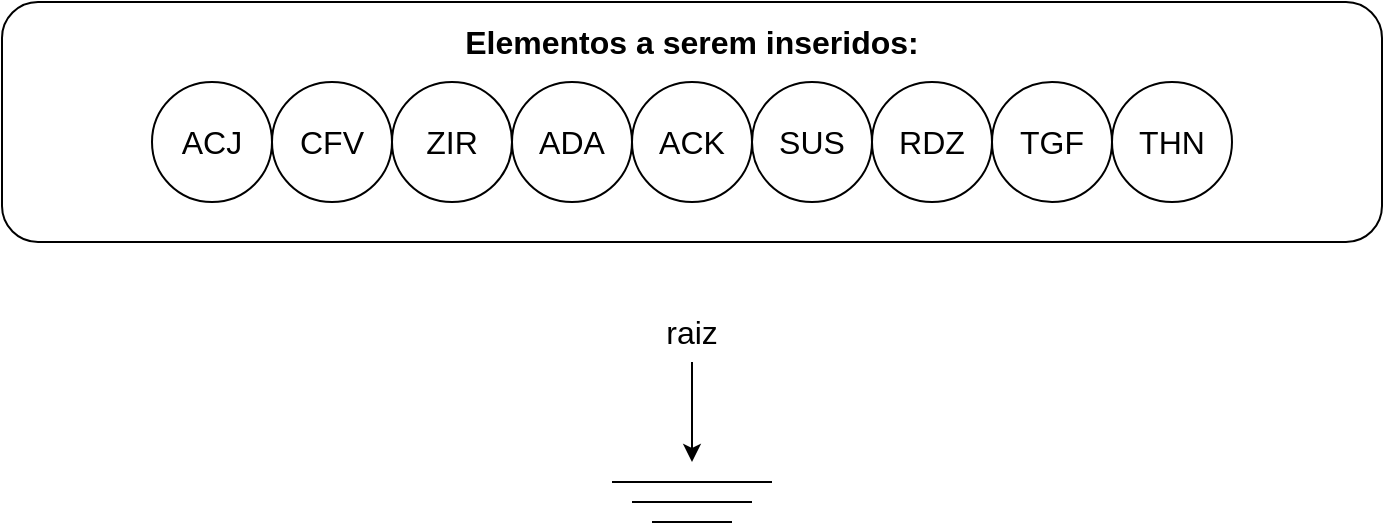 <mxfile version="24.7.4" pages="33">
  <diagram name="1" id="xDSdIpbSjNsiEQxiIJRQ">
    <mxGraphModel dx="1434" dy="780" grid="1" gridSize="10" guides="1" tooltips="1" connect="1" arrows="1" fold="1" page="1" pageScale="1" pageWidth="827" pageHeight="1169" math="0" shadow="0">
      <root>
        <mxCell id="0" />
        <mxCell id="1" parent="0" />
        <mxCell id="vPbqZwgKwB5E6z6ze86r-1" value="" style="endArrow=none;html=1;rounded=0;fontStyle=1" edge="1" parent="1">
          <mxGeometry width="50" height="50" relative="1" as="geometry">
            <mxPoint x="374" y="250" as="sourcePoint" />
            <mxPoint x="454" y="250" as="targetPoint" />
          </mxGeometry>
        </mxCell>
        <mxCell id="vPbqZwgKwB5E6z6ze86r-2" value="" style="endArrow=none;html=1;rounded=0;fontStyle=1" edge="1" parent="1">
          <mxGeometry width="50" height="50" relative="1" as="geometry">
            <mxPoint x="384" y="260" as="sourcePoint" />
            <mxPoint x="444" y="260" as="targetPoint" />
            <Array as="points">
              <mxPoint x="424" y="260" />
            </Array>
          </mxGeometry>
        </mxCell>
        <mxCell id="vPbqZwgKwB5E6z6ze86r-3" value="" style="endArrow=none;html=1;rounded=0;fontStyle=1" edge="1" parent="1">
          <mxGeometry width="50" height="50" relative="1" as="geometry">
            <mxPoint x="394" y="270" as="sourcePoint" />
            <mxPoint x="434" y="270" as="targetPoint" />
          </mxGeometry>
        </mxCell>
        <mxCell id="vPbqZwgKwB5E6z6ze86r-4" value="raiz" style="text;html=1;align=center;verticalAlign=middle;whiteSpace=wrap;rounded=0;fontSize=16;" vertex="1" parent="1">
          <mxGeometry x="384" y="160" width="60" height="30" as="geometry" />
        </mxCell>
        <mxCell id="vPbqZwgKwB5E6z6ze86r-5" value="" style="endArrow=classic;html=1;rounded=0;exitX=0.5;exitY=1;exitDx=0;exitDy=0;" edge="1" parent="1" source="vPbqZwgKwB5E6z6ze86r-4">
          <mxGeometry width="50" height="50" relative="1" as="geometry">
            <mxPoint x="390" y="430" as="sourcePoint" />
            <mxPoint x="414" y="240" as="targetPoint" />
          </mxGeometry>
        </mxCell>
        <mxCell id="vPbqZwgKwB5E6z6ze86r-6" value="" style="rounded=1;whiteSpace=wrap;html=1;fillColor=none;" vertex="1" parent="1">
          <mxGeometry x="69" y="10" width="690" height="120" as="geometry" />
        </mxCell>
        <mxCell id="vPbqZwgKwB5E6z6ze86r-8" value="&lt;span style=&quot;font-size: 16px;&quot;&gt;ACJ&lt;/span&gt;" style="ellipse;whiteSpace=wrap;html=1;aspect=fixed;" vertex="1" parent="1">
          <mxGeometry x="144" y="50" width="60" height="60" as="geometry" />
        </mxCell>
        <mxCell id="vPbqZwgKwB5E6z6ze86r-9" value="&lt;font style=&quot;font-size: 16px;&quot;&gt;CFV&lt;/font&gt;" style="ellipse;whiteSpace=wrap;html=1;aspect=fixed;" vertex="1" parent="1">
          <mxGeometry x="204" y="50" width="60" height="60" as="geometry" />
        </mxCell>
        <mxCell id="vPbqZwgKwB5E6z6ze86r-10" value="&lt;font style=&quot;font-size: 16px;&quot;&gt;ZIR&lt;/font&gt;" style="ellipse;whiteSpace=wrap;html=1;aspect=fixed;" vertex="1" parent="1">
          <mxGeometry x="264" y="50" width="60" height="60" as="geometry" />
        </mxCell>
        <mxCell id="vPbqZwgKwB5E6z6ze86r-11" value="&lt;font style=&quot;font-size: 16px;&quot;&gt;ADA&lt;/font&gt;" style="ellipse;whiteSpace=wrap;html=1;aspect=fixed;" vertex="1" parent="1">
          <mxGeometry x="324" y="50" width="60" height="60" as="geometry" />
        </mxCell>
        <mxCell id="vPbqZwgKwB5E6z6ze86r-12" value="&lt;font style=&quot;font-size: 16px;&quot;&gt;ACK&lt;/font&gt;" style="ellipse;whiteSpace=wrap;html=1;aspect=fixed;" vertex="1" parent="1">
          <mxGeometry x="384" y="50" width="60" height="60" as="geometry" />
        </mxCell>
        <mxCell id="vPbqZwgKwB5E6z6ze86r-13" value="&lt;font style=&quot;font-size: 16px;&quot;&gt;SUS&lt;/font&gt;" style="ellipse;whiteSpace=wrap;html=1;aspect=fixed;" vertex="1" parent="1">
          <mxGeometry x="444" y="50" width="60" height="60" as="geometry" />
        </mxCell>
        <mxCell id="vPbqZwgKwB5E6z6ze86r-14" value="&lt;font style=&quot;font-size: 16px;&quot;&gt;RDZ&lt;/font&gt;" style="ellipse;whiteSpace=wrap;html=1;aspect=fixed;" vertex="1" parent="1">
          <mxGeometry x="504" y="50" width="60" height="60" as="geometry" />
        </mxCell>
        <mxCell id="vPbqZwgKwB5E6z6ze86r-15" value="&lt;font style=&quot;font-size: 16px;&quot;&gt;TGF&lt;/font&gt;" style="ellipse;whiteSpace=wrap;html=1;aspect=fixed;" vertex="1" parent="1">
          <mxGeometry x="564" y="50" width="60" height="60" as="geometry" />
        </mxCell>
        <mxCell id="vPbqZwgKwB5E6z6ze86r-16" value="&lt;font style=&quot;font-size: 16px;&quot;&gt;THN&lt;/font&gt;" style="ellipse;whiteSpace=wrap;html=1;aspect=fixed;" vertex="1" parent="1">
          <mxGeometry x="624" y="50" width="60" height="60" as="geometry" />
        </mxCell>
        <mxCell id="vPbqZwgKwB5E6z6ze86r-18" value="&lt;b&gt;Elementos a serem inseridos:&lt;/b&gt;" style="text;html=1;align=center;verticalAlign=middle;whiteSpace=wrap;rounded=0;fontSize=16;" vertex="1" parent="1">
          <mxGeometry x="294" y="20" width="240" height="20" as="geometry" />
        </mxCell>
      </root>
    </mxGraphModel>
  </diagram>
  <diagram name="2" id="4HtpP8mGJRPrNKdOlYAI">
    <mxGraphModel dx="1434" dy="780" grid="1" gridSize="10" guides="1" tooltips="1" connect="1" arrows="1" fold="1" page="1" pageScale="1" pageWidth="827" pageHeight="1169" math="0" shadow="0">
      <root>
        <mxCell id="12vYlbS-SrhzxBnIHtAT-0" />
        <mxCell id="12vYlbS-SrhzxBnIHtAT-1" parent="12vYlbS-SrhzxBnIHtAT-0" />
        <mxCell id="12vYlbS-SrhzxBnIHtAT-2" value="" style="endArrow=none;html=1;rounded=0;fontStyle=1" edge="1" parent="12vYlbS-SrhzxBnIHtAT-1">
          <mxGeometry width="50" height="50" relative="1" as="geometry">
            <mxPoint x="374" y="250" as="sourcePoint" />
            <mxPoint x="454" y="250" as="targetPoint" />
          </mxGeometry>
        </mxCell>
        <mxCell id="12vYlbS-SrhzxBnIHtAT-3" value="" style="endArrow=none;html=1;rounded=0;fontStyle=1" edge="1" parent="12vYlbS-SrhzxBnIHtAT-1">
          <mxGeometry width="50" height="50" relative="1" as="geometry">
            <mxPoint x="384" y="260" as="sourcePoint" />
            <mxPoint x="444" y="260" as="targetPoint" />
            <Array as="points">
              <mxPoint x="424" y="260" />
            </Array>
          </mxGeometry>
        </mxCell>
        <mxCell id="12vYlbS-SrhzxBnIHtAT-4" value="" style="endArrow=none;html=1;rounded=0;fontStyle=1" edge="1" parent="12vYlbS-SrhzxBnIHtAT-1">
          <mxGeometry width="50" height="50" relative="1" as="geometry">
            <mxPoint x="394" y="270" as="sourcePoint" />
            <mxPoint x="434" y="270" as="targetPoint" />
          </mxGeometry>
        </mxCell>
        <mxCell id="12vYlbS-SrhzxBnIHtAT-5" value="raiz" style="text;html=1;align=center;verticalAlign=middle;whiteSpace=wrap;rounded=0;fontSize=16;" vertex="1" parent="12vYlbS-SrhzxBnIHtAT-1">
          <mxGeometry x="384" y="160" width="60" height="30" as="geometry" />
        </mxCell>
        <mxCell id="12vYlbS-SrhzxBnIHtAT-6" value="" style="endArrow=classic;html=1;rounded=0;exitX=0.5;exitY=1;exitDx=0;exitDy=0;" edge="1" parent="12vYlbS-SrhzxBnIHtAT-1" source="12vYlbS-SrhzxBnIHtAT-5">
          <mxGeometry width="50" height="50" relative="1" as="geometry">
            <mxPoint x="390" y="430" as="sourcePoint" />
            <mxPoint x="414" y="240" as="targetPoint" />
          </mxGeometry>
        </mxCell>
        <mxCell id="12vYlbS-SrhzxBnIHtAT-7" value="" style="rounded=1;whiteSpace=wrap;html=1;fillColor=none;" vertex="1" parent="12vYlbS-SrhzxBnIHtAT-1">
          <mxGeometry x="69" y="10" width="690" height="120" as="geometry" />
        </mxCell>
        <mxCell id="12vYlbS-SrhzxBnIHtAT-8" value="&lt;span style=&quot;font-size: 16px;&quot;&gt;ACJ&lt;/span&gt;" style="ellipse;whiteSpace=wrap;html=1;aspect=fixed;fillColor=#dae8fc;strokeColor=#6c8ebf;" vertex="1" parent="12vYlbS-SrhzxBnIHtAT-1">
          <mxGeometry x="144" y="50" width="60" height="60" as="geometry" />
        </mxCell>
        <mxCell id="12vYlbS-SrhzxBnIHtAT-9" value="&lt;font style=&quot;font-size: 16px;&quot;&gt;CFV&lt;/font&gt;" style="ellipse;whiteSpace=wrap;html=1;aspect=fixed;" vertex="1" parent="12vYlbS-SrhzxBnIHtAT-1">
          <mxGeometry x="204" y="50" width="60" height="60" as="geometry" />
        </mxCell>
        <mxCell id="12vYlbS-SrhzxBnIHtAT-10" value="&lt;font style=&quot;font-size: 16px;&quot;&gt;ZIR&lt;/font&gt;" style="ellipse;whiteSpace=wrap;html=1;aspect=fixed;" vertex="1" parent="12vYlbS-SrhzxBnIHtAT-1">
          <mxGeometry x="264" y="50" width="60" height="60" as="geometry" />
        </mxCell>
        <mxCell id="12vYlbS-SrhzxBnIHtAT-11" value="&lt;font style=&quot;font-size: 16px;&quot;&gt;ADA&lt;/font&gt;" style="ellipse;whiteSpace=wrap;html=1;aspect=fixed;" vertex="1" parent="12vYlbS-SrhzxBnIHtAT-1">
          <mxGeometry x="324" y="50" width="60" height="60" as="geometry" />
        </mxCell>
        <mxCell id="12vYlbS-SrhzxBnIHtAT-12" value="&lt;font style=&quot;font-size: 16px;&quot;&gt;ACK&lt;/font&gt;" style="ellipse;whiteSpace=wrap;html=1;aspect=fixed;" vertex="1" parent="12vYlbS-SrhzxBnIHtAT-1">
          <mxGeometry x="384" y="50" width="60" height="60" as="geometry" />
        </mxCell>
        <mxCell id="12vYlbS-SrhzxBnIHtAT-13" value="&lt;font style=&quot;font-size: 16px;&quot;&gt;SUS&lt;/font&gt;" style="ellipse;whiteSpace=wrap;html=1;aspect=fixed;" vertex="1" parent="12vYlbS-SrhzxBnIHtAT-1">
          <mxGeometry x="444" y="50" width="60" height="60" as="geometry" />
        </mxCell>
        <mxCell id="12vYlbS-SrhzxBnIHtAT-14" value="&lt;font style=&quot;font-size: 16px;&quot;&gt;RDZ&lt;/font&gt;" style="ellipse;whiteSpace=wrap;html=1;aspect=fixed;" vertex="1" parent="12vYlbS-SrhzxBnIHtAT-1">
          <mxGeometry x="504" y="50" width="60" height="60" as="geometry" />
        </mxCell>
        <mxCell id="12vYlbS-SrhzxBnIHtAT-15" value="&lt;font style=&quot;font-size: 16px;&quot;&gt;TGF&lt;/font&gt;" style="ellipse;whiteSpace=wrap;html=1;aspect=fixed;" vertex="1" parent="12vYlbS-SrhzxBnIHtAT-1">
          <mxGeometry x="564" y="50" width="60" height="60" as="geometry" />
        </mxCell>
        <mxCell id="12vYlbS-SrhzxBnIHtAT-16" value="&lt;font style=&quot;font-size: 16px;&quot;&gt;THN&lt;/font&gt;" style="ellipse;whiteSpace=wrap;html=1;aspect=fixed;" vertex="1" parent="12vYlbS-SrhzxBnIHtAT-1">
          <mxGeometry x="624" y="50" width="60" height="60" as="geometry" />
        </mxCell>
        <mxCell id="12vYlbS-SrhzxBnIHtAT-17" value="&lt;b&gt;Elementos a serem inseridos:&lt;/b&gt;" style="text;html=1;align=center;verticalAlign=middle;whiteSpace=wrap;rounded=0;fontSize=16;" vertex="1" parent="12vYlbS-SrhzxBnIHtAT-1">
          <mxGeometry x="294" y="20" width="240" height="20" as="geometry" />
        </mxCell>
      </root>
    </mxGraphModel>
  </diagram>
  <diagram name="3" id="sglPlLPMYmujmIgZwf7Z">
    <mxGraphModel dx="1434" dy="780" grid="1" gridSize="10" guides="1" tooltips="1" connect="1" arrows="1" fold="1" page="1" pageScale="1" pageWidth="827" pageHeight="1169" math="0" shadow="0">
      <root>
        <mxCell id="PiebInybB0Owh7lloKNo-0" />
        <mxCell id="PiebInybB0Owh7lloKNo-1" parent="PiebInybB0Owh7lloKNo-0" />
        <mxCell id="PiebInybB0Owh7lloKNo-5" value="raiz" style="text;html=1;align=center;verticalAlign=middle;whiteSpace=wrap;rounded=0;fontSize=16;" vertex="1" parent="PiebInybB0Owh7lloKNo-1">
          <mxGeometry x="384" y="160" width="60" height="30" as="geometry" />
        </mxCell>
        <mxCell id="PiebInybB0Owh7lloKNo-6" value="" style="endArrow=classic;html=1;rounded=0;exitX=0.5;exitY=1;exitDx=0;exitDy=0;" edge="1" parent="PiebInybB0Owh7lloKNo-1" source="PiebInybB0Owh7lloKNo-5">
          <mxGeometry width="50" height="50" relative="1" as="geometry">
            <mxPoint x="390" y="430" as="sourcePoint" />
            <mxPoint x="414" y="240" as="targetPoint" />
          </mxGeometry>
        </mxCell>
        <mxCell id="PiebInybB0Owh7lloKNo-7" value="" style="rounded=1;whiteSpace=wrap;html=1;fillColor=none;" vertex="1" parent="PiebInybB0Owh7lloKNo-1">
          <mxGeometry x="69" y="10" width="690" height="120" as="geometry" />
        </mxCell>
        <mxCell id="PiebInybB0Owh7lloKNo-8" value="&lt;span style=&quot;font-size: 16px;&quot;&gt;ACJ&lt;/span&gt;" style="ellipse;whiteSpace=wrap;html=1;aspect=fixed;" vertex="1" parent="PiebInybB0Owh7lloKNo-1">
          <mxGeometry x="384" y="250" width="60" height="60" as="geometry" />
        </mxCell>
        <mxCell id="PiebInybB0Owh7lloKNo-9" value="&lt;font style=&quot;font-size: 16px;&quot;&gt;CFV&lt;/font&gt;" style="ellipse;whiteSpace=wrap;html=1;aspect=fixed;fillColor=#dae8fc;strokeColor=#6c8ebf;" vertex="1" parent="PiebInybB0Owh7lloKNo-1">
          <mxGeometry x="204" y="50" width="60" height="60" as="geometry" />
        </mxCell>
        <mxCell id="PiebInybB0Owh7lloKNo-10" value="&lt;font style=&quot;font-size: 16px;&quot;&gt;ZIR&lt;/font&gt;" style="ellipse;whiteSpace=wrap;html=1;aspect=fixed;" vertex="1" parent="PiebInybB0Owh7lloKNo-1">
          <mxGeometry x="264" y="50" width="60" height="60" as="geometry" />
        </mxCell>
        <mxCell id="PiebInybB0Owh7lloKNo-11" value="&lt;font style=&quot;font-size: 16px;&quot;&gt;ADA&lt;/font&gt;" style="ellipse;whiteSpace=wrap;html=1;aspect=fixed;" vertex="1" parent="PiebInybB0Owh7lloKNo-1">
          <mxGeometry x="324" y="50" width="60" height="60" as="geometry" />
        </mxCell>
        <mxCell id="PiebInybB0Owh7lloKNo-12" value="&lt;font style=&quot;font-size: 16px;&quot;&gt;ACK&lt;/font&gt;" style="ellipse;whiteSpace=wrap;html=1;aspect=fixed;" vertex="1" parent="PiebInybB0Owh7lloKNo-1">
          <mxGeometry x="384" y="50" width="60" height="60" as="geometry" />
        </mxCell>
        <mxCell id="PiebInybB0Owh7lloKNo-13" value="&lt;font style=&quot;font-size: 16px;&quot;&gt;SUS&lt;/font&gt;" style="ellipse;whiteSpace=wrap;html=1;aspect=fixed;" vertex="1" parent="PiebInybB0Owh7lloKNo-1">
          <mxGeometry x="444" y="50" width="60" height="60" as="geometry" />
        </mxCell>
        <mxCell id="PiebInybB0Owh7lloKNo-14" value="&lt;font style=&quot;font-size: 16px;&quot;&gt;RDZ&lt;/font&gt;" style="ellipse;whiteSpace=wrap;html=1;aspect=fixed;" vertex="1" parent="PiebInybB0Owh7lloKNo-1">
          <mxGeometry x="504" y="50" width="60" height="60" as="geometry" />
        </mxCell>
        <mxCell id="PiebInybB0Owh7lloKNo-15" value="&lt;font style=&quot;font-size: 16px;&quot;&gt;TGF&lt;/font&gt;" style="ellipse;whiteSpace=wrap;html=1;aspect=fixed;" vertex="1" parent="PiebInybB0Owh7lloKNo-1">
          <mxGeometry x="564" y="50" width="60" height="60" as="geometry" />
        </mxCell>
        <mxCell id="PiebInybB0Owh7lloKNo-16" value="&lt;font style=&quot;font-size: 16px;&quot;&gt;THN&lt;/font&gt;" style="ellipse;whiteSpace=wrap;html=1;aspect=fixed;" vertex="1" parent="PiebInybB0Owh7lloKNo-1">
          <mxGeometry x="624" y="50" width="60" height="60" as="geometry" />
        </mxCell>
        <mxCell id="PiebInybB0Owh7lloKNo-17" value="&lt;b&gt;Elementos a serem inseridos:&lt;/b&gt;" style="text;html=1;align=center;verticalAlign=middle;whiteSpace=wrap;rounded=0;fontSize=16;" vertex="1" parent="PiebInybB0Owh7lloKNo-1">
          <mxGeometry x="294" y="20" width="240" height="20" as="geometry" />
        </mxCell>
      </root>
    </mxGraphModel>
  </diagram>
  <diagram name="4" id="bvqrKZ8sduVnnZuxs-yA">
    <mxGraphModel dx="1434" dy="780" grid="1" gridSize="10" guides="1" tooltips="1" connect="1" arrows="1" fold="1" page="1" pageScale="1" pageWidth="827" pageHeight="1169" math="0" shadow="0">
      <root>
        <mxCell id="VNMzk-8m9GRyZaZerqag-0" />
        <mxCell id="VNMzk-8m9GRyZaZerqag-1" parent="VNMzk-8m9GRyZaZerqag-0" />
        <mxCell id="VNMzk-8m9GRyZaZerqag-2" value="raiz" style="text;html=1;align=center;verticalAlign=middle;whiteSpace=wrap;rounded=0;fontSize=16;" vertex="1" parent="VNMzk-8m9GRyZaZerqag-1">
          <mxGeometry x="384" y="160" width="60" height="30" as="geometry" />
        </mxCell>
        <mxCell id="VNMzk-8m9GRyZaZerqag-3" value="" style="endArrow=classic;html=1;rounded=0;exitX=0.5;exitY=1;exitDx=0;exitDy=0;" edge="1" parent="VNMzk-8m9GRyZaZerqag-1" source="VNMzk-8m9GRyZaZerqag-2">
          <mxGeometry width="50" height="50" relative="1" as="geometry">
            <mxPoint x="390" y="430" as="sourcePoint" />
            <mxPoint x="414" y="240" as="targetPoint" />
          </mxGeometry>
        </mxCell>
        <mxCell id="VNMzk-8m9GRyZaZerqag-4" value="" style="rounded=1;whiteSpace=wrap;html=1;fillColor=none;" vertex="1" parent="VNMzk-8m9GRyZaZerqag-1">
          <mxGeometry x="69" y="10" width="690" height="120" as="geometry" />
        </mxCell>
        <mxCell id="VNMzk-8m9GRyZaZerqag-5" value="&lt;span style=&quot;font-size: 16px;&quot;&gt;ACJ&lt;/span&gt;" style="ellipse;whiteSpace=wrap;html=1;aspect=fixed;" vertex="1" parent="VNMzk-8m9GRyZaZerqag-1">
          <mxGeometry x="384" y="250" width="60" height="60" as="geometry" />
        </mxCell>
        <mxCell id="VNMzk-8m9GRyZaZerqag-7" value="&lt;font style=&quot;font-size: 16px;&quot;&gt;ZIR&lt;/font&gt;" style="ellipse;whiteSpace=wrap;html=1;aspect=fixed;fillColor=#dae8fc;strokeColor=#6c8ebf;" vertex="1" parent="VNMzk-8m9GRyZaZerqag-1">
          <mxGeometry x="264" y="50" width="60" height="60" as="geometry" />
        </mxCell>
        <mxCell id="VNMzk-8m9GRyZaZerqag-8" value="&lt;font style=&quot;font-size: 16px;&quot;&gt;ADA&lt;/font&gt;" style="ellipse;whiteSpace=wrap;html=1;aspect=fixed;" vertex="1" parent="VNMzk-8m9GRyZaZerqag-1">
          <mxGeometry x="324" y="50" width="60" height="60" as="geometry" />
        </mxCell>
        <mxCell id="VNMzk-8m9GRyZaZerqag-9" value="&lt;font style=&quot;font-size: 16px;&quot;&gt;ACK&lt;/font&gt;" style="ellipse;whiteSpace=wrap;html=1;aspect=fixed;" vertex="1" parent="VNMzk-8m9GRyZaZerqag-1">
          <mxGeometry x="384" y="50" width="60" height="60" as="geometry" />
        </mxCell>
        <mxCell id="VNMzk-8m9GRyZaZerqag-10" value="&lt;font style=&quot;font-size: 16px;&quot;&gt;SUS&lt;/font&gt;" style="ellipse;whiteSpace=wrap;html=1;aspect=fixed;" vertex="1" parent="VNMzk-8m9GRyZaZerqag-1">
          <mxGeometry x="444" y="50" width="60" height="60" as="geometry" />
        </mxCell>
        <mxCell id="VNMzk-8m9GRyZaZerqag-11" value="&lt;font style=&quot;font-size: 16px;&quot;&gt;RDZ&lt;/font&gt;" style="ellipse;whiteSpace=wrap;html=1;aspect=fixed;" vertex="1" parent="VNMzk-8m9GRyZaZerqag-1">
          <mxGeometry x="504" y="50" width="60" height="60" as="geometry" />
        </mxCell>
        <mxCell id="VNMzk-8m9GRyZaZerqag-12" value="&lt;font style=&quot;font-size: 16px;&quot;&gt;TGF&lt;/font&gt;" style="ellipse;whiteSpace=wrap;html=1;aspect=fixed;" vertex="1" parent="VNMzk-8m9GRyZaZerqag-1">
          <mxGeometry x="564" y="50" width="60" height="60" as="geometry" />
        </mxCell>
        <mxCell id="VNMzk-8m9GRyZaZerqag-13" value="&lt;font style=&quot;font-size: 16px;&quot;&gt;THN&lt;/font&gt;" style="ellipse;whiteSpace=wrap;html=1;aspect=fixed;" vertex="1" parent="VNMzk-8m9GRyZaZerqag-1">
          <mxGeometry x="624" y="50" width="60" height="60" as="geometry" />
        </mxCell>
        <mxCell id="VNMzk-8m9GRyZaZerqag-14" value="&lt;b&gt;Elementos a serem inseridos:&lt;/b&gt;" style="text;html=1;align=center;verticalAlign=middle;whiteSpace=wrap;rounded=0;fontSize=16;" vertex="1" parent="VNMzk-8m9GRyZaZerqag-1">
          <mxGeometry x="294" y="20" width="240" height="20" as="geometry" />
        </mxCell>
        <mxCell id="OcdOwfeAgqtdInigNtGF-0" value="" style="endArrow=classic;html=1;rounded=0;exitX=1;exitY=1;exitDx=0;exitDy=0;" edge="1" parent="VNMzk-8m9GRyZaZerqag-1">
          <mxGeometry width="50" height="50" relative="1" as="geometry">
            <mxPoint x="435" y="301" as="sourcePoint" />
            <mxPoint x="490" y="340" as="targetPoint" />
          </mxGeometry>
        </mxCell>
        <mxCell id="OcdOwfeAgqtdInigNtGF-1" value="&lt;font style=&quot;font-size: 16px;&quot;&gt;CFV&lt;/font&gt;" style="ellipse;whiteSpace=wrap;html=1;aspect=fixed;" vertex="1" parent="VNMzk-8m9GRyZaZerqag-1">
          <mxGeometry x="474" y="340" width="60" height="60" as="geometry" />
        </mxCell>
      </root>
    </mxGraphModel>
  </diagram>
  <diagram name="5" id="vOpZBOUR0hB-j46_Lk_1">
    <mxGraphModel dx="1434" dy="780" grid="1" gridSize="10" guides="1" tooltips="1" connect="1" arrows="1" fold="1" page="1" pageScale="1" pageWidth="827" pageHeight="1169" math="0" shadow="0">
      <root>
        <mxCell id="LKtYrTuiueL80HpE5lY3-0" />
        <mxCell id="LKtYrTuiueL80HpE5lY3-1" parent="LKtYrTuiueL80HpE5lY3-0" />
        <mxCell id="LKtYrTuiueL80HpE5lY3-2" value="raiz" style="text;html=1;align=center;verticalAlign=middle;whiteSpace=wrap;rounded=0;fontSize=16;" vertex="1" parent="LKtYrTuiueL80HpE5lY3-1">
          <mxGeometry x="384" y="160" width="60" height="30" as="geometry" />
        </mxCell>
        <mxCell id="LKtYrTuiueL80HpE5lY3-3" value="" style="endArrow=classic;html=1;rounded=0;exitX=0.5;exitY=1;exitDx=0;exitDy=0;" edge="1" parent="LKtYrTuiueL80HpE5lY3-1" source="LKtYrTuiueL80HpE5lY3-2">
          <mxGeometry width="50" height="50" relative="1" as="geometry">
            <mxPoint x="390" y="430" as="sourcePoint" />
            <mxPoint x="414" y="240" as="targetPoint" />
          </mxGeometry>
        </mxCell>
        <mxCell id="LKtYrTuiueL80HpE5lY3-4" value="" style="rounded=1;whiteSpace=wrap;html=1;fillColor=none;" vertex="1" parent="LKtYrTuiueL80HpE5lY3-1">
          <mxGeometry x="69" y="10" width="690" height="120" as="geometry" />
        </mxCell>
        <mxCell id="LKtYrTuiueL80HpE5lY3-5" value="&lt;span style=&quot;font-size: 16px;&quot;&gt;ACJ&lt;/span&gt;" style="ellipse;whiteSpace=wrap;html=1;aspect=fixed;" vertex="1" parent="LKtYrTuiueL80HpE5lY3-1">
          <mxGeometry x="384" y="250" width="60" height="60" as="geometry" />
        </mxCell>
        <mxCell id="LKtYrTuiueL80HpE5lY3-7" value="&lt;font style=&quot;font-size: 16px;&quot;&gt;ADA&lt;/font&gt;" style="ellipse;whiteSpace=wrap;html=1;aspect=fixed;" vertex="1" parent="LKtYrTuiueL80HpE5lY3-1">
          <mxGeometry x="324" y="50" width="60" height="60" as="geometry" />
        </mxCell>
        <mxCell id="LKtYrTuiueL80HpE5lY3-8" value="&lt;font style=&quot;font-size: 16px;&quot;&gt;ACK&lt;/font&gt;" style="ellipse;whiteSpace=wrap;html=1;aspect=fixed;" vertex="1" parent="LKtYrTuiueL80HpE5lY3-1">
          <mxGeometry x="384" y="50" width="60" height="60" as="geometry" />
        </mxCell>
        <mxCell id="LKtYrTuiueL80HpE5lY3-9" value="&lt;font style=&quot;font-size: 16px;&quot;&gt;SUS&lt;/font&gt;" style="ellipse;whiteSpace=wrap;html=1;aspect=fixed;" vertex="1" parent="LKtYrTuiueL80HpE5lY3-1">
          <mxGeometry x="444" y="50" width="60" height="60" as="geometry" />
        </mxCell>
        <mxCell id="LKtYrTuiueL80HpE5lY3-10" value="&lt;font style=&quot;font-size: 16px;&quot;&gt;RDZ&lt;/font&gt;" style="ellipse;whiteSpace=wrap;html=1;aspect=fixed;" vertex="1" parent="LKtYrTuiueL80HpE5lY3-1">
          <mxGeometry x="504" y="50" width="60" height="60" as="geometry" />
        </mxCell>
        <mxCell id="LKtYrTuiueL80HpE5lY3-11" value="&lt;font style=&quot;font-size: 16px;&quot;&gt;TGF&lt;/font&gt;" style="ellipse;whiteSpace=wrap;html=1;aspect=fixed;" vertex="1" parent="LKtYrTuiueL80HpE5lY3-1">
          <mxGeometry x="564" y="50" width="60" height="60" as="geometry" />
        </mxCell>
        <mxCell id="LKtYrTuiueL80HpE5lY3-12" value="&lt;font style=&quot;font-size: 16px;&quot;&gt;THN&lt;/font&gt;" style="ellipse;whiteSpace=wrap;html=1;aspect=fixed;" vertex="1" parent="LKtYrTuiueL80HpE5lY3-1">
          <mxGeometry x="624" y="50" width="60" height="60" as="geometry" />
        </mxCell>
        <mxCell id="LKtYrTuiueL80HpE5lY3-13" value="&lt;b&gt;Elementos a serem inseridos:&lt;/b&gt;" style="text;html=1;align=center;verticalAlign=middle;whiteSpace=wrap;rounded=0;fontSize=16;" vertex="1" parent="LKtYrTuiueL80HpE5lY3-1">
          <mxGeometry x="294" y="20" width="240" height="20" as="geometry" />
        </mxCell>
        <mxCell id="LKtYrTuiueL80HpE5lY3-14" value="" style="endArrow=classic;html=1;rounded=0;exitX=1;exitY=1;exitDx=0;exitDy=0;" edge="1" parent="LKtYrTuiueL80HpE5lY3-1">
          <mxGeometry width="50" height="50" relative="1" as="geometry">
            <mxPoint x="435" y="301" as="sourcePoint" />
            <mxPoint x="490" y="340" as="targetPoint" />
          </mxGeometry>
        </mxCell>
        <mxCell id="LKtYrTuiueL80HpE5lY3-15" value="&lt;font style=&quot;font-size: 16px;&quot;&gt;CFV&lt;/font&gt;" style="ellipse;whiteSpace=wrap;html=1;aspect=fixed;" vertex="1" parent="LKtYrTuiueL80HpE5lY3-1">
          <mxGeometry x="474" y="340" width="60" height="60" as="geometry" />
        </mxCell>
        <mxCell id="hYATvwWY_p22UQjB85KD-0" value="" style="endArrow=classic;html=1;rounded=0;exitX=1;exitY=1;exitDx=0;exitDy=0;" edge="1" parent="LKtYrTuiueL80HpE5lY3-1">
          <mxGeometry width="50" height="50" relative="1" as="geometry">
            <mxPoint x="525" y="391" as="sourcePoint" />
            <mxPoint x="580" y="430" as="targetPoint" />
          </mxGeometry>
        </mxCell>
        <mxCell id="hYATvwWY_p22UQjB85KD-1" value="&lt;font style=&quot;font-size: 16px;&quot;&gt;ZIR&lt;/font&gt;" style="ellipse;whiteSpace=wrap;html=1;aspect=fixed;" vertex="1" parent="LKtYrTuiueL80HpE5lY3-1">
          <mxGeometry x="564" y="430" width="60" height="60" as="geometry" />
        </mxCell>
        <mxCell id="Vbf7l4tenDw3HHQhn1Of-0" value="&lt;span style=&quot;font-size: 15px;&quot;&gt;Rotação Simples para Esquerda&lt;/span&gt;" style="rounded=1;whiteSpace=wrap;html=1;" vertex="1" parent="LKtYrTuiueL80HpE5lY3-1">
          <mxGeometry x="541" y="180" width="226" height="60" as="geometry" />
        </mxCell>
      </root>
    </mxGraphModel>
  </diagram>
  <diagram name="6" id="wkMahxB37t59TpmqIsRt">
    <mxGraphModel dx="1434" dy="780" grid="1" gridSize="10" guides="1" tooltips="1" connect="1" arrows="1" fold="1" page="1" pageScale="1" pageWidth="827" pageHeight="1169" math="0" shadow="0">
      <root>
        <mxCell id="PeGN-0dD0xkp9wCxbBC3-0" />
        <mxCell id="PeGN-0dD0xkp9wCxbBC3-1" parent="PeGN-0dD0xkp9wCxbBC3-0" />
        <mxCell id="PeGN-0dD0xkp9wCxbBC3-2" value="raiz" style="text;html=1;align=center;verticalAlign=middle;whiteSpace=wrap;rounded=0;fontSize=16;" vertex="1" parent="PeGN-0dD0xkp9wCxbBC3-1">
          <mxGeometry x="384" y="160" width="60" height="30" as="geometry" />
        </mxCell>
        <mxCell id="PeGN-0dD0xkp9wCxbBC3-3" value="" style="endArrow=classic;html=1;rounded=0;exitX=0.5;exitY=1;exitDx=0;exitDy=0;" edge="1" parent="PeGN-0dD0xkp9wCxbBC3-1" source="PeGN-0dD0xkp9wCxbBC3-2">
          <mxGeometry width="50" height="50" relative="1" as="geometry">
            <mxPoint x="390" y="430" as="sourcePoint" />
            <mxPoint x="414" y="240" as="targetPoint" />
          </mxGeometry>
        </mxCell>
        <mxCell id="PeGN-0dD0xkp9wCxbBC3-4" value="" style="rounded=1;whiteSpace=wrap;html=1;fillColor=none;" vertex="1" parent="PeGN-0dD0xkp9wCxbBC3-1">
          <mxGeometry x="69" y="10" width="690" height="120" as="geometry" />
        </mxCell>
        <mxCell id="PeGN-0dD0xkp9wCxbBC3-5" value="&lt;span style=&quot;font-size: 16px;&quot;&gt;CFV&lt;/span&gt;" style="ellipse;whiteSpace=wrap;html=1;aspect=fixed;" vertex="1" parent="PeGN-0dD0xkp9wCxbBC3-1">
          <mxGeometry x="384" y="250" width="60" height="60" as="geometry" />
        </mxCell>
        <mxCell id="PeGN-0dD0xkp9wCxbBC3-6" value="&lt;font style=&quot;font-size: 16px;&quot;&gt;ADA&lt;/font&gt;" style="ellipse;whiteSpace=wrap;html=1;aspect=fixed;" vertex="1" parent="PeGN-0dD0xkp9wCxbBC3-1">
          <mxGeometry x="324" y="50" width="60" height="60" as="geometry" />
        </mxCell>
        <mxCell id="PeGN-0dD0xkp9wCxbBC3-7" value="&lt;font style=&quot;font-size: 16px;&quot;&gt;ACK&lt;/font&gt;" style="ellipse;whiteSpace=wrap;html=1;aspect=fixed;" vertex="1" parent="PeGN-0dD0xkp9wCxbBC3-1">
          <mxGeometry x="384" y="50" width="60" height="60" as="geometry" />
        </mxCell>
        <mxCell id="PeGN-0dD0xkp9wCxbBC3-8" value="&lt;font style=&quot;font-size: 16px;&quot;&gt;SUS&lt;/font&gt;" style="ellipse;whiteSpace=wrap;html=1;aspect=fixed;" vertex="1" parent="PeGN-0dD0xkp9wCxbBC3-1">
          <mxGeometry x="444" y="50" width="60" height="60" as="geometry" />
        </mxCell>
        <mxCell id="PeGN-0dD0xkp9wCxbBC3-9" value="&lt;font style=&quot;font-size: 16px;&quot;&gt;RDZ&lt;/font&gt;" style="ellipse;whiteSpace=wrap;html=1;aspect=fixed;" vertex="1" parent="PeGN-0dD0xkp9wCxbBC3-1">
          <mxGeometry x="504" y="50" width="60" height="60" as="geometry" />
        </mxCell>
        <mxCell id="PeGN-0dD0xkp9wCxbBC3-10" value="&lt;font style=&quot;font-size: 16px;&quot;&gt;TGF&lt;/font&gt;" style="ellipse;whiteSpace=wrap;html=1;aspect=fixed;" vertex="1" parent="PeGN-0dD0xkp9wCxbBC3-1">
          <mxGeometry x="564" y="50" width="60" height="60" as="geometry" />
        </mxCell>
        <mxCell id="PeGN-0dD0xkp9wCxbBC3-11" value="&lt;font style=&quot;font-size: 16px;&quot;&gt;THN&lt;/font&gt;" style="ellipse;whiteSpace=wrap;html=1;aspect=fixed;" vertex="1" parent="PeGN-0dD0xkp9wCxbBC3-1">
          <mxGeometry x="624" y="50" width="60" height="60" as="geometry" />
        </mxCell>
        <mxCell id="PeGN-0dD0xkp9wCxbBC3-12" value="&lt;b&gt;Elementos a serem inseridos:&lt;/b&gt;" style="text;html=1;align=center;verticalAlign=middle;whiteSpace=wrap;rounded=0;fontSize=16;" vertex="1" parent="PeGN-0dD0xkp9wCxbBC3-1">
          <mxGeometry x="294" y="20" width="240" height="20" as="geometry" />
        </mxCell>
        <mxCell id="PeGN-0dD0xkp9wCxbBC3-13" value="" style="endArrow=classic;html=1;rounded=0;exitX=1;exitY=1;exitDx=0;exitDy=0;" edge="1" parent="PeGN-0dD0xkp9wCxbBC3-1">
          <mxGeometry width="50" height="50" relative="1" as="geometry">
            <mxPoint x="435" y="301" as="sourcePoint" />
            <mxPoint x="490" y="340" as="targetPoint" />
          </mxGeometry>
        </mxCell>
        <mxCell id="PeGN-0dD0xkp9wCxbBC3-14" value="&lt;font style=&quot;font-size: 16px;&quot;&gt;ZIR&lt;/font&gt;" style="ellipse;whiteSpace=wrap;html=1;aspect=fixed;" vertex="1" parent="PeGN-0dD0xkp9wCxbBC3-1">
          <mxGeometry x="474" y="340" width="60" height="60" as="geometry" />
        </mxCell>
        <mxCell id="GG1tNGzAHNgzYtTc0Cna-2" value="" style="endArrow=classic;html=1;rounded=0;exitX=0;exitY=1;exitDx=0;exitDy=0;" edge="1" parent="PeGN-0dD0xkp9wCxbBC3-1">
          <mxGeometry width="50" height="50" relative="1" as="geometry">
            <mxPoint x="393" y="301" as="sourcePoint" />
            <mxPoint x="340" y="340" as="targetPoint" />
          </mxGeometry>
        </mxCell>
        <mxCell id="GG1tNGzAHNgzYtTc0Cna-3" value="&lt;font style=&quot;font-size: 16px;&quot;&gt;ACJ&lt;/font&gt;" style="ellipse;whiteSpace=wrap;html=1;aspect=fixed;" vertex="1" parent="PeGN-0dD0xkp9wCxbBC3-1">
          <mxGeometry x="294" y="340" width="60" height="60" as="geometry" />
        </mxCell>
        <mxCell id="KxKdRGroQAFKmuIb8lmq-0" value="&lt;span style=&quot;font-size: 15px;&quot;&gt;Rotação Simples para Esquerda&lt;/span&gt;" style="rounded=1;whiteSpace=wrap;html=1;" vertex="1" parent="PeGN-0dD0xkp9wCxbBC3-1">
          <mxGeometry x="541" y="180" width="226" height="60" as="geometry" />
        </mxCell>
      </root>
    </mxGraphModel>
  </diagram>
  <diagram name="7" id="cNT5MVem5duxX1x20czk">
    <mxGraphModel dx="1434" dy="780" grid="1" gridSize="10" guides="1" tooltips="1" connect="1" arrows="1" fold="1" page="1" pageScale="1" pageWidth="827" pageHeight="1169" math="0" shadow="0">
      <root>
        <mxCell id="ZKx2MZK7z2QcWD4LsOyk-0" />
        <mxCell id="ZKx2MZK7z2QcWD4LsOyk-1" parent="ZKx2MZK7z2QcWD4LsOyk-0" />
        <mxCell id="ZKx2MZK7z2QcWD4LsOyk-2" value="raiz" style="text;html=1;align=center;verticalAlign=middle;whiteSpace=wrap;rounded=0;fontSize=16;" vertex="1" parent="ZKx2MZK7z2QcWD4LsOyk-1">
          <mxGeometry x="384" y="160" width="60" height="30" as="geometry" />
        </mxCell>
        <mxCell id="ZKx2MZK7z2QcWD4LsOyk-3" value="" style="endArrow=classic;html=1;rounded=0;exitX=0.5;exitY=1;exitDx=0;exitDy=0;" edge="1" parent="ZKx2MZK7z2QcWD4LsOyk-1" source="ZKx2MZK7z2QcWD4LsOyk-2">
          <mxGeometry width="50" height="50" relative="1" as="geometry">
            <mxPoint x="390" y="430" as="sourcePoint" />
            <mxPoint x="414" y="240" as="targetPoint" />
          </mxGeometry>
        </mxCell>
        <mxCell id="ZKx2MZK7z2QcWD4LsOyk-4" value="" style="rounded=1;whiteSpace=wrap;html=1;fillColor=none;" vertex="1" parent="ZKx2MZK7z2QcWD4LsOyk-1">
          <mxGeometry x="69" y="10" width="690" height="120" as="geometry" />
        </mxCell>
        <mxCell id="ZKx2MZK7z2QcWD4LsOyk-5" value="&lt;span style=&quot;font-size: 16px;&quot;&gt;CFV&lt;/span&gt;" style="ellipse;whiteSpace=wrap;html=1;aspect=fixed;" vertex="1" parent="ZKx2MZK7z2QcWD4LsOyk-1">
          <mxGeometry x="384" y="250" width="60" height="60" as="geometry" />
        </mxCell>
        <mxCell id="ZKx2MZK7z2QcWD4LsOyk-6" value="&lt;font style=&quot;font-size: 16px;&quot;&gt;ADA&lt;/font&gt;" style="ellipse;whiteSpace=wrap;html=1;aspect=fixed;fillColor=#dae8fc;strokeColor=#6c8ebf;" vertex="1" parent="ZKx2MZK7z2QcWD4LsOyk-1">
          <mxGeometry x="324" y="50" width="60" height="60" as="geometry" />
        </mxCell>
        <mxCell id="ZKx2MZK7z2QcWD4LsOyk-7" value="&lt;font style=&quot;font-size: 16px;&quot;&gt;ACK&lt;/font&gt;" style="ellipse;whiteSpace=wrap;html=1;aspect=fixed;" vertex="1" parent="ZKx2MZK7z2QcWD4LsOyk-1">
          <mxGeometry x="384" y="50" width="60" height="60" as="geometry" />
        </mxCell>
        <mxCell id="ZKx2MZK7z2QcWD4LsOyk-8" value="&lt;font style=&quot;font-size: 16px;&quot;&gt;SUS&lt;/font&gt;" style="ellipse;whiteSpace=wrap;html=1;aspect=fixed;" vertex="1" parent="ZKx2MZK7z2QcWD4LsOyk-1">
          <mxGeometry x="444" y="50" width="60" height="60" as="geometry" />
        </mxCell>
        <mxCell id="ZKx2MZK7z2QcWD4LsOyk-9" value="&lt;font style=&quot;font-size: 16px;&quot;&gt;RDZ&lt;/font&gt;" style="ellipse;whiteSpace=wrap;html=1;aspect=fixed;" vertex="1" parent="ZKx2MZK7z2QcWD4LsOyk-1">
          <mxGeometry x="504" y="50" width="60" height="60" as="geometry" />
        </mxCell>
        <mxCell id="ZKx2MZK7z2QcWD4LsOyk-10" value="&lt;font style=&quot;font-size: 16px;&quot;&gt;TGF&lt;/font&gt;" style="ellipse;whiteSpace=wrap;html=1;aspect=fixed;" vertex="1" parent="ZKx2MZK7z2QcWD4LsOyk-1">
          <mxGeometry x="564" y="50" width="60" height="60" as="geometry" />
        </mxCell>
        <mxCell id="ZKx2MZK7z2QcWD4LsOyk-11" value="&lt;font style=&quot;font-size: 16px;&quot;&gt;THN&lt;/font&gt;" style="ellipse;whiteSpace=wrap;html=1;aspect=fixed;" vertex="1" parent="ZKx2MZK7z2QcWD4LsOyk-1">
          <mxGeometry x="624" y="50" width="60" height="60" as="geometry" />
        </mxCell>
        <mxCell id="ZKx2MZK7z2QcWD4LsOyk-12" value="&lt;b&gt;Elementos a serem inseridos:&lt;/b&gt;" style="text;html=1;align=center;verticalAlign=middle;whiteSpace=wrap;rounded=0;fontSize=16;" vertex="1" parent="ZKx2MZK7z2QcWD4LsOyk-1">
          <mxGeometry x="294" y="20" width="240" height="20" as="geometry" />
        </mxCell>
        <mxCell id="ZKx2MZK7z2QcWD4LsOyk-13" value="" style="endArrow=classic;html=1;rounded=0;exitX=1;exitY=1;exitDx=0;exitDy=0;" edge="1" parent="ZKx2MZK7z2QcWD4LsOyk-1">
          <mxGeometry width="50" height="50" relative="1" as="geometry">
            <mxPoint x="435" y="301" as="sourcePoint" />
            <mxPoint x="490" y="340" as="targetPoint" />
          </mxGeometry>
        </mxCell>
        <mxCell id="ZKx2MZK7z2QcWD4LsOyk-14" value="&lt;font style=&quot;font-size: 16px;&quot;&gt;ZIR&lt;/font&gt;" style="ellipse;whiteSpace=wrap;html=1;aspect=fixed;" vertex="1" parent="ZKx2MZK7z2QcWD4LsOyk-1">
          <mxGeometry x="474" y="340" width="60" height="60" as="geometry" />
        </mxCell>
        <mxCell id="ZKx2MZK7z2QcWD4LsOyk-15" value="" style="endArrow=classic;html=1;rounded=0;exitX=0;exitY=1;exitDx=0;exitDy=0;" edge="1" parent="ZKx2MZK7z2QcWD4LsOyk-1">
          <mxGeometry width="50" height="50" relative="1" as="geometry">
            <mxPoint x="393" y="301" as="sourcePoint" />
            <mxPoint x="340" y="340" as="targetPoint" />
          </mxGeometry>
        </mxCell>
        <mxCell id="ZKx2MZK7z2QcWD4LsOyk-16" value="&lt;font style=&quot;font-size: 16px;&quot;&gt;ACJ&lt;/font&gt;" style="ellipse;whiteSpace=wrap;html=1;aspect=fixed;" vertex="1" parent="ZKx2MZK7z2QcWD4LsOyk-1">
          <mxGeometry x="294" y="340" width="60" height="60" as="geometry" />
        </mxCell>
      </root>
    </mxGraphModel>
  </diagram>
  <diagram name="8" id="FRVBQHwOye40ua6TLkgs">
    <mxGraphModel dx="1434" dy="780" grid="1" gridSize="10" guides="1" tooltips="1" connect="1" arrows="1" fold="1" page="1" pageScale="1" pageWidth="827" pageHeight="1169" math="0" shadow="0">
      <root>
        <mxCell id="-t57MxDfmog47UDiThS0-0" />
        <mxCell id="-t57MxDfmog47UDiThS0-1" parent="-t57MxDfmog47UDiThS0-0" />
        <mxCell id="-t57MxDfmog47UDiThS0-2" value="raiz" style="text;html=1;align=center;verticalAlign=middle;whiteSpace=wrap;rounded=0;fontSize=16;" vertex="1" parent="-t57MxDfmog47UDiThS0-1">
          <mxGeometry x="384" y="160" width="60" height="30" as="geometry" />
        </mxCell>
        <mxCell id="-t57MxDfmog47UDiThS0-3" value="" style="endArrow=classic;html=1;rounded=0;exitX=0.5;exitY=1;exitDx=0;exitDy=0;" edge="1" parent="-t57MxDfmog47UDiThS0-1" source="-t57MxDfmog47UDiThS0-2">
          <mxGeometry width="50" height="50" relative="1" as="geometry">
            <mxPoint x="390" y="430" as="sourcePoint" />
            <mxPoint x="414" y="240" as="targetPoint" />
          </mxGeometry>
        </mxCell>
        <mxCell id="-t57MxDfmog47UDiThS0-4" value="" style="rounded=1;whiteSpace=wrap;html=1;fillColor=none;" vertex="1" parent="-t57MxDfmog47UDiThS0-1">
          <mxGeometry x="69" y="10" width="690" height="120" as="geometry" />
        </mxCell>
        <mxCell id="-t57MxDfmog47UDiThS0-5" value="&lt;span style=&quot;font-size: 16px;&quot;&gt;CFV&lt;/span&gt;" style="ellipse;whiteSpace=wrap;html=1;aspect=fixed;" vertex="1" parent="-t57MxDfmog47UDiThS0-1">
          <mxGeometry x="384" y="250" width="60" height="60" as="geometry" />
        </mxCell>
        <mxCell id="-t57MxDfmog47UDiThS0-7" value="&lt;font style=&quot;font-size: 16px;&quot;&gt;ACK&lt;/font&gt;" style="ellipse;whiteSpace=wrap;html=1;aspect=fixed;fillColor=#dae8fc;strokeColor=#6c8ebf;" vertex="1" parent="-t57MxDfmog47UDiThS0-1">
          <mxGeometry x="384" y="50" width="60" height="60" as="geometry" />
        </mxCell>
        <mxCell id="-t57MxDfmog47UDiThS0-8" value="&lt;font style=&quot;font-size: 16px;&quot;&gt;SUS&lt;/font&gt;" style="ellipse;whiteSpace=wrap;html=1;aspect=fixed;" vertex="1" parent="-t57MxDfmog47UDiThS0-1">
          <mxGeometry x="444" y="50" width="60" height="60" as="geometry" />
        </mxCell>
        <mxCell id="-t57MxDfmog47UDiThS0-9" value="&lt;font style=&quot;font-size: 16px;&quot;&gt;RDZ&lt;/font&gt;" style="ellipse;whiteSpace=wrap;html=1;aspect=fixed;" vertex="1" parent="-t57MxDfmog47UDiThS0-1">
          <mxGeometry x="504" y="50" width="60" height="60" as="geometry" />
        </mxCell>
        <mxCell id="-t57MxDfmog47UDiThS0-10" value="&lt;font style=&quot;font-size: 16px;&quot;&gt;TGF&lt;/font&gt;" style="ellipse;whiteSpace=wrap;html=1;aspect=fixed;" vertex="1" parent="-t57MxDfmog47UDiThS0-1">
          <mxGeometry x="564" y="50" width="60" height="60" as="geometry" />
        </mxCell>
        <mxCell id="-t57MxDfmog47UDiThS0-11" value="&lt;font style=&quot;font-size: 16px;&quot;&gt;THN&lt;/font&gt;" style="ellipse;whiteSpace=wrap;html=1;aspect=fixed;" vertex="1" parent="-t57MxDfmog47UDiThS0-1">
          <mxGeometry x="624" y="50" width="60" height="60" as="geometry" />
        </mxCell>
        <mxCell id="-t57MxDfmog47UDiThS0-12" value="&lt;b&gt;Elementos a serem inseridos:&lt;/b&gt;" style="text;html=1;align=center;verticalAlign=middle;whiteSpace=wrap;rounded=0;fontSize=16;" vertex="1" parent="-t57MxDfmog47UDiThS0-1">
          <mxGeometry x="294" y="20" width="240" height="20" as="geometry" />
        </mxCell>
        <mxCell id="-t57MxDfmog47UDiThS0-13" value="" style="endArrow=classic;html=1;rounded=0;exitX=1;exitY=1;exitDx=0;exitDy=0;" edge="1" parent="-t57MxDfmog47UDiThS0-1">
          <mxGeometry width="50" height="50" relative="1" as="geometry">
            <mxPoint x="435" y="301" as="sourcePoint" />
            <mxPoint x="490" y="340" as="targetPoint" />
          </mxGeometry>
        </mxCell>
        <mxCell id="-t57MxDfmog47UDiThS0-14" value="&lt;font style=&quot;font-size: 16px;&quot;&gt;ZIR&lt;/font&gt;" style="ellipse;whiteSpace=wrap;html=1;aspect=fixed;" vertex="1" parent="-t57MxDfmog47UDiThS0-1">
          <mxGeometry x="474" y="340" width="60" height="60" as="geometry" />
        </mxCell>
        <mxCell id="-t57MxDfmog47UDiThS0-15" value="" style="endArrow=classic;html=1;rounded=0;exitX=0;exitY=1;exitDx=0;exitDy=0;" edge="1" parent="-t57MxDfmog47UDiThS0-1">
          <mxGeometry width="50" height="50" relative="1" as="geometry">
            <mxPoint x="393" y="301" as="sourcePoint" />
            <mxPoint x="340" y="340" as="targetPoint" />
          </mxGeometry>
        </mxCell>
        <mxCell id="-t57MxDfmog47UDiThS0-16" value="&lt;font style=&quot;font-size: 16px;&quot;&gt;ACJ&lt;/font&gt;" style="ellipse;whiteSpace=wrap;html=1;aspect=fixed;" vertex="1" parent="-t57MxDfmog47UDiThS0-1">
          <mxGeometry x="294" y="340" width="60" height="60" as="geometry" />
        </mxCell>
        <mxCell id="2xG78zbQBiPqBQPDaiU--0" value="" style="endArrow=classic;html=1;rounded=0;" edge="1" parent="-t57MxDfmog47UDiThS0-1" source="-t57MxDfmog47UDiThS0-16">
          <mxGeometry width="50" height="50" relative="1" as="geometry">
            <mxPoint x="340" y="400" as="sourcePoint" />
            <mxPoint x="370" y="430" as="targetPoint" />
          </mxGeometry>
        </mxCell>
        <mxCell id="2xG78zbQBiPqBQPDaiU--1" value="&lt;span style=&quot;font-size: 16px;&quot;&gt;ADA&lt;/span&gt;" style="ellipse;whiteSpace=wrap;html=1;aspect=fixed;" vertex="1" parent="-t57MxDfmog47UDiThS0-1">
          <mxGeometry x="354" y="430" width="60" height="60" as="geometry" />
        </mxCell>
      </root>
    </mxGraphModel>
  </diagram>
  <diagram name="9" id="s-wZ-QBl55T-aE7VUuZN">
    <mxGraphModel dx="1434" dy="780" grid="1" gridSize="10" guides="1" tooltips="1" connect="1" arrows="1" fold="1" page="1" pageScale="1" pageWidth="827" pageHeight="1169" math="0" shadow="0">
      <root>
        <mxCell id="QnHxZWse0vzxSEyFm1Oi-0" />
        <mxCell id="QnHxZWse0vzxSEyFm1Oi-1" parent="QnHxZWse0vzxSEyFm1Oi-0" />
        <mxCell id="QnHxZWse0vzxSEyFm1Oi-2" value="raiz" style="text;html=1;align=center;verticalAlign=middle;whiteSpace=wrap;rounded=0;fontSize=16;" vertex="1" parent="QnHxZWse0vzxSEyFm1Oi-1">
          <mxGeometry x="384" y="160" width="60" height="30" as="geometry" />
        </mxCell>
        <mxCell id="QnHxZWse0vzxSEyFm1Oi-3" value="" style="endArrow=classic;html=1;rounded=0;exitX=0.5;exitY=1;exitDx=0;exitDy=0;" edge="1" parent="QnHxZWse0vzxSEyFm1Oi-1" source="QnHxZWse0vzxSEyFm1Oi-2">
          <mxGeometry width="50" height="50" relative="1" as="geometry">
            <mxPoint x="390" y="430" as="sourcePoint" />
            <mxPoint x="414" y="240" as="targetPoint" />
          </mxGeometry>
        </mxCell>
        <mxCell id="QnHxZWse0vzxSEyFm1Oi-4" value="" style="rounded=1;whiteSpace=wrap;html=1;fillColor=none;" vertex="1" parent="QnHxZWse0vzxSEyFm1Oi-1">
          <mxGeometry x="69" y="10" width="690" height="120" as="geometry" />
        </mxCell>
        <mxCell id="QnHxZWse0vzxSEyFm1Oi-5" value="&lt;span style=&quot;font-size: 16px;&quot;&gt;CFV&lt;/span&gt;" style="ellipse;whiteSpace=wrap;html=1;aspect=fixed;" vertex="1" parent="QnHxZWse0vzxSEyFm1Oi-1">
          <mxGeometry x="384" y="250" width="60" height="60" as="geometry" />
        </mxCell>
        <mxCell id="QnHxZWse0vzxSEyFm1Oi-7" value="&lt;font style=&quot;font-size: 16px;&quot;&gt;SUS&lt;/font&gt;" style="ellipse;whiteSpace=wrap;html=1;aspect=fixed;" vertex="1" parent="QnHxZWse0vzxSEyFm1Oi-1">
          <mxGeometry x="444" y="50" width="60" height="60" as="geometry" />
        </mxCell>
        <mxCell id="QnHxZWse0vzxSEyFm1Oi-8" value="&lt;font style=&quot;font-size: 16px;&quot;&gt;RDZ&lt;/font&gt;" style="ellipse;whiteSpace=wrap;html=1;aspect=fixed;" vertex="1" parent="QnHxZWse0vzxSEyFm1Oi-1">
          <mxGeometry x="504" y="50" width="60" height="60" as="geometry" />
        </mxCell>
        <mxCell id="QnHxZWse0vzxSEyFm1Oi-9" value="&lt;font style=&quot;font-size: 16px;&quot;&gt;TGF&lt;/font&gt;" style="ellipse;whiteSpace=wrap;html=1;aspect=fixed;" vertex="1" parent="QnHxZWse0vzxSEyFm1Oi-1">
          <mxGeometry x="564" y="50" width="60" height="60" as="geometry" />
        </mxCell>
        <mxCell id="QnHxZWse0vzxSEyFm1Oi-10" value="&lt;font style=&quot;font-size: 16px;&quot;&gt;THN&lt;/font&gt;" style="ellipse;whiteSpace=wrap;html=1;aspect=fixed;" vertex="1" parent="QnHxZWse0vzxSEyFm1Oi-1">
          <mxGeometry x="624" y="50" width="60" height="60" as="geometry" />
        </mxCell>
        <mxCell id="QnHxZWse0vzxSEyFm1Oi-11" value="&lt;b&gt;Elementos a serem inseridos:&lt;/b&gt;" style="text;html=1;align=center;verticalAlign=middle;whiteSpace=wrap;rounded=0;fontSize=16;" vertex="1" parent="QnHxZWse0vzxSEyFm1Oi-1">
          <mxGeometry x="294" y="20" width="240" height="20" as="geometry" />
        </mxCell>
        <mxCell id="QnHxZWse0vzxSEyFm1Oi-12" value="" style="endArrow=classic;html=1;rounded=0;exitX=1;exitY=1;exitDx=0;exitDy=0;" edge="1" parent="QnHxZWse0vzxSEyFm1Oi-1">
          <mxGeometry width="50" height="50" relative="1" as="geometry">
            <mxPoint x="435" y="301" as="sourcePoint" />
            <mxPoint x="490" y="340" as="targetPoint" />
          </mxGeometry>
        </mxCell>
        <mxCell id="QnHxZWse0vzxSEyFm1Oi-13" value="&lt;font style=&quot;font-size: 16px;&quot;&gt;ZIR&lt;/font&gt;" style="ellipse;whiteSpace=wrap;html=1;aspect=fixed;" vertex="1" parent="QnHxZWse0vzxSEyFm1Oi-1">
          <mxGeometry x="474" y="340" width="60" height="60" as="geometry" />
        </mxCell>
        <mxCell id="QnHxZWse0vzxSEyFm1Oi-14" value="" style="endArrow=classic;html=1;rounded=0;exitX=0;exitY=1;exitDx=0;exitDy=0;" edge="1" parent="QnHxZWse0vzxSEyFm1Oi-1">
          <mxGeometry width="50" height="50" relative="1" as="geometry">
            <mxPoint x="393" y="301" as="sourcePoint" />
            <mxPoint x="340" y="340" as="targetPoint" />
          </mxGeometry>
        </mxCell>
        <mxCell id="QnHxZWse0vzxSEyFm1Oi-15" value="&lt;font style=&quot;font-size: 16px;&quot;&gt;ACJ&lt;/font&gt;" style="ellipse;whiteSpace=wrap;html=1;aspect=fixed;" vertex="1" parent="QnHxZWse0vzxSEyFm1Oi-1">
          <mxGeometry x="294" y="340" width="60" height="60" as="geometry" />
        </mxCell>
        <mxCell id="QnHxZWse0vzxSEyFm1Oi-16" value="" style="endArrow=classic;html=1;rounded=0;" edge="1" parent="QnHxZWse0vzxSEyFm1Oi-1" source="QnHxZWse0vzxSEyFm1Oi-15">
          <mxGeometry width="50" height="50" relative="1" as="geometry">
            <mxPoint x="340" y="400" as="sourcePoint" />
            <mxPoint x="370" y="430" as="targetPoint" />
          </mxGeometry>
        </mxCell>
        <mxCell id="QnHxZWse0vzxSEyFm1Oi-17" value="&lt;span style=&quot;font-size: 16px;&quot;&gt;ADA&lt;/span&gt;" style="ellipse;whiteSpace=wrap;html=1;aspect=fixed;" vertex="1" parent="QnHxZWse0vzxSEyFm1Oi-1">
          <mxGeometry x="354" y="430" width="60" height="60" as="geometry" />
        </mxCell>
        <mxCell id="zbqpe3AQD_tnAeF2AYr8-0" value="" style="endArrow=classic;html=1;rounded=0;" edge="1" parent="QnHxZWse0vzxSEyFm1Oi-1">
          <mxGeometry width="50" height="50" relative="1" as="geometry">
            <mxPoint x="360" y="480" as="sourcePoint" />
            <mxPoint x="330" y="510" as="targetPoint" />
          </mxGeometry>
        </mxCell>
        <mxCell id="zbqpe3AQD_tnAeF2AYr8-1" value="&lt;font style=&quot;font-size: 16px;&quot;&gt;ACK&lt;/font&gt;" style="ellipse;whiteSpace=wrap;html=1;aspect=fixed;" vertex="1" parent="QnHxZWse0vzxSEyFm1Oi-1">
          <mxGeometry x="280" y="510" width="60" height="60" as="geometry" />
        </mxCell>
        <mxCell id="vT7Wgiy1G1bkneA70Rlv-0" value="&lt;span style=&quot;font-size: 15px;&quot;&gt;Rotação Dupla Direita-Esquerda&lt;/span&gt;" style="rounded=1;whiteSpace=wrap;html=1;" vertex="1" parent="QnHxZWse0vzxSEyFm1Oi-1">
          <mxGeometry x="541" y="180" width="226" height="60" as="geometry" />
        </mxCell>
      </root>
    </mxGraphModel>
  </diagram>
  <diagram name="10" id="1xZ0pUqGVACPLSaZhH7w">
    <mxGraphModel dx="1434" dy="780" grid="1" gridSize="10" guides="1" tooltips="1" connect="1" arrows="1" fold="1" page="1" pageScale="1" pageWidth="827" pageHeight="1169" math="0" shadow="0">
      <root>
        <mxCell id="s9A1vTuZHF0lXe9CbfYE-0" />
        <mxCell id="s9A1vTuZHF0lXe9CbfYE-1" parent="s9A1vTuZHF0lXe9CbfYE-0" />
        <mxCell id="s9A1vTuZHF0lXe9CbfYE-2" value="raiz" style="text;html=1;align=center;verticalAlign=middle;whiteSpace=wrap;rounded=0;fontSize=16;" vertex="1" parent="s9A1vTuZHF0lXe9CbfYE-1">
          <mxGeometry x="384" y="160" width="60" height="30" as="geometry" />
        </mxCell>
        <mxCell id="s9A1vTuZHF0lXe9CbfYE-3" value="" style="endArrow=classic;html=1;rounded=0;exitX=0.5;exitY=1;exitDx=0;exitDy=0;" edge="1" parent="s9A1vTuZHF0lXe9CbfYE-1" source="s9A1vTuZHF0lXe9CbfYE-2">
          <mxGeometry width="50" height="50" relative="1" as="geometry">
            <mxPoint x="390" y="430" as="sourcePoint" />
            <mxPoint x="414" y="240" as="targetPoint" />
          </mxGeometry>
        </mxCell>
        <mxCell id="s9A1vTuZHF0lXe9CbfYE-4" value="" style="rounded=1;whiteSpace=wrap;html=1;fillColor=none;" vertex="1" parent="s9A1vTuZHF0lXe9CbfYE-1">
          <mxGeometry x="69" y="10" width="690" height="120" as="geometry" />
        </mxCell>
        <mxCell id="s9A1vTuZHF0lXe9CbfYE-5" value="&lt;span style=&quot;font-size: 16px;&quot;&gt;CFV&lt;/span&gt;" style="ellipse;whiteSpace=wrap;html=1;aspect=fixed;" vertex="1" parent="s9A1vTuZHF0lXe9CbfYE-1">
          <mxGeometry x="384" y="250" width="60" height="60" as="geometry" />
        </mxCell>
        <mxCell id="s9A1vTuZHF0lXe9CbfYE-6" value="&lt;font style=&quot;font-size: 16px;&quot;&gt;SUS&lt;/font&gt;" style="ellipse;whiteSpace=wrap;html=1;aspect=fixed;" vertex="1" parent="s9A1vTuZHF0lXe9CbfYE-1">
          <mxGeometry x="444" y="50" width="60" height="60" as="geometry" />
        </mxCell>
        <mxCell id="s9A1vTuZHF0lXe9CbfYE-7" value="&lt;font style=&quot;font-size: 16px;&quot;&gt;RDZ&lt;/font&gt;" style="ellipse;whiteSpace=wrap;html=1;aspect=fixed;" vertex="1" parent="s9A1vTuZHF0lXe9CbfYE-1">
          <mxGeometry x="504" y="50" width="60" height="60" as="geometry" />
        </mxCell>
        <mxCell id="s9A1vTuZHF0lXe9CbfYE-8" value="&lt;font style=&quot;font-size: 16px;&quot;&gt;TGF&lt;/font&gt;" style="ellipse;whiteSpace=wrap;html=1;aspect=fixed;" vertex="1" parent="s9A1vTuZHF0lXe9CbfYE-1">
          <mxGeometry x="564" y="50" width="60" height="60" as="geometry" />
        </mxCell>
        <mxCell id="s9A1vTuZHF0lXe9CbfYE-9" value="&lt;font style=&quot;font-size: 16px;&quot;&gt;THN&lt;/font&gt;" style="ellipse;whiteSpace=wrap;html=1;aspect=fixed;" vertex="1" parent="s9A1vTuZHF0lXe9CbfYE-1">
          <mxGeometry x="624" y="50" width="60" height="60" as="geometry" />
        </mxCell>
        <mxCell id="s9A1vTuZHF0lXe9CbfYE-10" value="&lt;b&gt;Elementos a serem inseridos:&lt;/b&gt;" style="text;html=1;align=center;verticalAlign=middle;whiteSpace=wrap;rounded=0;fontSize=16;" vertex="1" parent="s9A1vTuZHF0lXe9CbfYE-1">
          <mxGeometry x="294" y="20" width="240" height="20" as="geometry" />
        </mxCell>
        <mxCell id="s9A1vTuZHF0lXe9CbfYE-11" value="" style="endArrow=classic;html=1;rounded=0;exitX=1;exitY=1;exitDx=0;exitDy=0;" edge="1" parent="s9A1vTuZHF0lXe9CbfYE-1">
          <mxGeometry width="50" height="50" relative="1" as="geometry">
            <mxPoint x="435" y="301" as="sourcePoint" />
            <mxPoint x="490" y="340" as="targetPoint" />
          </mxGeometry>
        </mxCell>
        <mxCell id="s9A1vTuZHF0lXe9CbfYE-12" value="&lt;font style=&quot;font-size: 16px;&quot;&gt;ZIR&lt;/font&gt;" style="ellipse;whiteSpace=wrap;html=1;aspect=fixed;" vertex="1" parent="s9A1vTuZHF0lXe9CbfYE-1">
          <mxGeometry x="474" y="340" width="60" height="60" as="geometry" />
        </mxCell>
        <mxCell id="s9A1vTuZHF0lXe9CbfYE-13" value="" style="endArrow=classic;html=1;rounded=0;exitX=0;exitY=1;exitDx=0;exitDy=0;" edge="1" parent="s9A1vTuZHF0lXe9CbfYE-1">
          <mxGeometry width="50" height="50" relative="1" as="geometry">
            <mxPoint x="393" y="301" as="sourcePoint" />
            <mxPoint x="340" y="340" as="targetPoint" />
          </mxGeometry>
        </mxCell>
        <mxCell id="s9A1vTuZHF0lXe9CbfYE-14" value="&lt;font style=&quot;font-size: 16px;&quot;&gt;ACJ&lt;/font&gt;" style="ellipse;whiteSpace=wrap;html=1;aspect=fixed;" vertex="1" parent="s9A1vTuZHF0lXe9CbfYE-1">
          <mxGeometry x="294" y="340" width="60" height="60" as="geometry" />
        </mxCell>
        <mxCell id="s9A1vTuZHF0lXe9CbfYE-15" value="" style="endArrow=classic;html=1;rounded=0;" edge="1" parent="s9A1vTuZHF0lXe9CbfYE-1" source="s9A1vTuZHF0lXe9CbfYE-14">
          <mxGeometry width="50" height="50" relative="1" as="geometry">
            <mxPoint x="340" y="400" as="sourcePoint" />
            <mxPoint x="370" y="430" as="targetPoint" />
          </mxGeometry>
        </mxCell>
        <mxCell id="s9A1vTuZHF0lXe9CbfYE-16" value="&lt;span style=&quot;font-size: 16px;&quot;&gt;ACK&lt;/span&gt;" style="ellipse;whiteSpace=wrap;html=1;aspect=fixed;" vertex="1" parent="s9A1vTuZHF0lXe9CbfYE-1">
          <mxGeometry x="354" y="430" width="60" height="60" as="geometry" />
        </mxCell>
        <mxCell id="s9A1vTuZHF0lXe9CbfYE-19" value="&lt;span style=&quot;font-size: 15px;&quot;&gt;Rotação Dupla Direita-Esquerda&lt;/span&gt;" style="rounded=1;whiteSpace=wrap;html=1;" vertex="1" parent="s9A1vTuZHF0lXe9CbfYE-1">
          <mxGeometry x="541" y="180" width="226" height="60" as="geometry" />
        </mxCell>
        <mxCell id="eGM-FqcC-wylwHNLG6fe-0" value="Etapa 1:" style="rounded=1;whiteSpace=wrap;html=1;fontSize=15;" vertex="1" parent="s9A1vTuZHF0lXe9CbfYE-1">
          <mxGeometry x="594" y="260" width="120" height="60" as="geometry" />
        </mxCell>
        <mxCell id="o0cZ1I98FrttRYVmCVY9-1" value="" style="endArrow=classic;html=1;rounded=0;exitX=1;exitY=1;exitDx=0;exitDy=0;" edge="1" parent="s9A1vTuZHF0lXe9CbfYE-1" source="s9A1vTuZHF0lXe9CbfYE-16">
          <mxGeometry width="50" height="50" relative="1" as="geometry">
            <mxPoint x="410" y="490" as="sourcePoint" />
            <mxPoint x="430" y="516" as="targetPoint" />
          </mxGeometry>
        </mxCell>
        <mxCell id="o0cZ1I98FrttRYVmCVY9-2" value="&lt;span style=&quot;font-size: 16px;&quot;&gt;ADA&lt;/span&gt;" style="ellipse;whiteSpace=wrap;html=1;aspect=fixed;" vertex="1" parent="s9A1vTuZHF0lXe9CbfYE-1">
          <mxGeometry x="414" y="516" width="60" height="60" as="geometry" />
        </mxCell>
      </root>
    </mxGraphModel>
  </diagram>
  <diagram name="11" id="No0ILVyZlbXsI8RRjPwc">
    <mxGraphModel dx="1434" dy="780" grid="1" gridSize="10" guides="1" tooltips="1" connect="1" arrows="1" fold="1" page="1" pageScale="1" pageWidth="827" pageHeight="1169" math="0" shadow="0">
      <root>
        <mxCell id="WbfbWlDv7y7BV2DHj6yG-0" />
        <mxCell id="WbfbWlDv7y7BV2DHj6yG-1" parent="WbfbWlDv7y7BV2DHj6yG-0" />
        <mxCell id="WbfbWlDv7y7BV2DHj6yG-2" value="raiz" style="text;html=1;align=center;verticalAlign=middle;whiteSpace=wrap;rounded=0;fontSize=16;" vertex="1" parent="WbfbWlDv7y7BV2DHj6yG-1">
          <mxGeometry x="384" y="160" width="60" height="30" as="geometry" />
        </mxCell>
        <mxCell id="WbfbWlDv7y7BV2DHj6yG-3" value="" style="endArrow=classic;html=1;rounded=0;exitX=0.5;exitY=1;exitDx=0;exitDy=0;" edge="1" parent="WbfbWlDv7y7BV2DHj6yG-1" source="WbfbWlDv7y7BV2DHj6yG-2">
          <mxGeometry width="50" height="50" relative="1" as="geometry">
            <mxPoint x="390" y="430" as="sourcePoint" />
            <mxPoint x="414" y="240" as="targetPoint" />
          </mxGeometry>
        </mxCell>
        <mxCell id="WbfbWlDv7y7BV2DHj6yG-4" value="" style="rounded=1;whiteSpace=wrap;html=1;fillColor=none;" vertex="1" parent="WbfbWlDv7y7BV2DHj6yG-1">
          <mxGeometry x="69" y="10" width="690" height="120" as="geometry" />
        </mxCell>
        <mxCell id="WbfbWlDv7y7BV2DHj6yG-5" value="&lt;span style=&quot;font-size: 16px;&quot;&gt;CFV&lt;/span&gt;" style="ellipse;whiteSpace=wrap;html=1;aspect=fixed;" vertex="1" parent="WbfbWlDv7y7BV2DHj6yG-1">
          <mxGeometry x="384" y="250" width="60" height="60" as="geometry" />
        </mxCell>
        <mxCell id="WbfbWlDv7y7BV2DHj6yG-6" value="&lt;font style=&quot;font-size: 16px;&quot;&gt;SUS&lt;/font&gt;" style="ellipse;whiteSpace=wrap;html=1;aspect=fixed;" vertex="1" parent="WbfbWlDv7y7BV2DHj6yG-1">
          <mxGeometry x="444" y="50" width="60" height="60" as="geometry" />
        </mxCell>
        <mxCell id="WbfbWlDv7y7BV2DHj6yG-7" value="&lt;font style=&quot;font-size: 16px;&quot;&gt;RDZ&lt;/font&gt;" style="ellipse;whiteSpace=wrap;html=1;aspect=fixed;" vertex="1" parent="WbfbWlDv7y7BV2DHj6yG-1">
          <mxGeometry x="504" y="50" width="60" height="60" as="geometry" />
        </mxCell>
        <mxCell id="WbfbWlDv7y7BV2DHj6yG-8" value="&lt;font style=&quot;font-size: 16px;&quot;&gt;TGF&lt;/font&gt;" style="ellipse;whiteSpace=wrap;html=1;aspect=fixed;" vertex="1" parent="WbfbWlDv7y7BV2DHj6yG-1">
          <mxGeometry x="564" y="50" width="60" height="60" as="geometry" />
        </mxCell>
        <mxCell id="WbfbWlDv7y7BV2DHj6yG-9" value="&lt;font style=&quot;font-size: 16px;&quot;&gt;THN&lt;/font&gt;" style="ellipse;whiteSpace=wrap;html=1;aspect=fixed;" vertex="1" parent="WbfbWlDv7y7BV2DHj6yG-1">
          <mxGeometry x="624" y="50" width="60" height="60" as="geometry" />
        </mxCell>
        <mxCell id="WbfbWlDv7y7BV2DHj6yG-10" value="&lt;b&gt;Elementos a serem inseridos:&lt;/b&gt;" style="text;html=1;align=center;verticalAlign=middle;whiteSpace=wrap;rounded=0;fontSize=16;" vertex="1" parent="WbfbWlDv7y7BV2DHj6yG-1">
          <mxGeometry x="294" y="20" width="240" height="20" as="geometry" />
        </mxCell>
        <mxCell id="WbfbWlDv7y7BV2DHj6yG-11" value="" style="endArrow=classic;html=1;rounded=0;exitX=1;exitY=1;exitDx=0;exitDy=0;" edge="1" parent="WbfbWlDv7y7BV2DHj6yG-1">
          <mxGeometry width="50" height="50" relative="1" as="geometry">
            <mxPoint x="435" y="301" as="sourcePoint" />
            <mxPoint x="490" y="340" as="targetPoint" />
          </mxGeometry>
        </mxCell>
        <mxCell id="WbfbWlDv7y7BV2DHj6yG-12" value="&lt;font style=&quot;font-size: 16px;&quot;&gt;ZIR&lt;/font&gt;" style="ellipse;whiteSpace=wrap;html=1;aspect=fixed;" vertex="1" parent="WbfbWlDv7y7BV2DHj6yG-1">
          <mxGeometry x="474" y="340" width="60" height="60" as="geometry" />
        </mxCell>
        <mxCell id="WbfbWlDv7y7BV2DHj6yG-13" value="" style="endArrow=classic;html=1;rounded=0;exitX=0;exitY=1;exitDx=0;exitDy=0;" edge="1" parent="WbfbWlDv7y7BV2DHj6yG-1">
          <mxGeometry width="50" height="50" relative="1" as="geometry">
            <mxPoint x="393" y="301" as="sourcePoint" />
            <mxPoint x="340" y="340" as="targetPoint" />
          </mxGeometry>
        </mxCell>
        <mxCell id="WbfbWlDv7y7BV2DHj6yG-14" value="&lt;font style=&quot;font-size: 16px;&quot;&gt;ACK&lt;/font&gt;" style="ellipse;whiteSpace=wrap;html=1;aspect=fixed;" vertex="1" parent="WbfbWlDv7y7BV2DHj6yG-1">
          <mxGeometry x="294" y="340" width="60" height="60" as="geometry" />
        </mxCell>
        <mxCell id="WbfbWlDv7y7BV2DHj6yG-15" value="" style="endArrow=classic;html=1;rounded=0;" edge="1" parent="WbfbWlDv7y7BV2DHj6yG-1" source="WbfbWlDv7y7BV2DHj6yG-14">
          <mxGeometry width="50" height="50" relative="1" as="geometry">
            <mxPoint x="340" y="400" as="sourcePoint" />
            <mxPoint x="370" y="430" as="targetPoint" />
          </mxGeometry>
        </mxCell>
        <mxCell id="WbfbWlDv7y7BV2DHj6yG-16" value="&lt;span style=&quot;font-size: 16px;&quot;&gt;ADA&lt;/span&gt;" style="ellipse;whiteSpace=wrap;html=1;aspect=fixed;" vertex="1" parent="WbfbWlDv7y7BV2DHj6yG-1">
          <mxGeometry x="354" y="430" width="60" height="60" as="geometry" />
        </mxCell>
        <mxCell id="WbfbWlDv7y7BV2DHj6yG-17" value="&lt;span style=&quot;font-size: 15px;&quot;&gt;Rotação Dupla Direita-Esquerda&lt;/span&gt;" style="rounded=1;whiteSpace=wrap;html=1;" vertex="1" parent="WbfbWlDv7y7BV2DHj6yG-1">
          <mxGeometry x="541" y="180" width="226" height="60" as="geometry" />
        </mxCell>
        <mxCell id="WbfbWlDv7y7BV2DHj6yG-18" value="Etapa 2:" style="rounded=1;whiteSpace=wrap;html=1;fontSize=15;" vertex="1" parent="WbfbWlDv7y7BV2DHj6yG-1">
          <mxGeometry x="594" y="260" width="120" height="60" as="geometry" />
        </mxCell>
        <mxCell id="WbfbWlDv7y7BV2DHj6yG-19" value="" style="endArrow=classic;html=1;rounded=0;exitX=0;exitY=1;exitDx=0;exitDy=0;entryX=0.767;entryY=-0.017;entryDx=0;entryDy=0;entryPerimeter=0;" edge="1" parent="WbfbWlDv7y7BV2DHj6yG-1" source="WbfbWlDv7y7BV2DHj6yG-14" target="WbfbWlDv7y7BV2DHj6yG-20">
          <mxGeometry width="50" height="50" relative="1" as="geometry">
            <mxPoint x="410" y="490" as="sourcePoint" />
            <mxPoint x="280" y="420" as="targetPoint" />
          </mxGeometry>
        </mxCell>
        <mxCell id="WbfbWlDv7y7BV2DHj6yG-20" value="&lt;span style=&quot;font-size: 16px;&quot;&gt;ACJ&lt;/span&gt;" style="ellipse;whiteSpace=wrap;html=1;aspect=fixed;" vertex="1" parent="WbfbWlDv7y7BV2DHj6yG-1">
          <mxGeometry x="234" y="430" width="60" height="60" as="geometry" />
        </mxCell>
      </root>
    </mxGraphModel>
  </diagram>
  <diagram name="12" id="XbgsKeSxatdOYctKneZf">
    <mxGraphModel dx="1434" dy="780" grid="1" gridSize="10" guides="1" tooltips="1" connect="1" arrows="1" fold="1" page="1" pageScale="1" pageWidth="827" pageHeight="1169" math="0" shadow="0">
      <root>
        <mxCell id="h-HErNf0ZsDdU_1M9llf-0" />
        <mxCell id="h-HErNf0ZsDdU_1M9llf-1" parent="h-HErNf0ZsDdU_1M9llf-0" />
        <mxCell id="h-HErNf0ZsDdU_1M9llf-2" value="raiz" style="text;html=1;align=center;verticalAlign=middle;whiteSpace=wrap;rounded=0;fontSize=16;" vertex="1" parent="h-HErNf0ZsDdU_1M9llf-1">
          <mxGeometry x="384" y="160" width="60" height="30" as="geometry" />
        </mxCell>
        <mxCell id="h-HErNf0ZsDdU_1M9llf-3" value="" style="endArrow=classic;html=1;rounded=0;exitX=0.5;exitY=1;exitDx=0;exitDy=0;" edge="1" parent="h-HErNf0ZsDdU_1M9llf-1" source="h-HErNf0ZsDdU_1M9llf-2">
          <mxGeometry width="50" height="50" relative="1" as="geometry">
            <mxPoint x="390" y="430" as="sourcePoint" />
            <mxPoint x="414" y="240" as="targetPoint" />
          </mxGeometry>
        </mxCell>
        <mxCell id="h-HErNf0ZsDdU_1M9llf-4" value="" style="rounded=1;whiteSpace=wrap;html=1;fillColor=none;" vertex="1" parent="h-HErNf0ZsDdU_1M9llf-1">
          <mxGeometry x="69" y="10" width="690" height="120" as="geometry" />
        </mxCell>
        <mxCell id="h-HErNf0ZsDdU_1M9llf-5" value="&lt;span style=&quot;font-size: 16px;&quot;&gt;CFV&lt;/span&gt;" style="ellipse;whiteSpace=wrap;html=1;aspect=fixed;" vertex="1" parent="h-HErNf0ZsDdU_1M9llf-1">
          <mxGeometry x="384" y="250" width="60" height="60" as="geometry" />
        </mxCell>
        <mxCell id="h-HErNf0ZsDdU_1M9llf-6" value="&lt;font style=&quot;font-size: 16px;&quot;&gt;SUS&lt;/font&gt;" style="ellipse;whiteSpace=wrap;html=1;aspect=fixed;fillColor=#dae8fc;strokeColor=#6c8ebf;" vertex="1" parent="h-HErNf0ZsDdU_1M9llf-1">
          <mxGeometry x="444" y="50" width="60" height="60" as="geometry" />
        </mxCell>
        <mxCell id="h-HErNf0ZsDdU_1M9llf-7" value="&lt;font style=&quot;font-size: 16px;&quot;&gt;RDZ&lt;/font&gt;" style="ellipse;whiteSpace=wrap;html=1;aspect=fixed;" vertex="1" parent="h-HErNf0ZsDdU_1M9llf-1">
          <mxGeometry x="504" y="50" width="60" height="60" as="geometry" />
        </mxCell>
        <mxCell id="h-HErNf0ZsDdU_1M9llf-8" value="&lt;font style=&quot;font-size: 16px;&quot;&gt;TGF&lt;/font&gt;" style="ellipse;whiteSpace=wrap;html=1;aspect=fixed;" vertex="1" parent="h-HErNf0ZsDdU_1M9llf-1">
          <mxGeometry x="564" y="50" width="60" height="60" as="geometry" />
        </mxCell>
        <mxCell id="h-HErNf0ZsDdU_1M9llf-9" value="&lt;font style=&quot;font-size: 16px;&quot;&gt;THN&lt;/font&gt;" style="ellipse;whiteSpace=wrap;html=1;aspect=fixed;" vertex="1" parent="h-HErNf0ZsDdU_1M9llf-1">
          <mxGeometry x="624" y="50" width="60" height="60" as="geometry" />
        </mxCell>
        <mxCell id="h-HErNf0ZsDdU_1M9llf-10" value="&lt;b&gt;Elementos a serem inseridos:&lt;/b&gt;" style="text;html=1;align=center;verticalAlign=middle;whiteSpace=wrap;rounded=0;fontSize=16;" vertex="1" parent="h-HErNf0ZsDdU_1M9llf-1">
          <mxGeometry x="294" y="20" width="240" height="20" as="geometry" />
        </mxCell>
        <mxCell id="h-HErNf0ZsDdU_1M9llf-11" value="" style="endArrow=classic;html=1;rounded=0;exitX=1;exitY=1;exitDx=0;exitDy=0;" edge="1" parent="h-HErNf0ZsDdU_1M9llf-1">
          <mxGeometry width="50" height="50" relative="1" as="geometry">
            <mxPoint x="435" y="301" as="sourcePoint" />
            <mxPoint x="490" y="340" as="targetPoint" />
          </mxGeometry>
        </mxCell>
        <mxCell id="h-HErNf0ZsDdU_1M9llf-12" value="&lt;font style=&quot;font-size: 16px;&quot;&gt;ZIR&lt;/font&gt;" style="ellipse;whiteSpace=wrap;html=1;aspect=fixed;" vertex="1" parent="h-HErNf0ZsDdU_1M9llf-1">
          <mxGeometry x="474" y="340" width="60" height="60" as="geometry" />
        </mxCell>
        <mxCell id="h-HErNf0ZsDdU_1M9llf-13" value="" style="endArrow=classic;html=1;rounded=0;exitX=0;exitY=1;exitDx=0;exitDy=0;" edge="1" parent="h-HErNf0ZsDdU_1M9llf-1">
          <mxGeometry width="50" height="50" relative="1" as="geometry">
            <mxPoint x="393" y="301" as="sourcePoint" />
            <mxPoint x="340" y="340" as="targetPoint" />
          </mxGeometry>
        </mxCell>
        <mxCell id="h-HErNf0ZsDdU_1M9llf-14" value="&lt;font style=&quot;font-size: 16px;&quot;&gt;ACK&lt;/font&gt;" style="ellipse;whiteSpace=wrap;html=1;aspect=fixed;" vertex="1" parent="h-HErNf0ZsDdU_1M9llf-1">
          <mxGeometry x="294" y="340" width="60" height="60" as="geometry" />
        </mxCell>
        <mxCell id="h-HErNf0ZsDdU_1M9llf-15" value="" style="endArrow=classic;html=1;rounded=0;" edge="1" parent="h-HErNf0ZsDdU_1M9llf-1" source="h-HErNf0ZsDdU_1M9llf-14">
          <mxGeometry width="50" height="50" relative="1" as="geometry">
            <mxPoint x="340" y="400" as="sourcePoint" />
            <mxPoint x="370" y="430" as="targetPoint" />
          </mxGeometry>
        </mxCell>
        <mxCell id="h-HErNf0ZsDdU_1M9llf-16" value="&lt;span style=&quot;font-size: 16px;&quot;&gt;ADA&lt;/span&gt;" style="ellipse;whiteSpace=wrap;html=1;aspect=fixed;" vertex="1" parent="h-HErNf0ZsDdU_1M9llf-1">
          <mxGeometry x="354" y="430" width="60" height="60" as="geometry" />
        </mxCell>
        <mxCell id="h-HErNf0ZsDdU_1M9llf-19" value="" style="endArrow=classic;html=1;rounded=0;exitX=0;exitY=1;exitDx=0;exitDy=0;entryX=0.767;entryY=-0.017;entryDx=0;entryDy=0;entryPerimeter=0;" edge="1" parent="h-HErNf0ZsDdU_1M9llf-1" source="h-HErNf0ZsDdU_1M9llf-14" target="h-HErNf0ZsDdU_1M9llf-20">
          <mxGeometry width="50" height="50" relative="1" as="geometry">
            <mxPoint x="410" y="490" as="sourcePoint" />
            <mxPoint x="280" y="420" as="targetPoint" />
          </mxGeometry>
        </mxCell>
        <mxCell id="h-HErNf0ZsDdU_1M9llf-20" value="&lt;span style=&quot;font-size: 16px;&quot;&gt;ACJ&lt;/span&gt;" style="ellipse;whiteSpace=wrap;html=1;aspect=fixed;" vertex="1" parent="h-HErNf0ZsDdU_1M9llf-1">
          <mxGeometry x="234" y="430" width="60" height="60" as="geometry" />
        </mxCell>
      </root>
    </mxGraphModel>
  </diagram>
  <diagram name="13" id="LFTBW5VfFAw3aGCbFTWJ">
    <mxGraphModel dx="1434" dy="780" grid="1" gridSize="10" guides="1" tooltips="1" connect="1" arrows="1" fold="1" page="1" pageScale="1" pageWidth="827" pageHeight="1169" math="0" shadow="0">
      <root>
        <mxCell id="UtdMZiQKTqgZGvOIItFc-0" />
        <mxCell id="UtdMZiQKTqgZGvOIItFc-1" parent="UtdMZiQKTqgZGvOIItFc-0" />
        <mxCell id="UtdMZiQKTqgZGvOIItFc-2" value="raiz" style="text;html=1;align=center;verticalAlign=middle;whiteSpace=wrap;rounded=0;fontSize=16;" vertex="1" parent="UtdMZiQKTqgZGvOIItFc-1">
          <mxGeometry x="384" y="160" width="60" height="30" as="geometry" />
        </mxCell>
        <mxCell id="UtdMZiQKTqgZGvOIItFc-3" value="" style="endArrow=classic;html=1;rounded=0;exitX=0.5;exitY=1;exitDx=0;exitDy=0;" edge="1" parent="UtdMZiQKTqgZGvOIItFc-1" source="UtdMZiQKTqgZGvOIItFc-2">
          <mxGeometry width="50" height="50" relative="1" as="geometry">
            <mxPoint x="390" y="430" as="sourcePoint" />
            <mxPoint x="414" y="240" as="targetPoint" />
          </mxGeometry>
        </mxCell>
        <mxCell id="UtdMZiQKTqgZGvOIItFc-4" value="" style="rounded=1;whiteSpace=wrap;html=1;fillColor=none;" vertex="1" parent="UtdMZiQKTqgZGvOIItFc-1">
          <mxGeometry x="69" y="10" width="690" height="120" as="geometry" />
        </mxCell>
        <mxCell id="UtdMZiQKTqgZGvOIItFc-5" value="&lt;span style=&quot;font-size: 16px;&quot;&gt;CFV&lt;/span&gt;" style="ellipse;whiteSpace=wrap;html=1;aspect=fixed;" vertex="1" parent="UtdMZiQKTqgZGvOIItFc-1">
          <mxGeometry x="384" y="250" width="60" height="60" as="geometry" />
        </mxCell>
        <mxCell id="UtdMZiQKTqgZGvOIItFc-6" value="&lt;font style=&quot;font-size: 16px;&quot;&gt;SUS&lt;/font&gt;" style="ellipse;whiteSpace=wrap;html=1;aspect=fixed;" vertex="1" parent="UtdMZiQKTqgZGvOIItFc-1">
          <mxGeometry x="420" y="430" width="60" height="60" as="geometry" />
        </mxCell>
        <mxCell id="UtdMZiQKTqgZGvOIItFc-7" value="&lt;font style=&quot;font-size: 16px;&quot;&gt;RDZ&lt;/font&gt;" style="ellipse;whiteSpace=wrap;html=1;aspect=fixed;fillColor=#dae8fc;strokeColor=#6c8ebf;" vertex="1" parent="UtdMZiQKTqgZGvOIItFc-1">
          <mxGeometry x="504" y="50" width="60" height="60" as="geometry" />
        </mxCell>
        <mxCell id="UtdMZiQKTqgZGvOIItFc-8" value="&lt;font style=&quot;font-size: 16px;&quot;&gt;TGF&lt;/font&gt;" style="ellipse;whiteSpace=wrap;html=1;aspect=fixed;" vertex="1" parent="UtdMZiQKTqgZGvOIItFc-1">
          <mxGeometry x="564" y="50" width="60" height="60" as="geometry" />
        </mxCell>
        <mxCell id="UtdMZiQKTqgZGvOIItFc-9" value="&lt;font style=&quot;font-size: 16px;&quot;&gt;THN&lt;/font&gt;" style="ellipse;whiteSpace=wrap;html=1;aspect=fixed;" vertex="1" parent="UtdMZiQKTqgZGvOIItFc-1">
          <mxGeometry x="624" y="50" width="60" height="60" as="geometry" />
        </mxCell>
        <mxCell id="UtdMZiQKTqgZGvOIItFc-10" value="&lt;b&gt;Elementos a serem inseridos:&lt;/b&gt;" style="text;html=1;align=center;verticalAlign=middle;whiteSpace=wrap;rounded=0;fontSize=16;" vertex="1" parent="UtdMZiQKTqgZGvOIItFc-1">
          <mxGeometry x="294" y="20" width="240" height="20" as="geometry" />
        </mxCell>
        <mxCell id="UtdMZiQKTqgZGvOIItFc-11" value="" style="endArrow=classic;html=1;rounded=0;exitX=1;exitY=1;exitDx=0;exitDy=0;" edge="1" parent="UtdMZiQKTqgZGvOIItFc-1">
          <mxGeometry width="50" height="50" relative="1" as="geometry">
            <mxPoint x="435" y="301" as="sourcePoint" />
            <mxPoint x="490" y="340" as="targetPoint" />
          </mxGeometry>
        </mxCell>
        <mxCell id="UtdMZiQKTqgZGvOIItFc-12" value="&lt;font style=&quot;font-size: 16px;&quot;&gt;ZIR&lt;/font&gt;" style="ellipse;whiteSpace=wrap;html=1;aspect=fixed;" vertex="1" parent="UtdMZiQKTqgZGvOIItFc-1">
          <mxGeometry x="474" y="340" width="60" height="60" as="geometry" />
        </mxCell>
        <mxCell id="UtdMZiQKTqgZGvOIItFc-13" value="" style="endArrow=classic;html=1;rounded=0;exitX=0;exitY=1;exitDx=0;exitDy=0;" edge="1" parent="UtdMZiQKTqgZGvOIItFc-1">
          <mxGeometry width="50" height="50" relative="1" as="geometry">
            <mxPoint x="393" y="301" as="sourcePoint" />
            <mxPoint x="340" y="340" as="targetPoint" />
          </mxGeometry>
        </mxCell>
        <mxCell id="UtdMZiQKTqgZGvOIItFc-14" value="&lt;font style=&quot;font-size: 16px;&quot;&gt;ACK&lt;/font&gt;" style="ellipse;whiteSpace=wrap;html=1;aspect=fixed;" vertex="1" parent="UtdMZiQKTqgZGvOIItFc-1">
          <mxGeometry x="294" y="340" width="60" height="60" as="geometry" />
        </mxCell>
        <mxCell id="UtdMZiQKTqgZGvOIItFc-15" value="" style="endArrow=classic;html=1;rounded=0;" edge="1" parent="UtdMZiQKTqgZGvOIItFc-1" source="UtdMZiQKTqgZGvOIItFc-14">
          <mxGeometry width="50" height="50" relative="1" as="geometry">
            <mxPoint x="340" y="400" as="sourcePoint" />
            <mxPoint x="370" y="430" as="targetPoint" />
          </mxGeometry>
        </mxCell>
        <mxCell id="UtdMZiQKTqgZGvOIItFc-16" value="&lt;span style=&quot;font-size: 16px;&quot;&gt;ADA&lt;/span&gt;" style="ellipse;whiteSpace=wrap;html=1;aspect=fixed;" vertex="1" parent="UtdMZiQKTqgZGvOIItFc-1">
          <mxGeometry x="354" y="430" width="60" height="60" as="geometry" />
        </mxCell>
        <mxCell id="UtdMZiQKTqgZGvOIItFc-17" value="" style="endArrow=classic;html=1;rounded=0;exitX=0;exitY=1;exitDx=0;exitDy=0;entryX=0.767;entryY=-0.017;entryDx=0;entryDy=0;entryPerimeter=0;" edge="1" parent="UtdMZiQKTqgZGvOIItFc-1" source="UtdMZiQKTqgZGvOIItFc-14" target="UtdMZiQKTqgZGvOIItFc-18">
          <mxGeometry width="50" height="50" relative="1" as="geometry">
            <mxPoint x="410" y="490" as="sourcePoint" />
            <mxPoint x="280" y="420" as="targetPoint" />
          </mxGeometry>
        </mxCell>
        <mxCell id="UtdMZiQKTqgZGvOIItFc-18" value="&lt;span style=&quot;font-size: 16px;&quot;&gt;ACJ&lt;/span&gt;" style="ellipse;whiteSpace=wrap;html=1;aspect=fixed;" vertex="1" parent="UtdMZiQKTqgZGvOIItFc-1">
          <mxGeometry x="234" y="430" width="60" height="60" as="geometry" />
        </mxCell>
        <mxCell id="PoKakj5BeEqqNf9u-GfH-2" value="" style="endArrow=classic;html=1;rounded=0;exitX=0;exitY=1;exitDx=0;exitDy=0;entryX=0.75;entryY=-0.017;entryDx=0;entryDy=0;entryPerimeter=0;" edge="1" parent="UtdMZiQKTqgZGvOIItFc-1" source="UtdMZiQKTqgZGvOIItFc-12" target="UtdMZiQKTqgZGvOIItFc-6">
          <mxGeometry width="50" height="50" relative="1" as="geometry">
            <mxPoint x="313" y="401" as="sourcePoint" />
            <mxPoint x="290" y="439" as="targetPoint" />
          </mxGeometry>
        </mxCell>
      </root>
    </mxGraphModel>
  </diagram>
  <diagram name="14" id="3FVRXEZn4hL6jLyRN39y">
    <mxGraphModel dx="1434" dy="780" grid="1" gridSize="10" guides="1" tooltips="1" connect="1" arrows="1" fold="1" page="1" pageScale="1" pageWidth="827" pageHeight="1169" math="0" shadow="0">
      <root>
        <mxCell id="m65NSQmKY7onTwLcXhGS-0" />
        <mxCell id="m65NSQmKY7onTwLcXhGS-1" parent="m65NSQmKY7onTwLcXhGS-0" />
        <mxCell id="m65NSQmKY7onTwLcXhGS-2" value="raiz" style="text;html=1;align=center;verticalAlign=middle;whiteSpace=wrap;rounded=0;fontSize=16;" vertex="1" parent="m65NSQmKY7onTwLcXhGS-1">
          <mxGeometry x="384" y="160" width="60" height="30" as="geometry" />
        </mxCell>
        <mxCell id="m65NSQmKY7onTwLcXhGS-3" value="" style="endArrow=classic;html=1;rounded=0;exitX=0.5;exitY=1;exitDx=0;exitDy=0;" edge="1" parent="m65NSQmKY7onTwLcXhGS-1" source="m65NSQmKY7onTwLcXhGS-2">
          <mxGeometry width="50" height="50" relative="1" as="geometry">
            <mxPoint x="390" y="430" as="sourcePoint" />
            <mxPoint x="414" y="240" as="targetPoint" />
          </mxGeometry>
        </mxCell>
        <mxCell id="m65NSQmKY7onTwLcXhGS-4" value="" style="rounded=1;whiteSpace=wrap;html=1;fillColor=none;" vertex="1" parent="m65NSQmKY7onTwLcXhGS-1">
          <mxGeometry x="69" y="10" width="690" height="120" as="geometry" />
        </mxCell>
        <mxCell id="m65NSQmKY7onTwLcXhGS-5" value="&lt;span style=&quot;font-size: 16px;&quot;&gt;CFV&lt;/span&gt;" style="ellipse;whiteSpace=wrap;html=1;aspect=fixed;" vertex="1" parent="m65NSQmKY7onTwLcXhGS-1">
          <mxGeometry x="384" y="250" width="60" height="60" as="geometry" />
        </mxCell>
        <mxCell id="m65NSQmKY7onTwLcXhGS-6" value="&lt;font style=&quot;font-size: 16px;&quot;&gt;SUS&lt;/font&gt;" style="ellipse;whiteSpace=wrap;html=1;aspect=fixed;" vertex="1" parent="m65NSQmKY7onTwLcXhGS-1">
          <mxGeometry x="420" y="430" width="60" height="60" as="geometry" />
        </mxCell>
        <mxCell id="m65NSQmKY7onTwLcXhGS-8" value="&lt;font style=&quot;font-size: 16px;&quot;&gt;TGF&lt;/font&gt;" style="ellipse;whiteSpace=wrap;html=1;aspect=fixed;" vertex="1" parent="m65NSQmKY7onTwLcXhGS-1">
          <mxGeometry x="564" y="50" width="60" height="60" as="geometry" />
        </mxCell>
        <mxCell id="m65NSQmKY7onTwLcXhGS-9" value="&lt;font style=&quot;font-size: 16px;&quot;&gt;THN&lt;/font&gt;" style="ellipse;whiteSpace=wrap;html=1;aspect=fixed;" vertex="1" parent="m65NSQmKY7onTwLcXhGS-1">
          <mxGeometry x="624" y="50" width="60" height="60" as="geometry" />
        </mxCell>
        <mxCell id="m65NSQmKY7onTwLcXhGS-10" value="&lt;b&gt;Elementos a serem inseridos:&lt;/b&gt;" style="text;html=1;align=center;verticalAlign=middle;whiteSpace=wrap;rounded=0;fontSize=16;" vertex="1" parent="m65NSQmKY7onTwLcXhGS-1">
          <mxGeometry x="294" y="20" width="240" height="20" as="geometry" />
        </mxCell>
        <mxCell id="m65NSQmKY7onTwLcXhGS-11" value="" style="endArrow=classic;html=1;rounded=0;exitX=1;exitY=1;exitDx=0;exitDy=0;" edge="1" parent="m65NSQmKY7onTwLcXhGS-1">
          <mxGeometry width="50" height="50" relative="1" as="geometry">
            <mxPoint x="435" y="301" as="sourcePoint" />
            <mxPoint x="490" y="340" as="targetPoint" />
          </mxGeometry>
        </mxCell>
        <mxCell id="m65NSQmKY7onTwLcXhGS-12" value="&lt;font style=&quot;font-size: 16px;&quot;&gt;ZIR&lt;/font&gt;" style="ellipse;whiteSpace=wrap;html=1;aspect=fixed;" vertex="1" parent="m65NSQmKY7onTwLcXhGS-1">
          <mxGeometry x="474" y="340" width="60" height="60" as="geometry" />
        </mxCell>
        <mxCell id="m65NSQmKY7onTwLcXhGS-13" value="" style="endArrow=classic;html=1;rounded=0;exitX=0;exitY=1;exitDx=0;exitDy=0;" edge="1" parent="m65NSQmKY7onTwLcXhGS-1">
          <mxGeometry width="50" height="50" relative="1" as="geometry">
            <mxPoint x="393" y="301" as="sourcePoint" />
            <mxPoint x="340" y="340" as="targetPoint" />
          </mxGeometry>
        </mxCell>
        <mxCell id="m65NSQmKY7onTwLcXhGS-14" value="&lt;font style=&quot;font-size: 16px;&quot;&gt;ACK&lt;/font&gt;" style="ellipse;whiteSpace=wrap;html=1;aspect=fixed;" vertex="1" parent="m65NSQmKY7onTwLcXhGS-1">
          <mxGeometry x="294" y="340" width="60" height="60" as="geometry" />
        </mxCell>
        <mxCell id="m65NSQmKY7onTwLcXhGS-15" value="" style="endArrow=classic;html=1;rounded=0;" edge="1" parent="m65NSQmKY7onTwLcXhGS-1" source="m65NSQmKY7onTwLcXhGS-14">
          <mxGeometry width="50" height="50" relative="1" as="geometry">
            <mxPoint x="340" y="400" as="sourcePoint" />
            <mxPoint x="370" y="430" as="targetPoint" />
          </mxGeometry>
        </mxCell>
        <mxCell id="m65NSQmKY7onTwLcXhGS-16" value="&lt;span style=&quot;font-size: 16px;&quot;&gt;ADA&lt;/span&gt;" style="ellipse;whiteSpace=wrap;html=1;aspect=fixed;" vertex="1" parent="m65NSQmKY7onTwLcXhGS-1">
          <mxGeometry x="354" y="430" width="60" height="60" as="geometry" />
        </mxCell>
        <mxCell id="m65NSQmKY7onTwLcXhGS-17" value="" style="endArrow=classic;html=1;rounded=0;exitX=0;exitY=1;exitDx=0;exitDy=0;entryX=0.767;entryY=-0.017;entryDx=0;entryDy=0;entryPerimeter=0;" edge="1" parent="m65NSQmKY7onTwLcXhGS-1" source="m65NSQmKY7onTwLcXhGS-14" target="m65NSQmKY7onTwLcXhGS-18">
          <mxGeometry width="50" height="50" relative="1" as="geometry">
            <mxPoint x="410" y="490" as="sourcePoint" />
            <mxPoint x="280" y="420" as="targetPoint" />
          </mxGeometry>
        </mxCell>
        <mxCell id="m65NSQmKY7onTwLcXhGS-18" value="&lt;span style=&quot;font-size: 16px;&quot;&gt;ACJ&lt;/span&gt;" style="ellipse;whiteSpace=wrap;html=1;aspect=fixed;" vertex="1" parent="m65NSQmKY7onTwLcXhGS-1">
          <mxGeometry x="234" y="430" width="60" height="60" as="geometry" />
        </mxCell>
        <mxCell id="m65NSQmKY7onTwLcXhGS-19" value="" style="endArrow=classic;html=1;rounded=0;exitX=0;exitY=1;exitDx=0;exitDy=0;entryX=0.75;entryY=-0.017;entryDx=0;entryDy=0;entryPerimeter=0;" edge="1" parent="m65NSQmKY7onTwLcXhGS-1" source="m65NSQmKY7onTwLcXhGS-12" target="m65NSQmKY7onTwLcXhGS-6">
          <mxGeometry width="50" height="50" relative="1" as="geometry">
            <mxPoint x="313" y="401" as="sourcePoint" />
            <mxPoint x="290" y="439" as="targetPoint" />
          </mxGeometry>
        </mxCell>
        <mxCell id="Y9nEYpsluU2K2NLATnzx-0" value="&lt;font style=&quot;font-size: 16px;&quot;&gt;RDZ&lt;/font&gt;" style="ellipse;whiteSpace=wrap;html=1;aspect=fixed;" vertex="1" parent="m65NSQmKY7onTwLcXhGS-1">
          <mxGeometry x="370" y="529" width="60" height="60" as="geometry" />
        </mxCell>
        <mxCell id="Y9nEYpsluU2K2NLATnzx-1" value="" style="endArrow=classic;html=1;rounded=0;entryX=0.75;entryY=-0.017;entryDx=0;entryDy=0;entryPerimeter=0;exitX=0.283;exitY=0.967;exitDx=0;exitDy=0;exitPerimeter=0;" edge="1" parent="m65NSQmKY7onTwLcXhGS-1" target="Y9nEYpsluU2K2NLATnzx-0" source="m65NSQmKY7onTwLcXhGS-6">
          <mxGeometry width="50" height="50" relative="1" as="geometry">
            <mxPoint x="440" y="480" as="sourcePoint" />
            <mxPoint x="240" y="538" as="targetPoint" />
          </mxGeometry>
        </mxCell>
        <mxCell id="lQCnCGRftfrOipUrbIM_-0" value="&lt;span style=&quot;font-size: 15px;&quot;&gt;Rotação Simples para Direita&lt;/span&gt;" style="rounded=1;whiteSpace=wrap;html=1;" vertex="1" parent="m65NSQmKY7onTwLcXhGS-1">
          <mxGeometry x="541" y="180" width="226" height="60" as="geometry" />
        </mxCell>
      </root>
    </mxGraphModel>
  </diagram>
  <diagram name="15" id="QYViHoQ2OUMQsY_Im6Hk">
    <mxGraphModel dx="1434" dy="780" grid="1" gridSize="10" guides="1" tooltips="1" connect="1" arrows="1" fold="1" page="1" pageScale="1" pageWidth="827" pageHeight="1169" math="0" shadow="0">
      <root>
        <mxCell id="X6fxxuicjJa4Dzj6cx-O-0" />
        <mxCell id="X6fxxuicjJa4Dzj6cx-O-1" parent="X6fxxuicjJa4Dzj6cx-O-0" />
        <mxCell id="X6fxxuicjJa4Dzj6cx-O-2" value="raiz" style="text;html=1;align=center;verticalAlign=middle;whiteSpace=wrap;rounded=0;fontSize=16;" vertex="1" parent="X6fxxuicjJa4Dzj6cx-O-1">
          <mxGeometry x="384" y="160" width="60" height="30" as="geometry" />
        </mxCell>
        <mxCell id="X6fxxuicjJa4Dzj6cx-O-3" value="" style="endArrow=classic;html=1;rounded=0;exitX=0.5;exitY=1;exitDx=0;exitDy=0;" edge="1" parent="X6fxxuicjJa4Dzj6cx-O-1" source="X6fxxuicjJa4Dzj6cx-O-2">
          <mxGeometry width="50" height="50" relative="1" as="geometry">
            <mxPoint x="390" y="430" as="sourcePoint" />
            <mxPoint x="414" y="240" as="targetPoint" />
          </mxGeometry>
        </mxCell>
        <mxCell id="X6fxxuicjJa4Dzj6cx-O-4" value="" style="rounded=1;whiteSpace=wrap;html=1;fillColor=none;" vertex="1" parent="X6fxxuicjJa4Dzj6cx-O-1">
          <mxGeometry x="69" y="10" width="690" height="120" as="geometry" />
        </mxCell>
        <mxCell id="X6fxxuicjJa4Dzj6cx-O-5" value="&lt;span style=&quot;font-size: 16px;&quot;&gt;CFV&lt;/span&gt;" style="ellipse;whiteSpace=wrap;html=1;aspect=fixed;" vertex="1" parent="X6fxxuicjJa4Dzj6cx-O-1">
          <mxGeometry x="384" y="250" width="60" height="60" as="geometry" />
        </mxCell>
        <mxCell id="X6fxxuicjJa4Dzj6cx-O-6" value="&lt;font style=&quot;font-size: 16px;&quot;&gt;RDZ&lt;/font&gt;" style="ellipse;whiteSpace=wrap;html=1;aspect=fixed;" vertex="1" parent="X6fxxuicjJa4Dzj6cx-O-1">
          <mxGeometry x="420" y="430" width="60" height="60" as="geometry" />
        </mxCell>
        <mxCell id="X6fxxuicjJa4Dzj6cx-O-7" value="&lt;font style=&quot;font-size: 16px;&quot;&gt;TGF&lt;/font&gt;" style="ellipse;whiteSpace=wrap;html=1;aspect=fixed;" vertex="1" parent="X6fxxuicjJa4Dzj6cx-O-1">
          <mxGeometry x="564" y="50" width="60" height="60" as="geometry" />
        </mxCell>
        <mxCell id="X6fxxuicjJa4Dzj6cx-O-8" value="&lt;font style=&quot;font-size: 16px;&quot;&gt;THN&lt;/font&gt;" style="ellipse;whiteSpace=wrap;html=1;aspect=fixed;" vertex="1" parent="X6fxxuicjJa4Dzj6cx-O-1">
          <mxGeometry x="624" y="50" width="60" height="60" as="geometry" />
        </mxCell>
        <mxCell id="X6fxxuicjJa4Dzj6cx-O-9" value="&lt;b&gt;Elementos a serem inseridos:&lt;/b&gt;" style="text;html=1;align=center;verticalAlign=middle;whiteSpace=wrap;rounded=0;fontSize=16;" vertex="1" parent="X6fxxuicjJa4Dzj6cx-O-1">
          <mxGeometry x="294" y="20" width="240" height="20" as="geometry" />
        </mxCell>
        <mxCell id="X6fxxuicjJa4Dzj6cx-O-10" value="" style="endArrow=classic;html=1;rounded=0;exitX=1;exitY=1;exitDx=0;exitDy=0;" edge="1" parent="X6fxxuicjJa4Dzj6cx-O-1">
          <mxGeometry width="50" height="50" relative="1" as="geometry">
            <mxPoint x="435" y="301" as="sourcePoint" />
            <mxPoint x="490" y="340" as="targetPoint" />
          </mxGeometry>
        </mxCell>
        <mxCell id="X6fxxuicjJa4Dzj6cx-O-11" value="&lt;font style=&quot;font-size: 16px;&quot;&gt;SUS&lt;/font&gt;" style="ellipse;whiteSpace=wrap;html=1;aspect=fixed;" vertex="1" parent="X6fxxuicjJa4Dzj6cx-O-1">
          <mxGeometry x="474" y="340" width="60" height="60" as="geometry" />
        </mxCell>
        <mxCell id="X6fxxuicjJa4Dzj6cx-O-12" value="" style="endArrow=classic;html=1;rounded=0;exitX=0;exitY=1;exitDx=0;exitDy=0;" edge="1" parent="X6fxxuicjJa4Dzj6cx-O-1">
          <mxGeometry width="50" height="50" relative="1" as="geometry">
            <mxPoint x="393" y="301" as="sourcePoint" />
            <mxPoint x="340" y="340" as="targetPoint" />
          </mxGeometry>
        </mxCell>
        <mxCell id="X6fxxuicjJa4Dzj6cx-O-13" value="&lt;font style=&quot;font-size: 16px;&quot;&gt;ACK&lt;/font&gt;" style="ellipse;whiteSpace=wrap;html=1;aspect=fixed;" vertex="1" parent="X6fxxuicjJa4Dzj6cx-O-1">
          <mxGeometry x="294" y="340" width="60" height="60" as="geometry" />
        </mxCell>
        <mxCell id="X6fxxuicjJa4Dzj6cx-O-14" value="" style="endArrow=classic;html=1;rounded=0;" edge="1" parent="X6fxxuicjJa4Dzj6cx-O-1" source="X6fxxuicjJa4Dzj6cx-O-13">
          <mxGeometry width="50" height="50" relative="1" as="geometry">
            <mxPoint x="340" y="400" as="sourcePoint" />
            <mxPoint x="370" y="430" as="targetPoint" />
          </mxGeometry>
        </mxCell>
        <mxCell id="X6fxxuicjJa4Dzj6cx-O-15" value="&lt;span style=&quot;font-size: 16px;&quot;&gt;ADA&lt;/span&gt;" style="ellipse;whiteSpace=wrap;html=1;aspect=fixed;" vertex="1" parent="X6fxxuicjJa4Dzj6cx-O-1">
          <mxGeometry x="354" y="430" width="60" height="60" as="geometry" />
        </mxCell>
        <mxCell id="X6fxxuicjJa4Dzj6cx-O-16" value="" style="endArrow=classic;html=1;rounded=0;exitX=0;exitY=1;exitDx=0;exitDy=0;entryX=0.767;entryY=-0.017;entryDx=0;entryDy=0;entryPerimeter=0;" edge="1" parent="X6fxxuicjJa4Dzj6cx-O-1" source="X6fxxuicjJa4Dzj6cx-O-13" target="X6fxxuicjJa4Dzj6cx-O-17">
          <mxGeometry width="50" height="50" relative="1" as="geometry">
            <mxPoint x="410" y="490" as="sourcePoint" />
            <mxPoint x="280" y="420" as="targetPoint" />
          </mxGeometry>
        </mxCell>
        <mxCell id="X6fxxuicjJa4Dzj6cx-O-17" value="&lt;span style=&quot;font-size: 16px;&quot;&gt;ACJ&lt;/span&gt;" style="ellipse;whiteSpace=wrap;html=1;aspect=fixed;" vertex="1" parent="X6fxxuicjJa4Dzj6cx-O-1">
          <mxGeometry x="234" y="430" width="60" height="60" as="geometry" />
        </mxCell>
        <mxCell id="X6fxxuicjJa4Dzj6cx-O-18" value="" style="endArrow=classic;html=1;rounded=0;exitX=0;exitY=1;exitDx=0;exitDy=0;entryX=0.75;entryY=-0.017;entryDx=0;entryDy=0;entryPerimeter=0;" edge="1" parent="X6fxxuicjJa4Dzj6cx-O-1" source="X6fxxuicjJa4Dzj6cx-O-11" target="X6fxxuicjJa4Dzj6cx-O-6">
          <mxGeometry width="50" height="50" relative="1" as="geometry">
            <mxPoint x="313" y="401" as="sourcePoint" />
            <mxPoint x="290" y="439" as="targetPoint" />
          </mxGeometry>
        </mxCell>
        <mxCell id="X6fxxuicjJa4Dzj6cx-O-21" value="&lt;span style=&quot;font-size: 15px;&quot;&gt;Rotação Simples para Direita&lt;/span&gt;" style="rounded=1;whiteSpace=wrap;html=1;" vertex="1" parent="X6fxxuicjJa4Dzj6cx-O-1">
          <mxGeometry x="541" y="180" width="226" height="60" as="geometry" />
        </mxCell>
        <mxCell id="_OLlG7KWqS_OyYQS-tYV-0" value="" style="endArrow=classic;html=1;rounded=0;exitX=1;exitY=1;exitDx=0;exitDy=0;" edge="1" parent="X6fxxuicjJa4Dzj6cx-O-1" source="X6fxxuicjJa4Dzj6cx-O-11">
          <mxGeometry width="50" height="50" relative="1" as="geometry">
            <mxPoint x="520" y="390" as="sourcePoint" />
            <mxPoint x="548" y="426" as="targetPoint" />
          </mxGeometry>
        </mxCell>
        <mxCell id="_OLlG7KWqS_OyYQS-tYV-1" value="&lt;span style=&quot;font-size: 16px;&quot;&gt;ZIR&lt;/span&gt;" style="ellipse;whiteSpace=wrap;html=1;aspect=fixed;" vertex="1" parent="X6fxxuicjJa4Dzj6cx-O-1">
          <mxGeometry x="534" y="430" width="60" height="60" as="geometry" />
        </mxCell>
      </root>
    </mxGraphModel>
  </diagram>
  <diagram name="16" id="oDLLl6bQvRHUTUCImOwM">
    <mxGraphModel dx="1434" dy="780" grid="1" gridSize="10" guides="1" tooltips="1" connect="1" arrows="1" fold="1" page="1" pageScale="1" pageWidth="827" pageHeight="1169" math="0" shadow="0">
      <root>
        <mxCell id="iuagEYyR03D_G5ZNEty0-0" />
        <mxCell id="iuagEYyR03D_G5ZNEty0-1" parent="iuagEYyR03D_G5ZNEty0-0" />
        <mxCell id="iuagEYyR03D_G5ZNEty0-2" value="raiz" style="text;html=1;align=center;verticalAlign=middle;whiteSpace=wrap;rounded=0;fontSize=16;" vertex="1" parent="iuagEYyR03D_G5ZNEty0-1">
          <mxGeometry x="384" y="160" width="60" height="30" as="geometry" />
        </mxCell>
        <mxCell id="iuagEYyR03D_G5ZNEty0-3" value="" style="endArrow=classic;html=1;rounded=0;exitX=0.5;exitY=1;exitDx=0;exitDy=0;" edge="1" parent="iuagEYyR03D_G5ZNEty0-1" source="iuagEYyR03D_G5ZNEty0-2">
          <mxGeometry width="50" height="50" relative="1" as="geometry">
            <mxPoint x="390" y="430" as="sourcePoint" />
            <mxPoint x="414" y="240" as="targetPoint" />
          </mxGeometry>
        </mxCell>
        <mxCell id="iuagEYyR03D_G5ZNEty0-4" value="" style="rounded=1;whiteSpace=wrap;html=1;fillColor=none;" vertex="1" parent="iuagEYyR03D_G5ZNEty0-1">
          <mxGeometry x="69" y="10" width="690" height="120" as="geometry" />
        </mxCell>
        <mxCell id="iuagEYyR03D_G5ZNEty0-5" value="&lt;span style=&quot;font-size: 16px;&quot;&gt;CFV&lt;/span&gt;" style="ellipse;whiteSpace=wrap;html=1;aspect=fixed;" vertex="1" parent="iuagEYyR03D_G5ZNEty0-1">
          <mxGeometry x="384" y="250" width="60" height="60" as="geometry" />
        </mxCell>
        <mxCell id="iuagEYyR03D_G5ZNEty0-6" value="&lt;font style=&quot;font-size: 16px;&quot;&gt;RDZ&lt;/font&gt;" style="ellipse;whiteSpace=wrap;html=1;aspect=fixed;" vertex="1" parent="iuagEYyR03D_G5ZNEty0-1">
          <mxGeometry x="420" y="430" width="60" height="60" as="geometry" />
        </mxCell>
        <mxCell id="iuagEYyR03D_G5ZNEty0-7" value="&lt;font style=&quot;font-size: 16px;&quot;&gt;TGF&lt;/font&gt;" style="ellipse;whiteSpace=wrap;html=1;aspect=fixed;fillColor=#dae8fc;strokeColor=#6c8ebf;" vertex="1" parent="iuagEYyR03D_G5ZNEty0-1">
          <mxGeometry x="564" y="50" width="60" height="60" as="geometry" />
        </mxCell>
        <mxCell id="iuagEYyR03D_G5ZNEty0-8" value="&lt;font style=&quot;font-size: 16px;&quot;&gt;THN&lt;/font&gt;" style="ellipse;whiteSpace=wrap;html=1;aspect=fixed;" vertex="1" parent="iuagEYyR03D_G5ZNEty0-1">
          <mxGeometry x="624" y="50" width="60" height="60" as="geometry" />
        </mxCell>
        <mxCell id="iuagEYyR03D_G5ZNEty0-9" value="&lt;b&gt;Elementos a serem inseridos:&lt;/b&gt;" style="text;html=1;align=center;verticalAlign=middle;whiteSpace=wrap;rounded=0;fontSize=16;" vertex="1" parent="iuagEYyR03D_G5ZNEty0-1">
          <mxGeometry x="294" y="20" width="240" height="20" as="geometry" />
        </mxCell>
        <mxCell id="iuagEYyR03D_G5ZNEty0-10" value="" style="endArrow=classic;html=1;rounded=0;exitX=1;exitY=1;exitDx=0;exitDy=0;" edge="1" parent="iuagEYyR03D_G5ZNEty0-1">
          <mxGeometry width="50" height="50" relative="1" as="geometry">
            <mxPoint x="435" y="301" as="sourcePoint" />
            <mxPoint x="490" y="340" as="targetPoint" />
          </mxGeometry>
        </mxCell>
        <mxCell id="iuagEYyR03D_G5ZNEty0-11" value="&lt;font style=&quot;font-size: 16px;&quot;&gt;SUS&lt;/font&gt;" style="ellipse;whiteSpace=wrap;html=1;aspect=fixed;" vertex="1" parent="iuagEYyR03D_G5ZNEty0-1">
          <mxGeometry x="474" y="340" width="60" height="60" as="geometry" />
        </mxCell>
        <mxCell id="iuagEYyR03D_G5ZNEty0-12" value="" style="endArrow=classic;html=1;rounded=0;exitX=0;exitY=1;exitDx=0;exitDy=0;" edge="1" parent="iuagEYyR03D_G5ZNEty0-1">
          <mxGeometry width="50" height="50" relative="1" as="geometry">
            <mxPoint x="393" y="301" as="sourcePoint" />
            <mxPoint x="340" y="340" as="targetPoint" />
          </mxGeometry>
        </mxCell>
        <mxCell id="iuagEYyR03D_G5ZNEty0-13" value="&lt;font style=&quot;font-size: 16px;&quot;&gt;ACK&lt;/font&gt;" style="ellipse;whiteSpace=wrap;html=1;aspect=fixed;" vertex="1" parent="iuagEYyR03D_G5ZNEty0-1">
          <mxGeometry x="294" y="340" width="60" height="60" as="geometry" />
        </mxCell>
        <mxCell id="iuagEYyR03D_G5ZNEty0-14" value="" style="endArrow=classic;html=1;rounded=0;" edge="1" parent="iuagEYyR03D_G5ZNEty0-1" source="iuagEYyR03D_G5ZNEty0-13">
          <mxGeometry width="50" height="50" relative="1" as="geometry">
            <mxPoint x="340" y="400" as="sourcePoint" />
            <mxPoint x="370" y="430" as="targetPoint" />
          </mxGeometry>
        </mxCell>
        <mxCell id="iuagEYyR03D_G5ZNEty0-15" value="&lt;span style=&quot;font-size: 16px;&quot;&gt;ADA&lt;/span&gt;" style="ellipse;whiteSpace=wrap;html=1;aspect=fixed;" vertex="1" parent="iuagEYyR03D_G5ZNEty0-1">
          <mxGeometry x="354" y="430" width="60" height="60" as="geometry" />
        </mxCell>
        <mxCell id="iuagEYyR03D_G5ZNEty0-16" value="" style="endArrow=classic;html=1;rounded=0;exitX=0;exitY=1;exitDx=0;exitDy=0;entryX=0.767;entryY=-0.017;entryDx=0;entryDy=0;entryPerimeter=0;" edge="1" parent="iuagEYyR03D_G5ZNEty0-1" source="iuagEYyR03D_G5ZNEty0-13" target="iuagEYyR03D_G5ZNEty0-17">
          <mxGeometry width="50" height="50" relative="1" as="geometry">
            <mxPoint x="410" y="490" as="sourcePoint" />
            <mxPoint x="280" y="420" as="targetPoint" />
          </mxGeometry>
        </mxCell>
        <mxCell id="iuagEYyR03D_G5ZNEty0-17" value="&lt;span style=&quot;font-size: 16px;&quot;&gt;ACJ&lt;/span&gt;" style="ellipse;whiteSpace=wrap;html=1;aspect=fixed;" vertex="1" parent="iuagEYyR03D_G5ZNEty0-1">
          <mxGeometry x="234" y="430" width="60" height="60" as="geometry" />
        </mxCell>
        <mxCell id="iuagEYyR03D_G5ZNEty0-18" value="" style="endArrow=classic;html=1;rounded=0;exitX=0;exitY=1;exitDx=0;exitDy=0;entryX=0.75;entryY=-0.017;entryDx=0;entryDy=0;entryPerimeter=0;" edge="1" parent="iuagEYyR03D_G5ZNEty0-1" source="iuagEYyR03D_G5ZNEty0-11" target="iuagEYyR03D_G5ZNEty0-6">
          <mxGeometry width="50" height="50" relative="1" as="geometry">
            <mxPoint x="313" y="401" as="sourcePoint" />
            <mxPoint x="290" y="439" as="targetPoint" />
          </mxGeometry>
        </mxCell>
        <mxCell id="iuagEYyR03D_G5ZNEty0-20" value="" style="endArrow=classic;html=1;rounded=0;exitX=1;exitY=1;exitDx=0;exitDy=0;" edge="1" parent="iuagEYyR03D_G5ZNEty0-1" source="iuagEYyR03D_G5ZNEty0-11">
          <mxGeometry width="50" height="50" relative="1" as="geometry">
            <mxPoint x="520" y="390" as="sourcePoint" />
            <mxPoint x="548" y="426" as="targetPoint" />
          </mxGeometry>
        </mxCell>
        <mxCell id="iuagEYyR03D_G5ZNEty0-21" value="&lt;span style=&quot;font-size: 16px;&quot;&gt;ZIR&lt;/span&gt;" style="ellipse;whiteSpace=wrap;html=1;aspect=fixed;" vertex="1" parent="iuagEYyR03D_G5ZNEty0-1">
          <mxGeometry x="534" y="430" width="60" height="60" as="geometry" />
        </mxCell>
      </root>
    </mxGraphModel>
  </diagram>
  <diagram name="17" id="5EEF41DSU7OOAsuHZc5i">
    <mxGraphModel dx="1434" dy="780" grid="1" gridSize="10" guides="1" tooltips="1" connect="1" arrows="1" fold="1" page="1" pageScale="1" pageWidth="827" pageHeight="1169" math="0" shadow="0">
      <root>
        <mxCell id="-Sntwa7IhFUgjoDUieaG-0" />
        <mxCell id="-Sntwa7IhFUgjoDUieaG-1" parent="-Sntwa7IhFUgjoDUieaG-0" />
        <mxCell id="-Sntwa7IhFUgjoDUieaG-2" value="raiz" style="text;html=1;align=center;verticalAlign=middle;whiteSpace=wrap;rounded=0;fontSize=16;" vertex="1" parent="-Sntwa7IhFUgjoDUieaG-1">
          <mxGeometry x="384" y="160" width="60" height="30" as="geometry" />
        </mxCell>
        <mxCell id="-Sntwa7IhFUgjoDUieaG-3" value="" style="endArrow=classic;html=1;rounded=0;exitX=0.5;exitY=1;exitDx=0;exitDy=0;" edge="1" parent="-Sntwa7IhFUgjoDUieaG-1" source="-Sntwa7IhFUgjoDUieaG-2">
          <mxGeometry width="50" height="50" relative="1" as="geometry">
            <mxPoint x="390" y="430" as="sourcePoint" />
            <mxPoint x="414" y="240" as="targetPoint" />
          </mxGeometry>
        </mxCell>
        <mxCell id="-Sntwa7IhFUgjoDUieaG-4" value="" style="rounded=1;whiteSpace=wrap;html=1;fillColor=none;" vertex="1" parent="-Sntwa7IhFUgjoDUieaG-1">
          <mxGeometry x="69" y="10" width="690" height="120" as="geometry" />
        </mxCell>
        <mxCell id="-Sntwa7IhFUgjoDUieaG-5" value="&lt;span style=&quot;font-size: 16px;&quot;&gt;CFV&lt;/span&gt;" style="ellipse;whiteSpace=wrap;html=1;aspect=fixed;" vertex="1" parent="-Sntwa7IhFUgjoDUieaG-1">
          <mxGeometry x="384" y="250" width="60" height="60" as="geometry" />
        </mxCell>
        <mxCell id="-Sntwa7IhFUgjoDUieaG-6" value="&lt;font style=&quot;font-size: 16px;&quot;&gt;RDZ&lt;/font&gt;" style="ellipse;whiteSpace=wrap;html=1;aspect=fixed;" vertex="1" parent="-Sntwa7IhFUgjoDUieaG-1">
          <mxGeometry x="420" y="430" width="60" height="60" as="geometry" />
        </mxCell>
        <mxCell id="-Sntwa7IhFUgjoDUieaG-7" value="&lt;font style=&quot;font-size: 16px;&quot;&gt;THN&lt;/font&gt;" style="ellipse;whiteSpace=wrap;html=1;aspect=fixed;fillColor=#dae8fc;strokeColor=#6c8ebf;" vertex="1" parent="-Sntwa7IhFUgjoDUieaG-1">
          <mxGeometry x="624" y="50" width="60" height="60" as="geometry" />
        </mxCell>
        <mxCell id="-Sntwa7IhFUgjoDUieaG-8" value="&lt;b&gt;Elementos a serem inseridos:&lt;/b&gt;" style="text;html=1;align=center;verticalAlign=middle;whiteSpace=wrap;rounded=0;fontSize=16;" vertex="1" parent="-Sntwa7IhFUgjoDUieaG-1">
          <mxGeometry x="294" y="20" width="240" height="20" as="geometry" />
        </mxCell>
        <mxCell id="-Sntwa7IhFUgjoDUieaG-9" value="" style="endArrow=classic;html=1;rounded=0;exitX=1;exitY=1;exitDx=0;exitDy=0;" edge="1" parent="-Sntwa7IhFUgjoDUieaG-1">
          <mxGeometry width="50" height="50" relative="1" as="geometry">
            <mxPoint x="435" y="301" as="sourcePoint" />
            <mxPoint x="490" y="340" as="targetPoint" />
          </mxGeometry>
        </mxCell>
        <mxCell id="-Sntwa7IhFUgjoDUieaG-10" value="&lt;font style=&quot;font-size: 16px;&quot;&gt;SUS&lt;/font&gt;" style="ellipse;whiteSpace=wrap;html=1;aspect=fixed;" vertex="1" parent="-Sntwa7IhFUgjoDUieaG-1">
          <mxGeometry x="474" y="340" width="60" height="60" as="geometry" />
        </mxCell>
        <mxCell id="-Sntwa7IhFUgjoDUieaG-11" value="" style="endArrow=classic;html=1;rounded=0;exitX=0;exitY=1;exitDx=0;exitDy=0;" edge="1" parent="-Sntwa7IhFUgjoDUieaG-1">
          <mxGeometry width="50" height="50" relative="1" as="geometry">
            <mxPoint x="393" y="301" as="sourcePoint" />
            <mxPoint x="340" y="340" as="targetPoint" />
          </mxGeometry>
        </mxCell>
        <mxCell id="-Sntwa7IhFUgjoDUieaG-12" value="&lt;font style=&quot;font-size: 16px;&quot;&gt;ACK&lt;/font&gt;" style="ellipse;whiteSpace=wrap;html=1;aspect=fixed;" vertex="1" parent="-Sntwa7IhFUgjoDUieaG-1">
          <mxGeometry x="294" y="340" width="60" height="60" as="geometry" />
        </mxCell>
        <mxCell id="-Sntwa7IhFUgjoDUieaG-13" value="" style="endArrow=classic;html=1;rounded=0;" edge="1" parent="-Sntwa7IhFUgjoDUieaG-1" source="-Sntwa7IhFUgjoDUieaG-12">
          <mxGeometry width="50" height="50" relative="1" as="geometry">
            <mxPoint x="340" y="400" as="sourcePoint" />
            <mxPoint x="370" y="430" as="targetPoint" />
          </mxGeometry>
        </mxCell>
        <mxCell id="-Sntwa7IhFUgjoDUieaG-14" value="&lt;span style=&quot;font-size: 16px;&quot;&gt;ADA&lt;/span&gt;" style="ellipse;whiteSpace=wrap;html=1;aspect=fixed;" vertex="1" parent="-Sntwa7IhFUgjoDUieaG-1">
          <mxGeometry x="354" y="430" width="60" height="60" as="geometry" />
        </mxCell>
        <mxCell id="-Sntwa7IhFUgjoDUieaG-15" value="" style="endArrow=classic;html=1;rounded=0;exitX=0;exitY=1;exitDx=0;exitDy=0;entryX=0.767;entryY=-0.017;entryDx=0;entryDy=0;entryPerimeter=0;" edge="1" parent="-Sntwa7IhFUgjoDUieaG-1" source="-Sntwa7IhFUgjoDUieaG-12" target="-Sntwa7IhFUgjoDUieaG-16">
          <mxGeometry width="50" height="50" relative="1" as="geometry">
            <mxPoint x="410" y="490" as="sourcePoint" />
            <mxPoint x="280" y="420" as="targetPoint" />
          </mxGeometry>
        </mxCell>
        <mxCell id="-Sntwa7IhFUgjoDUieaG-16" value="&lt;span style=&quot;font-size: 16px;&quot;&gt;ACJ&lt;/span&gt;" style="ellipse;whiteSpace=wrap;html=1;aspect=fixed;" vertex="1" parent="-Sntwa7IhFUgjoDUieaG-1">
          <mxGeometry x="234" y="430" width="60" height="60" as="geometry" />
        </mxCell>
        <mxCell id="-Sntwa7IhFUgjoDUieaG-17" value="" style="endArrow=classic;html=1;rounded=0;exitX=0;exitY=1;exitDx=0;exitDy=0;entryX=0.75;entryY=-0.017;entryDx=0;entryDy=0;entryPerimeter=0;" edge="1" parent="-Sntwa7IhFUgjoDUieaG-1" source="-Sntwa7IhFUgjoDUieaG-10" target="-Sntwa7IhFUgjoDUieaG-6">
          <mxGeometry width="50" height="50" relative="1" as="geometry">
            <mxPoint x="313" y="401" as="sourcePoint" />
            <mxPoint x="290" y="439" as="targetPoint" />
          </mxGeometry>
        </mxCell>
        <mxCell id="-Sntwa7IhFUgjoDUieaG-18" value="" style="endArrow=classic;html=1;rounded=0;exitX=1;exitY=1;exitDx=0;exitDy=0;" edge="1" parent="-Sntwa7IhFUgjoDUieaG-1" source="-Sntwa7IhFUgjoDUieaG-10">
          <mxGeometry width="50" height="50" relative="1" as="geometry">
            <mxPoint x="520" y="390" as="sourcePoint" />
            <mxPoint x="548" y="426" as="targetPoint" />
          </mxGeometry>
        </mxCell>
        <mxCell id="-Sntwa7IhFUgjoDUieaG-19" value="&lt;span style=&quot;font-size: 16px;&quot;&gt;ZIR&lt;/span&gt;" style="ellipse;whiteSpace=wrap;html=1;aspect=fixed;" vertex="1" parent="-Sntwa7IhFUgjoDUieaG-1">
          <mxGeometry x="534" y="430" width="60" height="60" as="geometry" />
        </mxCell>
        <mxCell id="-Sntwa7IhFUgjoDUieaG-20" value="" style="endArrow=classic;html=1;rounded=0;exitX=0;exitY=1;exitDx=0;exitDy=0;entryX=0.767;entryY=-0.017;entryDx=0;entryDy=0;entryPerimeter=0;" edge="1" parent="-Sntwa7IhFUgjoDUieaG-1" source="-Sntwa7IhFUgjoDUieaG-19" target="-Sntwa7IhFUgjoDUieaG-21">
          <mxGeometry width="50" height="50" relative="1" as="geometry">
            <mxPoint x="543" y="486" as="sourcePoint" />
            <mxPoint x="520" y="515" as="targetPoint" />
          </mxGeometry>
        </mxCell>
        <mxCell id="-Sntwa7IhFUgjoDUieaG-21" value="&lt;span style=&quot;font-size: 16px;&quot;&gt;TGF&lt;/span&gt;" style="ellipse;whiteSpace=wrap;html=1;aspect=fixed;" vertex="1" parent="-Sntwa7IhFUgjoDUieaG-1">
          <mxGeometry x="474" y="525" width="60" height="60" as="geometry" />
        </mxCell>
      </root>
    </mxGraphModel>
  </diagram>
  <diagram name="18" id="JB7oavyZ6iDEsGmfJE9F">
    <mxGraphModel dx="1434" dy="780" grid="1" gridSize="10" guides="1" tooltips="1" connect="1" arrows="1" fold="1" page="1" pageScale="1" pageWidth="827" pageHeight="1169" math="0" shadow="0">
      <root>
        <mxCell id="khy4KXDaPNdiAyPn5VoH-0" />
        <mxCell id="khy4KXDaPNdiAyPn5VoH-1" parent="khy4KXDaPNdiAyPn5VoH-0" />
        <mxCell id="khy4KXDaPNdiAyPn5VoH-2" value="raiz" style="text;html=1;align=center;verticalAlign=middle;whiteSpace=wrap;rounded=0;fontSize=16;" vertex="1" parent="khy4KXDaPNdiAyPn5VoH-1">
          <mxGeometry x="384" y="160" width="60" height="30" as="geometry" />
        </mxCell>
        <mxCell id="khy4KXDaPNdiAyPn5VoH-3" value="" style="endArrow=classic;html=1;rounded=0;exitX=0.5;exitY=1;exitDx=0;exitDy=0;" edge="1" parent="khy4KXDaPNdiAyPn5VoH-1" source="khy4KXDaPNdiAyPn5VoH-2">
          <mxGeometry width="50" height="50" relative="1" as="geometry">
            <mxPoint x="390" y="430" as="sourcePoint" />
            <mxPoint x="414" y="240" as="targetPoint" />
          </mxGeometry>
        </mxCell>
        <mxCell id="khy4KXDaPNdiAyPn5VoH-4" value="" style="rounded=1;whiteSpace=wrap;html=1;fillColor=none;" vertex="1" parent="khy4KXDaPNdiAyPn5VoH-1">
          <mxGeometry x="69" y="10" width="690" height="120" as="geometry" />
        </mxCell>
        <mxCell id="khy4KXDaPNdiAyPn5VoH-5" value="&lt;span style=&quot;font-size: 16px;&quot;&gt;CFV&lt;/span&gt;" style="ellipse;whiteSpace=wrap;html=1;aspect=fixed;" vertex="1" parent="khy4KXDaPNdiAyPn5VoH-1">
          <mxGeometry x="384" y="250" width="60" height="60" as="geometry" />
        </mxCell>
        <mxCell id="khy4KXDaPNdiAyPn5VoH-6" value="&lt;font style=&quot;font-size: 16px;&quot;&gt;RDZ&lt;/font&gt;" style="ellipse;whiteSpace=wrap;html=1;aspect=fixed;" vertex="1" parent="khy4KXDaPNdiAyPn5VoH-1">
          <mxGeometry x="420" y="430" width="60" height="60" as="geometry" />
        </mxCell>
        <mxCell id="khy4KXDaPNdiAyPn5VoH-9" value="&lt;b&gt;Elementos a serem inseridos:&lt;/b&gt;" style="text;html=1;align=center;verticalAlign=middle;whiteSpace=wrap;rounded=0;fontSize=16;" vertex="1" parent="khy4KXDaPNdiAyPn5VoH-1">
          <mxGeometry x="294" y="20" width="240" height="20" as="geometry" />
        </mxCell>
        <mxCell id="khy4KXDaPNdiAyPn5VoH-10" value="" style="endArrow=classic;html=1;rounded=0;exitX=1;exitY=1;exitDx=0;exitDy=0;" edge="1" parent="khy4KXDaPNdiAyPn5VoH-1">
          <mxGeometry width="50" height="50" relative="1" as="geometry">
            <mxPoint x="435" y="301" as="sourcePoint" />
            <mxPoint x="490" y="340" as="targetPoint" />
          </mxGeometry>
        </mxCell>
        <mxCell id="khy4KXDaPNdiAyPn5VoH-11" value="&lt;font style=&quot;font-size: 16px;&quot;&gt;SUS&lt;/font&gt;" style="ellipse;whiteSpace=wrap;html=1;aspect=fixed;" vertex="1" parent="khy4KXDaPNdiAyPn5VoH-1">
          <mxGeometry x="474" y="340" width="60" height="60" as="geometry" />
        </mxCell>
        <mxCell id="khy4KXDaPNdiAyPn5VoH-12" value="" style="endArrow=classic;html=1;rounded=0;exitX=0;exitY=1;exitDx=0;exitDy=0;" edge="1" parent="khy4KXDaPNdiAyPn5VoH-1">
          <mxGeometry width="50" height="50" relative="1" as="geometry">
            <mxPoint x="393" y="301" as="sourcePoint" />
            <mxPoint x="340" y="340" as="targetPoint" />
          </mxGeometry>
        </mxCell>
        <mxCell id="khy4KXDaPNdiAyPn5VoH-13" value="&lt;font style=&quot;font-size: 16px;&quot;&gt;ACK&lt;/font&gt;" style="ellipse;whiteSpace=wrap;html=1;aspect=fixed;" vertex="1" parent="khy4KXDaPNdiAyPn5VoH-1">
          <mxGeometry x="294" y="340" width="60" height="60" as="geometry" />
        </mxCell>
        <mxCell id="khy4KXDaPNdiAyPn5VoH-14" value="" style="endArrow=classic;html=1;rounded=0;" edge="1" parent="khy4KXDaPNdiAyPn5VoH-1" source="khy4KXDaPNdiAyPn5VoH-13">
          <mxGeometry width="50" height="50" relative="1" as="geometry">
            <mxPoint x="340" y="400" as="sourcePoint" />
            <mxPoint x="370" y="430" as="targetPoint" />
          </mxGeometry>
        </mxCell>
        <mxCell id="khy4KXDaPNdiAyPn5VoH-15" value="&lt;span style=&quot;font-size: 16px;&quot;&gt;ADA&lt;/span&gt;" style="ellipse;whiteSpace=wrap;html=1;aspect=fixed;" vertex="1" parent="khy4KXDaPNdiAyPn5VoH-1">
          <mxGeometry x="354" y="430" width="60" height="60" as="geometry" />
        </mxCell>
        <mxCell id="khy4KXDaPNdiAyPn5VoH-16" value="" style="endArrow=classic;html=1;rounded=0;exitX=0;exitY=1;exitDx=0;exitDy=0;entryX=0.767;entryY=-0.017;entryDx=0;entryDy=0;entryPerimeter=0;" edge="1" parent="khy4KXDaPNdiAyPn5VoH-1" source="khy4KXDaPNdiAyPn5VoH-13" target="khy4KXDaPNdiAyPn5VoH-17">
          <mxGeometry width="50" height="50" relative="1" as="geometry">
            <mxPoint x="410" y="490" as="sourcePoint" />
            <mxPoint x="280" y="420" as="targetPoint" />
          </mxGeometry>
        </mxCell>
        <mxCell id="khy4KXDaPNdiAyPn5VoH-17" value="&lt;span style=&quot;font-size: 16px;&quot;&gt;ACJ&lt;/span&gt;" style="ellipse;whiteSpace=wrap;html=1;aspect=fixed;" vertex="1" parent="khy4KXDaPNdiAyPn5VoH-1">
          <mxGeometry x="234" y="430" width="60" height="60" as="geometry" />
        </mxCell>
        <mxCell id="khy4KXDaPNdiAyPn5VoH-18" value="" style="endArrow=classic;html=1;rounded=0;exitX=0;exitY=1;exitDx=0;exitDy=0;entryX=0.75;entryY=-0.017;entryDx=0;entryDy=0;entryPerimeter=0;" edge="1" parent="khy4KXDaPNdiAyPn5VoH-1" source="khy4KXDaPNdiAyPn5VoH-11" target="khy4KXDaPNdiAyPn5VoH-6">
          <mxGeometry width="50" height="50" relative="1" as="geometry">
            <mxPoint x="313" y="401" as="sourcePoint" />
            <mxPoint x="290" y="439" as="targetPoint" />
          </mxGeometry>
        </mxCell>
        <mxCell id="khy4KXDaPNdiAyPn5VoH-19" value="" style="endArrow=classic;html=1;rounded=0;exitX=1;exitY=1;exitDx=0;exitDy=0;" edge="1" parent="khy4KXDaPNdiAyPn5VoH-1" source="khy4KXDaPNdiAyPn5VoH-11">
          <mxGeometry width="50" height="50" relative="1" as="geometry">
            <mxPoint x="520" y="390" as="sourcePoint" />
            <mxPoint x="548" y="426" as="targetPoint" />
          </mxGeometry>
        </mxCell>
        <mxCell id="khy4KXDaPNdiAyPn5VoH-20" value="&lt;span style=&quot;font-size: 16px;&quot;&gt;ZIR&lt;/span&gt;" style="ellipse;whiteSpace=wrap;html=1;aspect=fixed;" vertex="1" parent="khy4KXDaPNdiAyPn5VoH-1">
          <mxGeometry x="534" y="430" width="60" height="60" as="geometry" />
        </mxCell>
        <mxCell id="dPm0_b9iRXhQFvqpQBi1-0" value="" style="endArrow=classic;html=1;rounded=0;exitX=0;exitY=1;exitDx=0;exitDy=0;entryX=0.767;entryY=-0.017;entryDx=0;entryDy=0;entryPerimeter=0;" edge="1" parent="khy4KXDaPNdiAyPn5VoH-1" target="dPm0_b9iRXhQFvqpQBi1-1" source="khy4KXDaPNdiAyPn5VoH-20">
          <mxGeometry width="50" height="50" relative="1" as="geometry">
            <mxPoint x="543" y="486" as="sourcePoint" />
            <mxPoint x="520" y="515" as="targetPoint" />
          </mxGeometry>
        </mxCell>
        <mxCell id="dPm0_b9iRXhQFvqpQBi1-1" value="&lt;span style=&quot;font-size: 16px;&quot;&gt;TGF&lt;/span&gt;" style="ellipse;whiteSpace=wrap;html=1;aspect=fixed;" vertex="1" parent="khy4KXDaPNdiAyPn5VoH-1">
          <mxGeometry x="474" y="525" width="60" height="60" as="geometry" />
        </mxCell>
        <mxCell id="Lw9DVXkcXWYOEuiCYBgM-0" value="" style="endArrow=classic;html=1;rounded=0;exitX=1;exitY=1;exitDx=0;exitDy=0;" edge="1" parent="khy4KXDaPNdiAyPn5VoH-1" source="dPm0_b9iRXhQFvqpQBi1-1">
          <mxGeometry width="50" height="50" relative="1" as="geometry">
            <mxPoint x="520" y="585" as="sourcePoint" />
            <mxPoint x="543" y="610" as="targetPoint" />
          </mxGeometry>
        </mxCell>
        <mxCell id="Lw9DVXkcXWYOEuiCYBgM-1" value="&lt;span style=&quot;font-size: 16px;&quot;&gt;THN&lt;/span&gt;" style="ellipse;whiteSpace=wrap;html=1;aspect=fixed;" vertex="1" parent="khy4KXDaPNdiAyPn5VoH-1">
          <mxGeometry x="534" y="610" width="60" height="60" as="geometry" />
        </mxCell>
        <mxCell id="ZXKDki5yHP5byC7nuNFk-0" value="&lt;span style=&quot;font-size: 15px;&quot;&gt;Rotação Dupla Esquerda-Direita&lt;/span&gt;" style="rounded=1;whiteSpace=wrap;html=1;" vertex="1" parent="khy4KXDaPNdiAyPn5VoH-1">
          <mxGeometry x="541" y="180" width="226" height="60" as="geometry" />
        </mxCell>
      </root>
    </mxGraphModel>
  </diagram>
  <diagram name="19" id="wHFR7USwVnEBSc2xBHbc">
    <mxGraphModel dx="1434" dy="780" grid="1" gridSize="10" guides="1" tooltips="1" connect="1" arrows="1" fold="1" page="1" pageScale="1" pageWidth="827" pageHeight="1169" math="0" shadow="0">
      <root>
        <mxCell id="wLR14ltSLCRukNx_6zdt-0" />
        <mxCell id="wLR14ltSLCRukNx_6zdt-1" parent="wLR14ltSLCRukNx_6zdt-0" />
        <mxCell id="wLR14ltSLCRukNx_6zdt-2" value="raiz" style="text;html=1;align=center;verticalAlign=middle;whiteSpace=wrap;rounded=0;fontSize=16;" vertex="1" parent="wLR14ltSLCRukNx_6zdt-1">
          <mxGeometry x="384" y="160" width="60" height="30" as="geometry" />
        </mxCell>
        <mxCell id="wLR14ltSLCRukNx_6zdt-3" value="" style="endArrow=classic;html=1;rounded=0;exitX=0.5;exitY=1;exitDx=0;exitDy=0;" edge="1" parent="wLR14ltSLCRukNx_6zdt-1" source="wLR14ltSLCRukNx_6zdt-2">
          <mxGeometry width="50" height="50" relative="1" as="geometry">
            <mxPoint x="390" y="430" as="sourcePoint" />
            <mxPoint x="414" y="240" as="targetPoint" />
          </mxGeometry>
        </mxCell>
        <mxCell id="wLR14ltSLCRukNx_6zdt-4" value="" style="rounded=1;whiteSpace=wrap;html=1;fillColor=none;" vertex="1" parent="wLR14ltSLCRukNx_6zdt-1">
          <mxGeometry x="69" y="10" width="690" height="120" as="geometry" />
        </mxCell>
        <mxCell id="wLR14ltSLCRukNx_6zdt-5" value="&lt;span style=&quot;font-size: 16px;&quot;&gt;CFV&lt;/span&gt;" style="ellipse;whiteSpace=wrap;html=1;aspect=fixed;" vertex="1" parent="wLR14ltSLCRukNx_6zdt-1">
          <mxGeometry x="384" y="250" width="60" height="60" as="geometry" />
        </mxCell>
        <mxCell id="wLR14ltSLCRukNx_6zdt-6" value="&lt;font style=&quot;font-size: 16px;&quot;&gt;RDZ&lt;/font&gt;" style="ellipse;whiteSpace=wrap;html=1;aspect=fixed;" vertex="1" parent="wLR14ltSLCRukNx_6zdt-1">
          <mxGeometry x="420" y="430" width="60" height="60" as="geometry" />
        </mxCell>
        <mxCell id="wLR14ltSLCRukNx_6zdt-7" value="&lt;b&gt;Elementos a serem inseridos:&lt;/b&gt;" style="text;html=1;align=center;verticalAlign=middle;whiteSpace=wrap;rounded=0;fontSize=16;" vertex="1" parent="wLR14ltSLCRukNx_6zdt-1">
          <mxGeometry x="294" y="20" width="240" height="20" as="geometry" />
        </mxCell>
        <mxCell id="wLR14ltSLCRukNx_6zdt-8" value="" style="endArrow=classic;html=1;rounded=0;exitX=1;exitY=1;exitDx=0;exitDy=0;" edge="1" parent="wLR14ltSLCRukNx_6zdt-1">
          <mxGeometry width="50" height="50" relative="1" as="geometry">
            <mxPoint x="435" y="301" as="sourcePoint" />
            <mxPoint x="490" y="340" as="targetPoint" />
          </mxGeometry>
        </mxCell>
        <mxCell id="wLR14ltSLCRukNx_6zdt-9" value="&lt;font style=&quot;font-size: 16px;&quot;&gt;SUS&lt;/font&gt;" style="ellipse;whiteSpace=wrap;html=1;aspect=fixed;" vertex="1" parent="wLR14ltSLCRukNx_6zdt-1">
          <mxGeometry x="474" y="340" width="60" height="60" as="geometry" />
        </mxCell>
        <mxCell id="wLR14ltSLCRukNx_6zdt-10" value="" style="endArrow=classic;html=1;rounded=0;exitX=0;exitY=1;exitDx=0;exitDy=0;" edge="1" parent="wLR14ltSLCRukNx_6zdt-1">
          <mxGeometry width="50" height="50" relative="1" as="geometry">
            <mxPoint x="393" y="301" as="sourcePoint" />
            <mxPoint x="340" y="340" as="targetPoint" />
          </mxGeometry>
        </mxCell>
        <mxCell id="wLR14ltSLCRukNx_6zdt-11" value="&lt;font style=&quot;font-size: 16px;&quot;&gt;ACK&lt;/font&gt;" style="ellipse;whiteSpace=wrap;html=1;aspect=fixed;" vertex="1" parent="wLR14ltSLCRukNx_6zdt-1">
          <mxGeometry x="294" y="340" width="60" height="60" as="geometry" />
        </mxCell>
        <mxCell id="wLR14ltSLCRukNx_6zdt-12" value="" style="endArrow=classic;html=1;rounded=0;" edge="1" parent="wLR14ltSLCRukNx_6zdt-1" source="wLR14ltSLCRukNx_6zdt-11">
          <mxGeometry width="50" height="50" relative="1" as="geometry">
            <mxPoint x="340" y="400" as="sourcePoint" />
            <mxPoint x="370" y="430" as="targetPoint" />
          </mxGeometry>
        </mxCell>
        <mxCell id="wLR14ltSLCRukNx_6zdt-13" value="&lt;span style=&quot;font-size: 16px;&quot;&gt;ADA&lt;/span&gt;" style="ellipse;whiteSpace=wrap;html=1;aspect=fixed;" vertex="1" parent="wLR14ltSLCRukNx_6zdt-1">
          <mxGeometry x="354" y="430" width="60" height="60" as="geometry" />
        </mxCell>
        <mxCell id="wLR14ltSLCRukNx_6zdt-14" value="" style="endArrow=classic;html=1;rounded=0;exitX=0;exitY=1;exitDx=0;exitDy=0;entryX=0.767;entryY=-0.017;entryDx=0;entryDy=0;entryPerimeter=0;" edge="1" parent="wLR14ltSLCRukNx_6zdt-1" source="wLR14ltSLCRukNx_6zdt-11" target="wLR14ltSLCRukNx_6zdt-15">
          <mxGeometry width="50" height="50" relative="1" as="geometry">
            <mxPoint x="410" y="490" as="sourcePoint" />
            <mxPoint x="280" y="420" as="targetPoint" />
          </mxGeometry>
        </mxCell>
        <mxCell id="wLR14ltSLCRukNx_6zdt-15" value="&lt;span style=&quot;font-size: 16px;&quot;&gt;ACJ&lt;/span&gt;" style="ellipse;whiteSpace=wrap;html=1;aspect=fixed;" vertex="1" parent="wLR14ltSLCRukNx_6zdt-1">
          <mxGeometry x="234" y="430" width="60" height="60" as="geometry" />
        </mxCell>
        <mxCell id="wLR14ltSLCRukNx_6zdt-16" value="" style="endArrow=classic;html=1;rounded=0;exitX=0;exitY=1;exitDx=0;exitDy=0;entryX=0.75;entryY=-0.017;entryDx=0;entryDy=0;entryPerimeter=0;" edge="1" parent="wLR14ltSLCRukNx_6zdt-1" source="wLR14ltSLCRukNx_6zdt-9" target="wLR14ltSLCRukNx_6zdt-6">
          <mxGeometry width="50" height="50" relative="1" as="geometry">
            <mxPoint x="313" y="401" as="sourcePoint" />
            <mxPoint x="290" y="439" as="targetPoint" />
          </mxGeometry>
        </mxCell>
        <mxCell id="wLR14ltSLCRukNx_6zdt-17" value="" style="endArrow=classic;html=1;rounded=0;exitX=1;exitY=1;exitDx=0;exitDy=0;" edge="1" parent="wLR14ltSLCRukNx_6zdt-1" source="wLR14ltSLCRukNx_6zdt-9">
          <mxGeometry width="50" height="50" relative="1" as="geometry">
            <mxPoint x="520" y="390" as="sourcePoint" />
            <mxPoint x="548" y="426" as="targetPoint" />
          </mxGeometry>
        </mxCell>
        <mxCell id="wLR14ltSLCRukNx_6zdt-18" value="&lt;span style=&quot;font-size: 16px;&quot;&gt;ZIR&lt;/span&gt;" style="ellipse;whiteSpace=wrap;html=1;aspect=fixed;" vertex="1" parent="wLR14ltSLCRukNx_6zdt-1">
          <mxGeometry x="534" y="430" width="60" height="60" as="geometry" />
        </mxCell>
        <mxCell id="wLR14ltSLCRukNx_6zdt-19" value="" style="endArrow=classic;html=1;rounded=0;exitX=0;exitY=1;exitDx=0;exitDy=0;entryX=0.767;entryY=-0.017;entryDx=0;entryDy=0;entryPerimeter=0;" edge="1" parent="wLR14ltSLCRukNx_6zdt-1" source="wLR14ltSLCRukNx_6zdt-18" target="wLR14ltSLCRukNx_6zdt-20">
          <mxGeometry width="50" height="50" relative="1" as="geometry">
            <mxPoint x="543" y="486" as="sourcePoint" />
            <mxPoint x="520" y="515" as="targetPoint" />
          </mxGeometry>
        </mxCell>
        <mxCell id="wLR14ltSLCRukNx_6zdt-20" value="&lt;span style=&quot;font-size: 16px;&quot;&gt;THN&lt;/span&gt;" style="ellipse;whiteSpace=wrap;html=1;aspect=fixed;" vertex="1" parent="wLR14ltSLCRukNx_6zdt-1">
          <mxGeometry x="474" y="525" width="60" height="60" as="geometry" />
        </mxCell>
        <mxCell id="wLR14ltSLCRukNx_6zdt-23" value="&lt;span style=&quot;font-size: 15px;&quot;&gt;Rotação Dupla Esquerda-Direita&lt;/span&gt;" style="rounded=1;whiteSpace=wrap;html=1;" vertex="1" parent="wLR14ltSLCRukNx_6zdt-1">
          <mxGeometry x="541" y="180" width="226" height="60" as="geometry" />
        </mxCell>
        <mxCell id="FXIhwR5F3l5nytnZjZCL-0" value="Etapa 1:" style="rounded=1;whiteSpace=wrap;html=1;fontSize=15;" vertex="1" parent="wLR14ltSLCRukNx_6zdt-1">
          <mxGeometry x="594" y="260" width="120" height="60" as="geometry" />
        </mxCell>
        <mxCell id="qh3H15wLdRtIiEFiZUXN-0" value="" style="endArrow=classic;html=1;rounded=0;exitX=0;exitY=1;exitDx=0;exitDy=0;entryX=0.767;entryY=-0.017;entryDx=0;entryDy=0;entryPerimeter=0;" edge="1" parent="wLR14ltSLCRukNx_6zdt-1" target="qh3H15wLdRtIiEFiZUXN-1" source="wLR14ltSLCRukNx_6zdt-20">
          <mxGeometry width="50" height="50" relative="1" as="geometry">
            <mxPoint x="489" y="580" as="sourcePoint" />
            <mxPoint x="466" y="614" as="targetPoint" />
          </mxGeometry>
        </mxCell>
        <mxCell id="qh3H15wLdRtIiEFiZUXN-1" value="&lt;span style=&quot;font-size: 16px;&quot;&gt;TGF&lt;/span&gt;" style="ellipse;whiteSpace=wrap;html=1;aspect=fixed;" vertex="1" parent="wLR14ltSLCRukNx_6zdt-1">
          <mxGeometry x="414" y="620" width="60" height="60" as="geometry" />
        </mxCell>
      </root>
    </mxGraphModel>
  </diagram>
  <diagram name="20" id="YoFE1jYZfKucGS1DjyIQ">
    <mxGraphModel dx="1434" dy="780" grid="1" gridSize="10" guides="1" tooltips="1" connect="1" arrows="1" fold="1" page="1" pageScale="1" pageWidth="827" pageHeight="1169" math="0" shadow="0">
      <root>
        <mxCell id="va8oe9_Rny_xtdfDEvcm-0" />
        <mxCell id="va8oe9_Rny_xtdfDEvcm-1" parent="va8oe9_Rny_xtdfDEvcm-0" />
        <mxCell id="va8oe9_Rny_xtdfDEvcm-2" value="raiz" style="text;html=1;align=center;verticalAlign=middle;whiteSpace=wrap;rounded=0;fontSize=16;" vertex="1" parent="va8oe9_Rny_xtdfDEvcm-1">
          <mxGeometry x="384" y="160" width="60" height="30" as="geometry" />
        </mxCell>
        <mxCell id="va8oe9_Rny_xtdfDEvcm-3" value="" style="endArrow=classic;html=1;rounded=0;exitX=0.5;exitY=1;exitDx=0;exitDy=0;" edge="1" parent="va8oe9_Rny_xtdfDEvcm-1" source="va8oe9_Rny_xtdfDEvcm-2">
          <mxGeometry width="50" height="50" relative="1" as="geometry">
            <mxPoint x="390" y="430" as="sourcePoint" />
            <mxPoint x="414" y="240" as="targetPoint" />
          </mxGeometry>
        </mxCell>
        <mxCell id="va8oe9_Rny_xtdfDEvcm-4" value="" style="rounded=1;whiteSpace=wrap;html=1;fillColor=none;" vertex="1" parent="va8oe9_Rny_xtdfDEvcm-1">
          <mxGeometry x="69" y="10" width="690" height="120" as="geometry" />
        </mxCell>
        <mxCell id="va8oe9_Rny_xtdfDEvcm-5" value="&lt;span style=&quot;font-size: 16px;&quot;&gt;CFV&lt;/span&gt;" style="ellipse;whiteSpace=wrap;html=1;aspect=fixed;" vertex="1" parent="va8oe9_Rny_xtdfDEvcm-1">
          <mxGeometry x="384" y="250" width="60" height="60" as="geometry" />
        </mxCell>
        <mxCell id="va8oe9_Rny_xtdfDEvcm-6" value="&lt;font style=&quot;font-size: 16px;&quot;&gt;RDZ&lt;/font&gt;" style="ellipse;whiteSpace=wrap;html=1;aspect=fixed;" vertex="1" parent="va8oe9_Rny_xtdfDEvcm-1">
          <mxGeometry x="420" y="430" width="60" height="60" as="geometry" />
        </mxCell>
        <mxCell id="va8oe9_Rny_xtdfDEvcm-7" value="&lt;b&gt;Elementos a serem inseridos:&lt;/b&gt;" style="text;html=1;align=center;verticalAlign=middle;whiteSpace=wrap;rounded=0;fontSize=16;" vertex="1" parent="va8oe9_Rny_xtdfDEvcm-1">
          <mxGeometry x="294" y="20" width="240" height="20" as="geometry" />
        </mxCell>
        <mxCell id="va8oe9_Rny_xtdfDEvcm-8" value="" style="endArrow=classic;html=1;rounded=0;exitX=1;exitY=1;exitDx=0;exitDy=0;" edge="1" parent="va8oe9_Rny_xtdfDEvcm-1">
          <mxGeometry width="50" height="50" relative="1" as="geometry">
            <mxPoint x="435" y="301" as="sourcePoint" />
            <mxPoint x="490" y="340" as="targetPoint" />
          </mxGeometry>
        </mxCell>
        <mxCell id="va8oe9_Rny_xtdfDEvcm-9" value="&lt;font style=&quot;font-size: 16px;&quot;&gt;SUS&lt;/font&gt;" style="ellipse;whiteSpace=wrap;html=1;aspect=fixed;" vertex="1" parent="va8oe9_Rny_xtdfDEvcm-1">
          <mxGeometry x="474" y="340" width="60" height="60" as="geometry" />
        </mxCell>
        <mxCell id="va8oe9_Rny_xtdfDEvcm-10" value="" style="endArrow=classic;html=1;rounded=0;exitX=0;exitY=1;exitDx=0;exitDy=0;" edge="1" parent="va8oe9_Rny_xtdfDEvcm-1">
          <mxGeometry width="50" height="50" relative="1" as="geometry">
            <mxPoint x="393" y="301" as="sourcePoint" />
            <mxPoint x="340" y="340" as="targetPoint" />
          </mxGeometry>
        </mxCell>
        <mxCell id="va8oe9_Rny_xtdfDEvcm-11" value="&lt;font style=&quot;font-size: 16px;&quot;&gt;ACK&lt;/font&gt;" style="ellipse;whiteSpace=wrap;html=1;aspect=fixed;" vertex="1" parent="va8oe9_Rny_xtdfDEvcm-1">
          <mxGeometry x="294" y="340" width="60" height="60" as="geometry" />
        </mxCell>
        <mxCell id="va8oe9_Rny_xtdfDEvcm-12" value="" style="endArrow=classic;html=1;rounded=0;" edge="1" parent="va8oe9_Rny_xtdfDEvcm-1" source="va8oe9_Rny_xtdfDEvcm-11">
          <mxGeometry width="50" height="50" relative="1" as="geometry">
            <mxPoint x="340" y="400" as="sourcePoint" />
            <mxPoint x="370" y="430" as="targetPoint" />
          </mxGeometry>
        </mxCell>
        <mxCell id="va8oe9_Rny_xtdfDEvcm-13" value="&lt;span style=&quot;font-size: 16px;&quot;&gt;ADA&lt;/span&gt;" style="ellipse;whiteSpace=wrap;html=1;aspect=fixed;" vertex="1" parent="va8oe9_Rny_xtdfDEvcm-1">
          <mxGeometry x="354" y="430" width="60" height="60" as="geometry" />
        </mxCell>
        <mxCell id="va8oe9_Rny_xtdfDEvcm-14" value="" style="endArrow=classic;html=1;rounded=0;exitX=0;exitY=1;exitDx=0;exitDy=0;entryX=0.767;entryY=-0.017;entryDx=0;entryDy=0;entryPerimeter=0;" edge="1" parent="va8oe9_Rny_xtdfDEvcm-1" source="va8oe9_Rny_xtdfDEvcm-11" target="va8oe9_Rny_xtdfDEvcm-15">
          <mxGeometry width="50" height="50" relative="1" as="geometry">
            <mxPoint x="410" y="490" as="sourcePoint" />
            <mxPoint x="280" y="420" as="targetPoint" />
          </mxGeometry>
        </mxCell>
        <mxCell id="va8oe9_Rny_xtdfDEvcm-15" value="&lt;span style=&quot;font-size: 16px;&quot;&gt;ACJ&lt;/span&gt;" style="ellipse;whiteSpace=wrap;html=1;aspect=fixed;" vertex="1" parent="va8oe9_Rny_xtdfDEvcm-1">
          <mxGeometry x="234" y="430" width="60" height="60" as="geometry" />
        </mxCell>
        <mxCell id="va8oe9_Rny_xtdfDEvcm-16" value="" style="endArrow=classic;html=1;rounded=0;exitX=0;exitY=1;exitDx=0;exitDy=0;entryX=0.75;entryY=-0.017;entryDx=0;entryDy=0;entryPerimeter=0;" edge="1" parent="va8oe9_Rny_xtdfDEvcm-1" source="va8oe9_Rny_xtdfDEvcm-9" target="va8oe9_Rny_xtdfDEvcm-6">
          <mxGeometry width="50" height="50" relative="1" as="geometry">
            <mxPoint x="313" y="401" as="sourcePoint" />
            <mxPoint x="290" y="439" as="targetPoint" />
          </mxGeometry>
        </mxCell>
        <mxCell id="va8oe9_Rny_xtdfDEvcm-17" value="" style="endArrow=classic;html=1;rounded=0;exitX=1;exitY=1;exitDx=0;exitDy=0;" edge="1" parent="va8oe9_Rny_xtdfDEvcm-1" source="va8oe9_Rny_xtdfDEvcm-9">
          <mxGeometry width="50" height="50" relative="1" as="geometry">
            <mxPoint x="520" y="390" as="sourcePoint" />
            <mxPoint x="548" y="426" as="targetPoint" />
          </mxGeometry>
        </mxCell>
        <mxCell id="va8oe9_Rny_xtdfDEvcm-18" value="&lt;span style=&quot;font-size: 16px;&quot;&gt;THN&lt;/span&gt;" style="ellipse;whiteSpace=wrap;html=1;aspect=fixed;" vertex="1" parent="va8oe9_Rny_xtdfDEvcm-1">
          <mxGeometry x="534" y="430" width="60" height="60" as="geometry" />
        </mxCell>
        <mxCell id="va8oe9_Rny_xtdfDEvcm-19" value="" style="endArrow=classic;html=1;rounded=0;exitX=0;exitY=1;exitDx=0;exitDy=0;entryX=0.767;entryY=-0.017;entryDx=0;entryDy=0;entryPerimeter=0;" edge="1" parent="va8oe9_Rny_xtdfDEvcm-1" source="va8oe9_Rny_xtdfDEvcm-18" target="va8oe9_Rny_xtdfDEvcm-20">
          <mxGeometry width="50" height="50" relative="1" as="geometry">
            <mxPoint x="543" y="486" as="sourcePoint" />
            <mxPoint x="520" y="515" as="targetPoint" />
          </mxGeometry>
        </mxCell>
        <mxCell id="va8oe9_Rny_xtdfDEvcm-20" value="&lt;span style=&quot;font-size: 16px;&quot;&gt;TGF&lt;/span&gt;" style="ellipse;whiteSpace=wrap;html=1;aspect=fixed;" vertex="1" parent="va8oe9_Rny_xtdfDEvcm-1">
          <mxGeometry x="474" y="525" width="60" height="60" as="geometry" />
        </mxCell>
        <mxCell id="va8oe9_Rny_xtdfDEvcm-21" value="&lt;span style=&quot;font-size: 15px;&quot;&gt;Rotação Dupla Esquerda-Direita&lt;/span&gt;" style="rounded=1;whiteSpace=wrap;html=1;" vertex="1" parent="va8oe9_Rny_xtdfDEvcm-1">
          <mxGeometry x="541" y="180" width="226" height="60" as="geometry" />
        </mxCell>
        <mxCell id="va8oe9_Rny_xtdfDEvcm-22" value="Etapa 2:" style="rounded=1;whiteSpace=wrap;html=1;fontSize=15;" vertex="1" parent="va8oe9_Rny_xtdfDEvcm-1">
          <mxGeometry x="594" y="260" width="120" height="60" as="geometry" />
        </mxCell>
        <mxCell id="EdidUl4QF2xLE1Z0CR4X-0" value="" style="endArrow=classic;html=1;rounded=0;exitX=1;exitY=1;exitDx=0;exitDy=0;" edge="1" parent="va8oe9_Rny_xtdfDEvcm-1" source="va8oe9_Rny_xtdfDEvcm-18">
          <mxGeometry width="50" height="50" relative="1" as="geometry">
            <mxPoint x="670" y="460" as="sourcePoint" />
            <mxPoint x="617" y="521" as="targetPoint" />
          </mxGeometry>
        </mxCell>
        <mxCell id="EdidUl4QF2xLE1Z0CR4X-1" value="&lt;span style=&quot;font-size: 16px;&quot;&gt;ZIR&lt;/span&gt;" style="ellipse;whiteSpace=wrap;html=1;aspect=fixed;" vertex="1" parent="va8oe9_Rny_xtdfDEvcm-1">
          <mxGeometry x="603" y="525" width="60" height="60" as="geometry" />
        </mxCell>
      </root>
    </mxGraphModel>
  </diagram>
  <diagram name="21" id="OYseYNhQE_bdQZSHBJzH">
    <mxGraphModel dx="1434" dy="780" grid="1" gridSize="10" guides="1" tooltips="1" connect="1" arrows="1" fold="1" page="1" pageScale="1" pageWidth="827" pageHeight="1169" math="0" shadow="0">
      <root>
        <mxCell id="zhudXAqV7xyIomsboU8T-0" />
        <mxCell id="zhudXAqV7xyIomsboU8T-1" parent="zhudXAqV7xyIomsboU8T-0" />
        <mxCell id="zhudXAqV7xyIomsboU8T-2" value="raiz" style="text;html=1;align=center;verticalAlign=middle;whiteSpace=wrap;rounded=0;fontSize=16;" vertex="1" parent="zhudXAqV7xyIomsboU8T-1">
          <mxGeometry x="384" y="160" width="60" height="30" as="geometry" />
        </mxCell>
        <mxCell id="zhudXAqV7xyIomsboU8T-3" value="" style="endArrow=classic;html=1;rounded=0;exitX=0.5;exitY=1;exitDx=0;exitDy=0;" edge="1" parent="zhudXAqV7xyIomsboU8T-1" source="zhudXAqV7xyIomsboU8T-2">
          <mxGeometry width="50" height="50" relative="1" as="geometry">
            <mxPoint x="390" y="430" as="sourcePoint" />
            <mxPoint x="414" y="240" as="targetPoint" />
          </mxGeometry>
        </mxCell>
        <mxCell id="zhudXAqV7xyIomsboU8T-5" value="&lt;span style=&quot;font-size: 16px;&quot;&gt;CFV&lt;/span&gt;" style="ellipse;whiteSpace=wrap;html=1;aspect=fixed;" vertex="1" parent="zhudXAqV7xyIomsboU8T-1">
          <mxGeometry x="384" y="250" width="60" height="60" as="geometry" />
        </mxCell>
        <mxCell id="zhudXAqV7xyIomsboU8T-6" value="&lt;font style=&quot;font-size: 16px;&quot;&gt;RDZ&lt;/font&gt;" style="ellipse;whiteSpace=wrap;html=1;aspect=fixed;" vertex="1" parent="zhudXAqV7xyIomsboU8T-1">
          <mxGeometry x="420" y="430" width="60" height="60" as="geometry" />
        </mxCell>
        <mxCell id="zhudXAqV7xyIomsboU8T-8" value="" style="endArrow=classic;html=1;rounded=0;exitX=1;exitY=1;exitDx=0;exitDy=0;" edge="1" parent="zhudXAqV7xyIomsboU8T-1">
          <mxGeometry width="50" height="50" relative="1" as="geometry">
            <mxPoint x="435" y="301" as="sourcePoint" />
            <mxPoint x="490" y="340" as="targetPoint" />
          </mxGeometry>
        </mxCell>
        <mxCell id="zhudXAqV7xyIomsboU8T-9" value="&lt;font style=&quot;font-size: 16px;&quot;&gt;SUS&lt;/font&gt;" style="ellipse;whiteSpace=wrap;html=1;aspect=fixed;" vertex="1" parent="zhudXAqV7xyIomsboU8T-1">
          <mxGeometry x="474" y="340" width="60" height="60" as="geometry" />
        </mxCell>
        <mxCell id="zhudXAqV7xyIomsboU8T-10" value="" style="endArrow=classic;html=1;rounded=0;exitX=0;exitY=1;exitDx=0;exitDy=0;" edge="1" parent="zhudXAqV7xyIomsboU8T-1">
          <mxGeometry width="50" height="50" relative="1" as="geometry">
            <mxPoint x="393" y="301" as="sourcePoint" />
            <mxPoint x="340" y="340" as="targetPoint" />
          </mxGeometry>
        </mxCell>
        <mxCell id="zhudXAqV7xyIomsboU8T-11" value="&lt;font style=&quot;font-size: 16px;&quot;&gt;ACK&lt;/font&gt;" style="ellipse;whiteSpace=wrap;html=1;aspect=fixed;" vertex="1" parent="zhudXAqV7xyIomsboU8T-1">
          <mxGeometry x="294" y="340" width="60" height="60" as="geometry" />
        </mxCell>
        <mxCell id="zhudXAqV7xyIomsboU8T-12" value="" style="endArrow=classic;html=1;rounded=0;" edge="1" parent="zhudXAqV7xyIomsboU8T-1" source="zhudXAqV7xyIomsboU8T-11">
          <mxGeometry width="50" height="50" relative="1" as="geometry">
            <mxPoint x="340" y="400" as="sourcePoint" />
            <mxPoint x="370" y="430" as="targetPoint" />
          </mxGeometry>
        </mxCell>
        <mxCell id="zhudXAqV7xyIomsboU8T-13" value="&lt;span style=&quot;font-size: 16px;&quot;&gt;ADA&lt;/span&gt;" style="ellipse;whiteSpace=wrap;html=1;aspect=fixed;" vertex="1" parent="zhudXAqV7xyIomsboU8T-1">
          <mxGeometry x="354" y="430" width="60" height="60" as="geometry" />
        </mxCell>
        <mxCell id="zhudXAqV7xyIomsboU8T-14" value="" style="endArrow=classic;html=1;rounded=0;exitX=0;exitY=1;exitDx=0;exitDy=0;entryX=0.767;entryY=-0.017;entryDx=0;entryDy=0;entryPerimeter=0;" edge="1" parent="zhudXAqV7xyIomsboU8T-1" source="zhudXAqV7xyIomsboU8T-11" target="zhudXAqV7xyIomsboU8T-15">
          <mxGeometry width="50" height="50" relative="1" as="geometry">
            <mxPoint x="410" y="490" as="sourcePoint" />
            <mxPoint x="280" y="420" as="targetPoint" />
          </mxGeometry>
        </mxCell>
        <mxCell id="zhudXAqV7xyIomsboU8T-15" value="&lt;span style=&quot;font-size: 16px;&quot;&gt;ACJ&lt;/span&gt;" style="ellipse;whiteSpace=wrap;html=1;aspect=fixed;" vertex="1" parent="zhudXAqV7xyIomsboU8T-1">
          <mxGeometry x="234" y="430" width="60" height="60" as="geometry" />
        </mxCell>
        <mxCell id="zhudXAqV7xyIomsboU8T-16" value="" style="endArrow=classic;html=1;rounded=0;exitX=0;exitY=1;exitDx=0;exitDy=0;entryX=0.75;entryY=-0.017;entryDx=0;entryDy=0;entryPerimeter=0;" edge="1" parent="zhudXAqV7xyIomsboU8T-1" source="zhudXAqV7xyIomsboU8T-9" target="zhudXAqV7xyIomsboU8T-6">
          <mxGeometry width="50" height="50" relative="1" as="geometry">
            <mxPoint x="313" y="401" as="sourcePoint" />
            <mxPoint x="290" y="439" as="targetPoint" />
          </mxGeometry>
        </mxCell>
        <mxCell id="zhudXAqV7xyIomsboU8T-17" value="" style="endArrow=classic;html=1;rounded=0;exitX=1;exitY=1;exitDx=0;exitDy=0;" edge="1" parent="zhudXAqV7xyIomsboU8T-1" source="zhudXAqV7xyIomsboU8T-9">
          <mxGeometry width="50" height="50" relative="1" as="geometry">
            <mxPoint x="520" y="390" as="sourcePoint" />
            <mxPoint x="548" y="426" as="targetPoint" />
          </mxGeometry>
        </mxCell>
        <mxCell id="zhudXAqV7xyIomsboU8T-18" value="&lt;span style=&quot;font-size: 16px;&quot;&gt;THN&lt;/span&gt;" style="ellipse;whiteSpace=wrap;html=1;aspect=fixed;" vertex="1" parent="zhudXAqV7xyIomsboU8T-1">
          <mxGeometry x="534" y="430" width="60" height="60" as="geometry" />
        </mxCell>
        <mxCell id="zhudXAqV7xyIomsboU8T-19" value="" style="endArrow=classic;html=1;rounded=0;exitX=0;exitY=1;exitDx=0;exitDy=0;entryX=0.767;entryY=-0.017;entryDx=0;entryDy=0;entryPerimeter=0;" edge="1" parent="zhudXAqV7xyIomsboU8T-1" source="zhudXAqV7xyIomsboU8T-18" target="zhudXAqV7xyIomsboU8T-20">
          <mxGeometry width="50" height="50" relative="1" as="geometry">
            <mxPoint x="543" y="486" as="sourcePoint" />
            <mxPoint x="520" y="515" as="targetPoint" />
          </mxGeometry>
        </mxCell>
        <mxCell id="zhudXAqV7xyIomsboU8T-20" value="&lt;span style=&quot;font-size: 16px;&quot;&gt;TGF&lt;/span&gt;" style="ellipse;whiteSpace=wrap;html=1;aspect=fixed;" vertex="1" parent="zhudXAqV7xyIomsboU8T-1">
          <mxGeometry x="474" y="525" width="60" height="60" as="geometry" />
        </mxCell>
        <mxCell id="zhudXAqV7xyIomsboU8T-23" value="" style="endArrow=classic;html=1;rounded=0;exitX=1;exitY=1;exitDx=0;exitDy=0;" edge="1" parent="zhudXAqV7xyIomsboU8T-1" source="zhudXAqV7xyIomsboU8T-18">
          <mxGeometry width="50" height="50" relative="1" as="geometry">
            <mxPoint x="670" y="460" as="sourcePoint" />
            <mxPoint x="617" y="521" as="targetPoint" />
          </mxGeometry>
        </mxCell>
        <mxCell id="zhudXAqV7xyIomsboU8T-24" value="&lt;span style=&quot;font-size: 16px;&quot;&gt;ZIR&lt;/span&gt;" style="ellipse;whiteSpace=wrap;html=1;aspect=fixed;" vertex="1" parent="zhudXAqV7xyIomsboU8T-1">
          <mxGeometry x="603" y="525" width="60" height="60" as="geometry" />
        </mxCell>
        <mxCell id="HisDOb_KxDse_bQhIL2I-0" value="" style="rounded=1;whiteSpace=wrap;html=1;fillColor=none;" vertex="1" parent="zhudXAqV7xyIomsboU8T-1">
          <mxGeometry x="69" y="10" width="690" height="120" as="geometry" />
        </mxCell>
        <mxCell id="HisDOb_KxDse_bQhIL2I-1" value="&lt;b&gt;Elementos a serem removidos:&lt;/b&gt;" style="text;html=1;align=center;verticalAlign=middle;whiteSpace=wrap;rounded=0;fontSize=16;" vertex="1" parent="zhudXAqV7xyIomsboU8T-1">
          <mxGeometry x="294" y="20" width="240" height="20" as="geometry" />
        </mxCell>
        <mxCell id="HisDOb_KxDse_bQhIL2I-2" value="&lt;font style=&quot;font-size: 16px;&quot;&gt;SUS&lt;/font&gt;" style="ellipse;whiteSpace=wrap;html=1;aspect=fixed;fillColor=#f8cecc;strokeColor=#b85450;" vertex="1" parent="zhudXAqV7xyIomsboU8T-1">
          <mxGeometry x="324" y="50" width="60" height="60" as="geometry" />
        </mxCell>
        <mxCell id="HisDOb_KxDse_bQhIL2I-3" value="&lt;font style=&quot;font-size: 16px;&quot;&gt;ACJ&lt;/font&gt;" style="ellipse;whiteSpace=wrap;html=1;aspect=fixed;" vertex="1" parent="zhudXAqV7xyIomsboU8T-1">
          <mxGeometry x="384" y="50" width="60" height="60" as="geometry" />
        </mxCell>
        <mxCell id="HisDOb_KxDse_bQhIL2I-4" value="&lt;font style=&quot;font-size: 16px;&quot;&gt;CFV&lt;/font&gt;" style="ellipse;whiteSpace=wrap;html=1;aspect=fixed;" vertex="1" parent="zhudXAqV7xyIomsboU8T-1">
          <mxGeometry x="444" y="50" width="60" height="60" as="geometry" />
        </mxCell>
      </root>
    </mxGraphModel>
  </diagram>
  <diagram name="22" id="KtmQIAN9huIHsENXMdNH">
    <mxGraphModel dx="1434" dy="780" grid="1" gridSize="10" guides="1" tooltips="1" connect="1" arrows="1" fold="1" page="1" pageScale="1" pageWidth="827" pageHeight="1169" math="0" shadow="0">
      <root>
        <mxCell id="-indefV2xOYAHnpfjNIt-0" />
        <mxCell id="-indefV2xOYAHnpfjNIt-1" parent="-indefV2xOYAHnpfjNIt-0" />
        <mxCell id="-indefV2xOYAHnpfjNIt-2" value="raiz" style="text;html=1;align=center;verticalAlign=middle;whiteSpace=wrap;rounded=0;fontSize=16;" vertex="1" parent="-indefV2xOYAHnpfjNIt-1">
          <mxGeometry x="384" y="160" width="60" height="30" as="geometry" />
        </mxCell>
        <mxCell id="-indefV2xOYAHnpfjNIt-3" value="" style="endArrow=classic;html=1;rounded=0;exitX=0.5;exitY=1;exitDx=0;exitDy=0;" edge="1" parent="-indefV2xOYAHnpfjNIt-1" source="-indefV2xOYAHnpfjNIt-2">
          <mxGeometry width="50" height="50" relative="1" as="geometry">
            <mxPoint x="390" y="430" as="sourcePoint" />
            <mxPoint x="414" y="240" as="targetPoint" />
          </mxGeometry>
        </mxCell>
        <mxCell id="-indefV2xOYAHnpfjNIt-4" value="&lt;span style=&quot;font-size: 16px;&quot;&gt;CFV&lt;/span&gt;" style="ellipse;whiteSpace=wrap;html=1;aspect=fixed;" vertex="1" parent="-indefV2xOYAHnpfjNIt-1">
          <mxGeometry x="384" y="250" width="60" height="60" as="geometry" />
        </mxCell>
        <mxCell id="-indefV2xOYAHnpfjNIt-5" value="&lt;font style=&quot;font-size: 16px;&quot;&gt;RDZ&lt;/font&gt;" style="ellipse;whiteSpace=wrap;html=1;aspect=fixed;" vertex="1" parent="-indefV2xOYAHnpfjNIt-1">
          <mxGeometry x="420" y="430" width="60" height="60" as="geometry" />
        </mxCell>
        <mxCell id="-indefV2xOYAHnpfjNIt-6" value="" style="endArrow=classic;html=1;rounded=0;exitX=1;exitY=1;exitDx=0;exitDy=0;" edge="1" parent="-indefV2xOYAHnpfjNIt-1">
          <mxGeometry width="50" height="50" relative="1" as="geometry">
            <mxPoint x="435" y="301" as="sourcePoint" />
            <mxPoint x="490" y="340" as="targetPoint" />
          </mxGeometry>
        </mxCell>
        <mxCell id="-indefV2xOYAHnpfjNIt-7" value="&lt;font style=&quot;font-size: 16px;&quot;&gt;SUS&lt;/font&gt;" style="ellipse;whiteSpace=wrap;html=1;aspect=fixed;fillColor=#f8cecc;strokeColor=#b85450;" vertex="1" parent="-indefV2xOYAHnpfjNIt-1">
          <mxGeometry x="474" y="340" width="60" height="60" as="geometry" />
        </mxCell>
        <mxCell id="-indefV2xOYAHnpfjNIt-8" value="" style="endArrow=classic;html=1;rounded=0;exitX=0;exitY=1;exitDx=0;exitDy=0;" edge="1" parent="-indefV2xOYAHnpfjNIt-1">
          <mxGeometry width="50" height="50" relative="1" as="geometry">
            <mxPoint x="393" y="301" as="sourcePoint" />
            <mxPoint x="340" y="340" as="targetPoint" />
          </mxGeometry>
        </mxCell>
        <mxCell id="-indefV2xOYAHnpfjNIt-9" value="&lt;font style=&quot;font-size: 16px;&quot;&gt;ACK&lt;/font&gt;" style="ellipse;whiteSpace=wrap;html=1;aspect=fixed;" vertex="1" parent="-indefV2xOYAHnpfjNIt-1">
          <mxGeometry x="294" y="340" width="60" height="60" as="geometry" />
        </mxCell>
        <mxCell id="-indefV2xOYAHnpfjNIt-10" value="" style="endArrow=classic;html=1;rounded=0;" edge="1" parent="-indefV2xOYAHnpfjNIt-1" source="-indefV2xOYAHnpfjNIt-9">
          <mxGeometry width="50" height="50" relative="1" as="geometry">
            <mxPoint x="340" y="400" as="sourcePoint" />
            <mxPoint x="370" y="430" as="targetPoint" />
          </mxGeometry>
        </mxCell>
        <mxCell id="-indefV2xOYAHnpfjNIt-11" value="&lt;span style=&quot;font-size: 16px;&quot;&gt;ADA&lt;/span&gt;" style="ellipse;whiteSpace=wrap;html=1;aspect=fixed;" vertex="1" parent="-indefV2xOYAHnpfjNIt-1">
          <mxGeometry x="354" y="430" width="60" height="60" as="geometry" />
        </mxCell>
        <mxCell id="-indefV2xOYAHnpfjNIt-12" value="" style="endArrow=classic;html=1;rounded=0;exitX=0;exitY=1;exitDx=0;exitDy=0;entryX=0.767;entryY=-0.017;entryDx=0;entryDy=0;entryPerimeter=0;" edge="1" parent="-indefV2xOYAHnpfjNIt-1" source="-indefV2xOYAHnpfjNIt-9" target="-indefV2xOYAHnpfjNIt-13">
          <mxGeometry width="50" height="50" relative="1" as="geometry">
            <mxPoint x="410" y="490" as="sourcePoint" />
            <mxPoint x="280" y="420" as="targetPoint" />
          </mxGeometry>
        </mxCell>
        <mxCell id="-indefV2xOYAHnpfjNIt-13" value="&lt;span style=&quot;font-size: 16px;&quot;&gt;ACJ&lt;/span&gt;" style="ellipse;whiteSpace=wrap;html=1;aspect=fixed;" vertex="1" parent="-indefV2xOYAHnpfjNIt-1">
          <mxGeometry x="234" y="430" width="60" height="60" as="geometry" />
        </mxCell>
        <mxCell id="-indefV2xOYAHnpfjNIt-14" value="" style="endArrow=classic;html=1;rounded=0;exitX=0;exitY=1;exitDx=0;exitDy=0;entryX=0.75;entryY=-0.017;entryDx=0;entryDy=0;entryPerimeter=0;" edge="1" parent="-indefV2xOYAHnpfjNIt-1" source="-indefV2xOYAHnpfjNIt-7" target="-indefV2xOYAHnpfjNIt-5">
          <mxGeometry width="50" height="50" relative="1" as="geometry">
            <mxPoint x="313" y="401" as="sourcePoint" />
            <mxPoint x="290" y="439" as="targetPoint" />
          </mxGeometry>
        </mxCell>
        <mxCell id="-indefV2xOYAHnpfjNIt-15" value="" style="endArrow=classic;html=1;rounded=0;exitX=1;exitY=1;exitDx=0;exitDy=0;" edge="1" parent="-indefV2xOYAHnpfjNIt-1" source="-indefV2xOYAHnpfjNIt-7">
          <mxGeometry width="50" height="50" relative="1" as="geometry">
            <mxPoint x="520" y="390" as="sourcePoint" />
            <mxPoint x="548" y="426" as="targetPoint" />
          </mxGeometry>
        </mxCell>
        <mxCell id="-indefV2xOYAHnpfjNIt-16" value="&lt;span style=&quot;font-size: 16px;&quot;&gt;THN&lt;/span&gt;" style="ellipse;whiteSpace=wrap;html=1;aspect=fixed;" vertex="1" parent="-indefV2xOYAHnpfjNIt-1">
          <mxGeometry x="534" y="430" width="60" height="60" as="geometry" />
        </mxCell>
        <mxCell id="-indefV2xOYAHnpfjNIt-17" value="" style="endArrow=classic;html=1;rounded=0;exitX=0;exitY=1;exitDx=0;exitDy=0;entryX=0.767;entryY=-0.017;entryDx=0;entryDy=0;entryPerimeter=0;" edge="1" parent="-indefV2xOYAHnpfjNIt-1" source="-indefV2xOYAHnpfjNIt-16" target="-indefV2xOYAHnpfjNIt-18">
          <mxGeometry width="50" height="50" relative="1" as="geometry">
            <mxPoint x="543" y="486" as="sourcePoint" />
            <mxPoint x="520" y="515" as="targetPoint" />
          </mxGeometry>
        </mxCell>
        <mxCell id="-indefV2xOYAHnpfjNIt-18" value="&lt;span style=&quot;font-size: 16px;&quot;&gt;TGF&lt;/span&gt;" style="ellipse;whiteSpace=wrap;html=1;aspect=fixed;" vertex="1" parent="-indefV2xOYAHnpfjNIt-1">
          <mxGeometry x="474" y="525" width="60" height="60" as="geometry" />
        </mxCell>
        <mxCell id="-indefV2xOYAHnpfjNIt-19" value="" style="endArrow=classic;html=1;rounded=0;exitX=1;exitY=1;exitDx=0;exitDy=0;" edge="1" parent="-indefV2xOYAHnpfjNIt-1" source="-indefV2xOYAHnpfjNIt-16">
          <mxGeometry width="50" height="50" relative="1" as="geometry">
            <mxPoint x="670" y="460" as="sourcePoint" />
            <mxPoint x="617" y="521" as="targetPoint" />
          </mxGeometry>
        </mxCell>
        <mxCell id="-indefV2xOYAHnpfjNIt-20" value="&lt;span style=&quot;font-size: 16px;&quot;&gt;ZIR&lt;/span&gt;" style="ellipse;whiteSpace=wrap;html=1;aspect=fixed;" vertex="1" parent="-indefV2xOYAHnpfjNIt-1">
          <mxGeometry x="603" y="525" width="60" height="60" as="geometry" />
        </mxCell>
        <mxCell id="-indefV2xOYAHnpfjNIt-21" value="" style="rounded=1;whiteSpace=wrap;html=1;fillColor=none;" vertex="1" parent="-indefV2xOYAHnpfjNIt-1">
          <mxGeometry x="69" y="10" width="690" height="120" as="geometry" />
        </mxCell>
        <mxCell id="-indefV2xOYAHnpfjNIt-22" value="&lt;b&gt;Elementos a serem removidos:&lt;/b&gt;" style="text;html=1;align=center;verticalAlign=middle;whiteSpace=wrap;rounded=0;fontSize=16;" vertex="1" parent="-indefV2xOYAHnpfjNIt-1">
          <mxGeometry x="294" y="20" width="240" height="20" as="geometry" />
        </mxCell>
        <mxCell id="-indefV2xOYAHnpfjNIt-23" value="&lt;font style=&quot;font-size: 16px;&quot;&gt;SUS&lt;/font&gt;" style="ellipse;whiteSpace=wrap;html=1;aspect=fixed;fillColor=#f8cecc;strokeColor=#b85450;" vertex="1" parent="-indefV2xOYAHnpfjNIt-1">
          <mxGeometry x="324" y="50" width="60" height="60" as="geometry" />
        </mxCell>
        <mxCell id="-indefV2xOYAHnpfjNIt-24" value="&lt;font style=&quot;font-size: 16px;&quot;&gt;ACJ&lt;/font&gt;" style="ellipse;whiteSpace=wrap;html=1;aspect=fixed;" vertex="1" parent="-indefV2xOYAHnpfjNIt-1">
          <mxGeometry x="384" y="50" width="60" height="60" as="geometry" />
        </mxCell>
        <mxCell id="-indefV2xOYAHnpfjNIt-25" value="&lt;font style=&quot;font-size: 16px;&quot;&gt;CFV&lt;/font&gt;" style="ellipse;whiteSpace=wrap;html=1;aspect=fixed;" vertex="1" parent="-indefV2xOYAHnpfjNIt-1">
          <mxGeometry x="444" y="50" width="60" height="60" as="geometry" />
        </mxCell>
      </root>
    </mxGraphModel>
  </diagram>
  <diagram name="23" id="DXBKzIx6C_PQyhTEhC-W">
    <mxGraphModel dx="1434" dy="780" grid="1" gridSize="10" guides="1" tooltips="1" connect="1" arrows="1" fold="1" page="1" pageScale="1" pageWidth="827" pageHeight="1169" math="0" shadow="0">
      <root>
        <mxCell id="5dph6tsWUns7AzkFeuZa-0" />
        <mxCell id="5dph6tsWUns7AzkFeuZa-1" parent="5dph6tsWUns7AzkFeuZa-0" />
        <mxCell id="5dph6tsWUns7AzkFeuZa-2" value="raiz" style="text;html=1;align=center;verticalAlign=middle;whiteSpace=wrap;rounded=0;fontSize=16;" vertex="1" parent="5dph6tsWUns7AzkFeuZa-1">
          <mxGeometry x="384" y="160" width="60" height="30" as="geometry" />
        </mxCell>
        <mxCell id="5dph6tsWUns7AzkFeuZa-3" value="" style="endArrow=classic;html=1;rounded=0;exitX=0.5;exitY=1;exitDx=0;exitDy=0;" edge="1" parent="5dph6tsWUns7AzkFeuZa-1" source="5dph6tsWUns7AzkFeuZa-2">
          <mxGeometry width="50" height="50" relative="1" as="geometry">
            <mxPoint x="390" y="430" as="sourcePoint" />
            <mxPoint x="414" y="240" as="targetPoint" />
          </mxGeometry>
        </mxCell>
        <mxCell id="5dph6tsWUns7AzkFeuZa-4" value="&lt;span style=&quot;font-size: 16px;&quot;&gt;CFV&lt;/span&gt;" style="ellipse;whiteSpace=wrap;html=1;aspect=fixed;" vertex="1" parent="5dph6tsWUns7AzkFeuZa-1">
          <mxGeometry x="384" y="250" width="60" height="60" as="geometry" />
        </mxCell>
        <mxCell id="5dph6tsWUns7AzkFeuZa-5" value="&lt;font style=&quot;font-size: 16px;&quot;&gt;RDZ&lt;/font&gt;" style="ellipse;whiteSpace=wrap;html=1;aspect=fixed;" vertex="1" parent="5dph6tsWUns7AzkFeuZa-1">
          <mxGeometry x="420" y="430" width="60" height="60" as="geometry" />
        </mxCell>
        <mxCell id="5dph6tsWUns7AzkFeuZa-6" value="" style="endArrow=classic;html=1;rounded=0;exitX=1;exitY=1;exitDx=0;exitDy=0;" edge="1" parent="5dph6tsWUns7AzkFeuZa-1">
          <mxGeometry width="50" height="50" relative="1" as="geometry">
            <mxPoint x="435" y="301" as="sourcePoint" />
            <mxPoint x="490" y="340" as="targetPoint" />
          </mxGeometry>
        </mxCell>
        <mxCell id="5dph6tsWUns7AzkFeuZa-7" value="&lt;font style=&quot;font-size: 16px;&quot;&gt;SUS&lt;/font&gt;" style="ellipse;whiteSpace=wrap;html=1;aspect=fixed;fillColor=#f8cecc;strokeColor=#b85450;" vertex="1" parent="5dph6tsWUns7AzkFeuZa-1">
          <mxGeometry x="474" y="340" width="60" height="60" as="geometry" />
        </mxCell>
        <mxCell id="5dph6tsWUns7AzkFeuZa-8" value="" style="endArrow=classic;html=1;rounded=0;exitX=0;exitY=1;exitDx=0;exitDy=0;" edge="1" parent="5dph6tsWUns7AzkFeuZa-1">
          <mxGeometry width="50" height="50" relative="1" as="geometry">
            <mxPoint x="393" y="301" as="sourcePoint" />
            <mxPoint x="340" y="340" as="targetPoint" />
          </mxGeometry>
        </mxCell>
        <mxCell id="5dph6tsWUns7AzkFeuZa-9" value="&lt;font style=&quot;font-size: 16px;&quot;&gt;ACK&lt;/font&gt;" style="ellipse;whiteSpace=wrap;html=1;aspect=fixed;" vertex="1" parent="5dph6tsWUns7AzkFeuZa-1">
          <mxGeometry x="294" y="340" width="60" height="60" as="geometry" />
        </mxCell>
        <mxCell id="5dph6tsWUns7AzkFeuZa-10" value="" style="endArrow=classic;html=1;rounded=0;" edge="1" parent="5dph6tsWUns7AzkFeuZa-1" source="5dph6tsWUns7AzkFeuZa-9">
          <mxGeometry width="50" height="50" relative="1" as="geometry">
            <mxPoint x="340" y="400" as="sourcePoint" />
            <mxPoint x="370" y="430" as="targetPoint" />
          </mxGeometry>
        </mxCell>
        <mxCell id="5dph6tsWUns7AzkFeuZa-11" value="&lt;span style=&quot;font-size: 16px;&quot;&gt;ADA&lt;/span&gt;" style="ellipse;whiteSpace=wrap;html=1;aspect=fixed;" vertex="1" parent="5dph6tsWUns7AzkFeuZa-1">
          <mxGeometry x="354" y="430" width="60" height="60" as="geometry" />
        </mxCell>
        <mxCell id="5dph6tsWUns7AzkFeuZa-12" value="" style="endArrow=classic;html=1;rounded=0;exitX=0;exitY=1;exitDx=0;exitDy=0;entryX=0.767;entryY=-0.017;entryDx=0;entryDy=0;entryPerimeter=0;" edge="1" parent="5dph6tsWUns7AzkFeuZa-1" source="5dph6tsWUns7AzkFeuZa-9" target="5dph6tsWUns7AzkFeuZa-13">
          <mxGeometry width="50" height="50" relative="1" as="geometry">
            <mxPoint x="410" y="490" as="sourcePoint" />
            <mxPoint x="280" y="420" as="targetPoint" />
          </mxGeometry>
        </mxCell>
        <mxCell id="5dph6tsWUns7AzkFeuZa-13" value="&lt;span style=&quot;font-size: 16px;&quot;&gt;ACJ&lt;/span&gt;" style="ellipse;whiteSpace=wrap;html=1;aspect=fixed;" vertex="1" parent="5dph6tsWUns7AzkFeuZa-1">
          <mxGeometry x="234" y="430" width="60" height="60" as="geometry" />
        </mxCell>
        <mxCell id="5dph6tsWUns7AzkFeuZa-14" value="" style="endArrow=classic;html=1;rounded=0;exitX=0;exitY=1;exitDx=0;exitDy=0;entryX=0.75;entryY=-0.017;entryDx=0;entryDy=0;entryPerimeter=0;" edge="1" parent="5dph6tsWUns7AzkFeuZa-1" source="5dph6tsWUns7AzkFeuZa-7" target="5dph6tsWUns7AzkFeuZa-5">
          <mxGeometry width="50" height="50" relative="1" as="geometry">
            <mxPoint x="313" y="401" as="sourcePoint" />
            <mxPoint x="290" y="439" as="targetPoint" />
          </mxGeometry>
        </mxCell>
        <mxCell id="5dph6tsWUns7AzkFeuZa-15" value="" style="endArrow=classic;html=1;rounded=0;exitX=1;exitY=1;exitDx=0;exitDy=0;" edge="1" parent="5dph6tsWUns7AzkFeuZa-1" source="5dph6tsWUns7AzkFeuZa-7">
          <mxGeometry width="50" height="50" relative="1" as="geometry">
            <mxPoint x="520" y="390" as="sourcePoint" />
            <mxPoint x="548" y="426" as="targetPoint" />
          </mxGeometry>
        </mxCell>
        <mxCell id="5dph6tsWUns7AzkFeuZa-16" value="&lt;span style=&quot;font-size: 16px;&quot;&gt;THN&lt;/span&gt;" style="ellipse;whiteSpace=wrap;html=1;aspect=fixed;" vertex="1" parent="5dph6tsWUns7AzkFeuZa-1">
          <mxGeometry x="534" y="430" width="60" height="60" as="geometry" />
        </mxCell>
        <mxCell id="5dph6tsWUns7AzkFeuZa-17" value="" style="endArrow=classic;html=1;rounded=0;exitX=0;exitY=1;exitDx=0;exitDy=0;entryX=0.767;entryY=-0.017;entryDx=0;entryDy=0;entryPerimeter=0;" edge="1" parent="5dph6tsWUns7AzkFeuZa-1" source="5dph6tsWUns7AzkFeuZa-16" target="5dph6tsWUns7AzkFeuZa-18">
          <mxGeometry width="50" height="50" relative="1" as="geometry">
            <mxPoint x="543" y="486" as="sourcePoint" />
            <mxPoint x="520" y="515" as="targetPoint" />
          </mxGeometry>
        </mxCell>
        <mxCell id="5dph6tsWUns7AzkFeuZa-18" value="&lt;span style=&quot;font-size: 16px;&quot;&gt;TGF&lt;/span&gt;" style="ellipse;whiteSpace=wrap;html=1;aspect=fixed;fillColor=#d5e8d4;strokeColor=#82b366;" vertex="1" parent="5dph6tsWUns7AzkFeuZa-1">
          <mxGeometry x="474" y="525" width="60" height="60" as="geometry" />
        </mxCell>
        <mxCell id="5dph6tsWUns7AzkFeuZa-19" value="" style="endArrow=classic;html=1;rounded=0;exitX=1;exitY=1;exitDx=0;exitDy=0;" edge="1" parent="5dph6tsWUns7AzkFeuZa-1" source="5dph6tsWUns7AzkFeuZa-16">
          <mxGeometry width="50" height="50" relative="1" as="geometry">
            <mxPoint x="670" y="460" as="sourcePoint" />
            <mxPoint x="617" y="521" as="targetPoint" />
          </mxGeometry>
        </mxCell>
        <mxCell id="5dph6tsWUns7AzkFeuZa-20" value="&lt;span style=&quot;font-size: 16px;&quot;&gt;ZIR&lt;/span&gt;" style="ellipse;whiteSpace=wrap;html=1;aspect=fixed;" vertex="1" parent="5dph6tsWUns7AzkFeuZa-1">
          <mxGeometry x="603" y="525" width="60" height="60" as="geometry" />
        </mxCell>
        <mxCell id="5dph6tsWUns7AzkFeuZa-21" value="" style="rounded=1;whiteSpace=wrap;html=1;fillColor=none;" vertex="1" parent="5dph6tsWUns7AzkFeuZa-1">
          <mxGeometry x="69" y="10" width="690" height="120" as="geometry" />
        </mxCell>
        <mxCell id="5dph6tsWUns7AzkFeuZa-22" value="&lt;b&gt;Elementos a serem removidos:&lt;/b&gt;" style="text;html=1;align=center;verticalAlign=middle;whiteSpace=wrap;rounded=0;fontSize=16;" vertex="1" parent="5dph6tsWUns7AzkFeuZa-1">
          <mxGeometry x="294" y="20" width="240" height="20" as="geometry" />
        </mxCell>
        <mxCell id="5dph6tsWUns7AzkFeuZa-23" value="&lt;font style=&quot;font-size: 16px;&quot;&gt;SUS&lt;/font&gt;" style="ellipse;whiteSpace=wrap;html=1;aspect=fixed;fillColor=#f8cecc;strokeColor=#b85450;" vertex="1" parent="5dph6tsWUns7AzkFeuZa-1">
          <mxGeometry x="324" y="50" width="60" height="60" as="geometry" />
        </mxCell>
        <mxCell id="5dph6tsWUns7AzkFeuZa-24" value="&lt;font style=&quot;font-size: 16px;&quot;&gt;ACJ&lt;/font&gt;" style="ellipse;whiteSpace=wrap;html=1;aspect=fixed;" vertex="1" parent="5dph6tsWUns7AzkFeuZa-1">
          <mxGeometry x="384" y="50" width="60" height="60" as="geometry" />
        </mxCell>
        <mxCell id="5dph6tsWUns7AzkFeuZa-25" value="&lt;font style=&quot;font-size: 16px;&quot;&gt;CFV&lt;/font&gt;" style="ellipse;whiteSpace=wrap;html=1;aspect=fixed;" vertex="1" parent="5dph6tsWUns7AzkFeuZa-1">
          <mxGeometry x="444" y="50" width="60" height="60" as="geometry" />
        </mxCell>
        <mxCell id="dNmKVvRZs7MaEZEnVDSt-0" value="" style="verticalLabelPosition=bottom;verticalAlign=top;html=1;shape=mxgraph.basic.x;fillColor=#FF7112;strokeColor=#b85450;gradientColor=none;" vertex="1" parent="5dph6tsWUns7AzkFeuZa-1">
          <mxGeometry x="474" y="344.07" width="58" height="51.87" as="geometry" />
        </mxCell>
      </root>
    </mxGraphModel>
  </diagram>
  <diagram name="24" id="BYb26qxfDnZZJvdIQDLf">
    <mxGraphModel dx="1434" dy="780" grid="1" gridSize="10" guides="1" tooltips="1" connect="1" arrows="1" fold="1" page="1" pageScale="1" pageWidth="827" pageHeight="1169" math="0" shadow="0">
      <root>
        <mxCell id="wqGPIV0_CChfRU5vdPJ8-0" />
        <mxCell id="wqGPIV0_CChfRU5vdPJ8-1" parent="wqGPIV0_CChfRU5vdPJ8-0" />
        <mxCell id="wqGPIV0_CChfRU5vdPJ8-2" value="raiz" style="text;html=1;align=center;verticalAlign=middle;whiteSpace=wrap;rounded=0;fontSize=16;" vertex="1" parent="wqGPIV0_CChfRU5vdPJ8-1">
          <mxGeometry x="384" y="160" width="60" height="30" as="geometry" />
        </mxCell>
        <mxCell id="wqGPIV0_CChfRU5vdPJ8-3" value="" style="endArrow=classic;html=1;rounded=0;exitX=0.5;exitY=1;exitDx=0;exitDy=0;" edge="1" parent="wqGPIV0_CChfRU5vdPJ8-1" source="wqGPIV0_CChfRU5vdPJ8-2">
          <mxGeometry width="50" height="50" relative="1" as="geometry">
            <mxPoint x="390" y="430" as="sourcePoint" />
            <mxPoint x="414" y="240" as="targetPoint" />
          </mxGeometry>
        </mxCell>
        <mxCell id="wqGPIV0_CChfRU5vdPJ8-4" value="&lt;span style=&quot;font-size: 16px;&quot;&gt;CFV&lt;/span&gt;" style="ellipse;whiteSpace=wrap;html=1;aspect=fixed;" vertex="1" parent="wqGPIV0_CChfRU5vdPJ8-1">
          <mxGeometry x="384" y="250" width="60" height="60" as="geometry" />
        </mxCell>
        <mxCell id="wqGPIV0_CChfRU5vdPJ8-5" value="&lt;font style=&quot;font-size: 16px;&quot;&gt;RDZ&lt;/font&gt;" style="ellipse;whiteSpace=wrap;html=1;aspect=fixed;" vertex="1" parent="wqGPIV0_CChfRU5vdPJ8-1">
          <mxGeometry x="420" y="430" width="60" height="60" as="geometry" />
        </mxCell>
        <mxCell id="wqGPIV0_CChfRU5vdPJ8-6" value="" style="endArrow=classic;html=1;rounded=0;exitX=1;exitY=1;exitDx=0;exitDy=0;" edge="1" parent="wqGPIV0_CChfRU5vdPJ8-1">
          <mxGeometry width="50" height="50" relative="1" as="geometry">
            <mxPoint x="435" y="301" as="sourcePoint" />
            <mxPoint x="490" y="340" as="targetPoint" />
          </mxGeometry>
        </mxCell>
        <mxCell id="wqGPIV0_CChfRU5vdPJ8-7" value="&lt;font style=&quot;font-size: 16px;&quot;&gt;TGF&lt;/font&gt;" style="ellipse;whiteSpace=wrap;html=1;aspect=fixed;" vertex="1" parent="wqGPIV0_CChfRU5vdPJ8-1">
          <mxGeometry x="474" y="340" width="60" height="60" as="geometry" />
        </mxCell>
        <mxCell id="wqGPIV0_CChfRU5vdPJ8-8" value="" style="endArrow=classic;html=1;rounded=0;exitX=0;exitY=1;exitDx=0;exitDy=0;" edge="1" parent="wqGPIV0_CChfRU5vdPJ8-1">
          <mxGeometry width="50" height="50" relative="1" as="geometry">
            <mxPoint x="393" y="301" as="sourcePoint" />
            <mxPoint x="340" y="340" as="targetPoint" />
          </mxGeometry>
        </mxCell>
        <mxCell id="wqGPIV0_CChfRU5vdPJ8-9" value="&lt;font style=&quot;font-size: 16px;&quot;&gt;ACK&lt;/font&gt;" style="ellipse;whiteSpace=wrap;html=1;aspect=fixed;" vertex="1" parent="wqGPIV0_CChfRU5vdPJ8-1">
          <mxGeometry x="294" y="340" width="60" height="60" as="geometry" />
        </mxCell>
        <mxCell id="wqGPIV0_CChfRU5vdPJ8-10" value="" style="endArrow=classic;html=1;rounded=0;" edge="1" parent="wqGPIV0_CChfRU5vdPJ8-1" source="wqGPIV0_CChfRU5vdPJ8-9">
          <mxGeometry width="50" height="50" relative="1" as="geometry">
            <mxPoint x="340" y="400" as="sourcePoint" />
            <mxPoint x="370" y="430" as="targetPoint" />
          </mxGeometry>
        </mxCell>
        <mxCell id="wqGPIV0_CChfRU5vdPJ8-11" value="&lt;span style=&quot;font-size: 16px;&quot;&gt;ADA&lt;/span&gt;" style="ellipse;whiteSpace=wrap;html=1;aspect=fixed;" vertex="1" parent="wqGPIV0_CChfRU5vdPJ8-1">
          <mxGeometry x="354" y="430" width="60" height="60" as="geometry" />
        </mxCell>
        <mxCell id="wqGPIV0_CChfRU5vdPJ8-12" value="" style="endArrow=classic;html=1;rounded=0;exitX=0;exitY=1;exitDx=0;exitDy=0;entryX=0.767;entryY=-0.017;entryDx=0;entryDy=0;entryPerimeter=0;" edge="1" parent="wqGPIV0_CChfRU5vdPJ8-1" source="wqGPIV0_CChfRU5vdPJ8-9" target="wqGPIV0_CChfRU5vdPJ8-13">
          <mxGeometry width="50" height="50" relative="1" as="geometry">
            <mxPoint x="410" y="490" as="sourcePoint" />
            <mxPoint x="280" y="420" as="targetPoint" />
          </mxGeometry>
        </mxCell>
        <mxCell id="wqGPIV0_CChfRU5vdPJ8-13" value="&lt;span style=&quot;font-size: 16px;&quot;&gt;ACJ&lt;/span&gt;" style="ellipse;whiteSpace=wrap;html=1;aspect=fixed;" vertex="1" parent="wqGPIV0_CChfRU5vdPJ8-1">
          <mxGeometry x="234" y="430" width="60" height="60" as="geometry" />
        </mxCell>
        <mxCell id="wqGPIV0_CChfRU5vdPJ8-14" value="" style="endArrow=classic;html=1;rounded=0;exitX=0;exitY=1;exitDx=0;exitDy=0;entryX=0.75;entryY=-0.017;entryDx=0;entryDy=0;entryPerimeter=0;" edge="1" parent="wqGPIV0_CChfRU5vdPJ8-1" source="wqGPIV0_CChfRU5vdPJ8-7" target="wqGPIV0_CChfRU5vdPJ8-5">
          <mxGeometry width="50" height="50" relative="1" as="geometry">
            <mxPoint x="313" y="401" as="sourcePoint" />
            <mxPoint x="290" y="439" as="targetPoint" />
          </mxGeometry>
        </mxCell>
        <mxCell id="wqGPIV0_CChfRU5vdPJ8-15" value="" style="endArrow=classic;html=1;rounded=0;exitX=1;exitY=1;exitDx=0;exitDy=0;" edge="1" parent="wqGPIV0_CChfRU5vdPJ8-1" source="wqGPIV0_CChfRU5vdPJ8-7">
          <mxGeometry width="50" height="50" relative="1" as="geometry">
            <mxPoint x="520" y="390" as="sourcePoint" />
            <mxPoint x="548" y="426" as="targetPoint" />
          </mxGeometry>
        </mxCell>
        <mxCell id="wqGPIV0_CChfRU5vdPJ8-16" value="&lt;span style=&quot;font-size: 16px;&quot;&gt;THN&lt;/span&gt;" style="ellipse;whiteSpace=wrap;html=1;aspect=fixed;" vertex="1" parent="wqGPIV0_CChfRU5vdPJ8-1">
          <mxGeometry x="534" y="430" width="60" height="60" as="geometry" />
        </mxCell>
        <mxCell id="wqGPIV0_CChfRU5vdPJ8-19" value="" style="endArrow=classic;html=1;rounded=0;exitX=1;exitY=1;exitDx=0;exitDy=0;" edge="1" parent="wqGPIV0_CChfRU5vdPJ8-1" source="wqGPIV0_CChfRU5vdPJ8-16">
          <mxGeometry width="50" height="50" relative="1" as="geometry">
            <mxPoint x="670" y="460" as="sourcePoint" />
            <mxPoint x="617" y="521" as="targetPoint" />
          </mxGeometry>
        </mxCell>
        <mxCell id="wqGPIV0_CChfRU5vdPJ8-20" value="&lt;span style=&quot;font-size: 16px;&quot;&gt;ZIR&lt;/span&gt;" style="ellipse;whiteSpace=wrap;html=1;aspect=fixed;" vertex="1" parent="wqGPIV0_CChfRU5vdPJ8-1">
          <mxGeometry x="603" y="525" width="60" height="60" as="geometry" />
        </mxCell>
        <mxCell id="wqGPIV0_CChfRU5vdPJ8-21" value="" style="rounded=1;whiteSpace=wrap;html=1;fillColor=none;" vertex="1" parent="wqGPIV0_CChfRU5vdPJ8-1">
          <mxGeometry x="69" y="10" width="690" height="120" as="geometry" />
        </mxCell>
        <mxCell id="wqGPIV0_CChfRU5vdPJ8-22" value="&lt;b&gt;Elementos a serem removidos:&lt;/b&gt;" style="text;html=1;align=center;verticalAlign=middle;whiteSpace=wrap;rounded=0;fontSize=16;" vertex="1" parent="wqGPIV0_CChfRU5vdPJ8-1">
          <mxGeometry x="294" y="20" width="240" height="20" as="geometry" />
        </mxCell>
        <mxCell id="wqGPIV0_CChfRU5vdPJ8-24" value="&lt;font style=&quot;font-size: 16px;&quot;&gt;ACJ&lt;/font&gt;" style="ellipse;whiteSpace=wrap;html=1;aspect=fixed;fillColor=#f8cecc;strokeColor=#b85450;" vertex="1" parent="wqGPIV0_CChfRU5vdPJ8-1">
          <mxGeometry x="384" y="50" width="60" height="60" as="geometry" />
        </mxCell>
        <mxCell id="wqGPIV0_CChfRU5vdPJ8-25" value="&lt;font style=&quot;font-size: 16px;&quot;&gt;CFV&lt;/font&gt;" style="ellipse;whiteSpace=wrap;html=1;aspect=fixed;" vertex="1" parent="wqGPIV0_CChfRU5vdPJ8-1">
          <mxGeometry x="444" y="50" width="60" height="60" as="geometry" />
        </mxCell>
      </root>
    </mxGraphModel>
  </diagram>
  <diagram name="25" id="cNi1-jGA63HPrmgIaci4">
    <mxGraphModel dx="1434" dy="780" grid="1" gridSize="10" guides="1" tooltips="1" connect="1" arrows="1" fold="1" page="1" pageScale="1" pageWidth="827" pageHeight="1169" math="0" shadow="0">
      <root>
        <mxCell id="gz3NtE7-sAtab10hyk28-0" />
        <mxCell id="gz3NtE7-sAtab10hyk28-1" parent="gz3NtE7-sAtab10hyk28-0" />
        <mxCell id="gz3NtE7-sAtab10hyk28-2" value="raiz" style="text;html=1;align=center;verticalAlign=middle;whiteSpace=wrap;rounded=0;fontSize=16;" vertex="1" parent="gz3NtE7-sAtab10hyk28-1">
          <mxGeometry x="384" y="160" width="60" height="30" as="geometry" />
        </mxCell>
        <mxCell id="gz3NtE7-sAtab10hyk28-3" value="" style="endArrow=classic;html=1;rounded=0;exitX=0.5;exitY=1;exitDx=0;exitDy=0;" edge="1" parent="gz3NtE7-sAtab10hyk28-1" source="gz3NtE7-sAtab10hyk28-2">
          <mxGeometry width="50" height="50" relative="1" as="geometry">
            <mxPoint x="390" y="430" as="sourcePoint" />
            <mxPoint x="414" y="240" as="targetPoint" />
          </mxGeometry>
        </mxCell>
        <mxCell id="gz3NtE7-sAtab10hyk28-4" value="&lt;span style=&quot;font-size: 16px;&quot;&gt;CFV&lt;/span&gt;" style="ellipse;whiteSpace=wrap;html=1;aspect=fixed;" vertex="1" parent="gz3NtE7-sAtab10hyk28-1">
          <mxGeometry x="384" y="250" width="60" height="60" as="geometry" />
        </mxCell>
        <mxCell id="gz3NtE7-sAtab10hyk28-5" value="&lt;font style=&quot;font-size: 16px;&quot;&gt;RDZ&lt;/font&gt;" style="ellipse;whiteSpace=wrap;html=1;aspect=fixed;" vertex="1" parent="gz3NtE7-sAtab10hyk28-1">
          <mxGeometry x="420" y="430" width="60" height="60" as="geometry" />
        </mxCell>
        <mxCell id="gz3NtE7-sAtab10hyk28-6" value="" style="endArrow=classic;html=1;rounded=0;exitX=1;exitY=1;exitDx=0;exitDy=0;" edge="1" parent="gz3NtE7-sAtab10hyk28-1">
          <mxGeometry width="50" height="50" relative="1" as="geometry">
            <mxPoint x="435" y="301" as="sourcePoint" />
            <mxPoint x="490" y="340" as="targetPoint" />
          </mxGeometry>
        </mxCell>
        <mxCell id="gz3NtE7-sAtab10hyk28-7" value="&lt;font style=&quot;font-size: 16px;&quot;&gt;TGF&lt;/font&gt;" style="ellipse;whiteSpace=wrap;html=1;aspect=fixed;" vertex="1" parent="gz3NtE7-sAtab10hyk28-1">
          <mxGeometry x="474" y="340" width="60" height="60" as="geometry" />
        </mxCell>
        <mxCell id="gz3NtE7-sAtab10hyk28-8" value="" style="endArrow=classic;html=1;rounded=0;exitX=0;exitY=1;exitDx=0;exitDy=0;" edge="1" parent="gz3NtE7-sAtab10hyk28-1">
          <mxGeometry width="50" height="50" relative="1" as="geometry">
            <mxPoint x="393" y="301" as="sourcePoint" />
            <mxPoint x="340" y="340" as="targetPoint" />
          </mxGeometry>
        </mxCell>
        <mxCell id="gz3NtE7-sAtab10hyk28-9" value="&lt;font style=&quot;font-size: 16px;&quot;&gt;ACK&lt;/font&gt;" style="ellipse;whiteSpace=wrap;html=1;aspect=fixed;" vertex="1" parent="gz3NtE7-sAtab10hyk28-1">
          <mxGeometry x="294" y="340" width="60" height="60" as="geometry" />
        </mxCell>
        <mxCell id="gz3NtE7-sAtab10hyk28-10" value="" style="endArrow=classic;html=1;rounded=0;" edge="1" parent="gz3NtE7-sAtab10hyk28-1" source="gz3NtE7-sAtab10hyk28-9">
          <mxGeometry width="50" height="50" relative="1" as="geometry">
            <mxPoint x="340" y="400" as="sourcePoint" />
            <mxPoint x="370" y="430" as="targetPoint" />
          </mxGeometry>
        </mxCell>
        <mxCell id="gz3NtE7-sAtab10hyk28-11" value="&lt;span style=&quot;font-size: 16px;&quot;&gt;ADA&lt;/span&gt;" style="ellipse;whiteSpace=wrap;html=1;aspect=fixed;" vertex="1" parent="gz3NtE7-sAtab10hyk28-1">
          <mxGeometry x="354" y="430" width="60" height="60" as="geometry" />
        </mxCell>
        <mxCell id="gz3NtE7-sAtab10hyk28-12" value="" style="endArrow=classic;html=1;rounded=0;exitX=0;exitY=1;exitDx=0;exitDy=0;entryX=0.767;entryY=-0.017;entryDx=0;entryDy=0;entryPerimeter=0;" edge="1" parent="gz3NtE7-sAtab10hyk28-1" source="gz3NtE7-sAtab10hyk28-9" target="gz3NtE7-sAtab10hyk28-13">
          <mxGeometry width="50" height="50" relative="1" as="geometry">
            <mxPoint x="410" y="490" as="sourcePoint" />
            <mxPoint x="280" y="420" as="targetPoint" />
          </mxGeometry>
        </mxCell>
        <mxCell id="gz3NtE7-sAtab10hyk28-13" value="&lt;span style=&quot;font-size: 16px;&quot;&gt;ACJ&lt;/span&gt;" style="ellipse;whiteSpace=wrap;html=1;aspect=fixed;fillColor=#f8cecc;strokeColor=#b85450;" vertex="1" parent="gz3NtE7-sAtab10hyk28-1">
          <mxGeometry x="234" y="430" width="60" height="60" as="geometry" />
        </mxCell>
        <mxCell id="gz3NtE7-sAtab10hyk28-14" value="" style="endArrow=classic;html=1;rounded=0;exitX=0;exitY=1;exitDx=0;exitDy=0;entryX=0.75;entryY=-0.017;entryDx=0;entryDy=0;entryPerimeter=0;" edge="1" parent="gz3NtE7-sAtab10hyk28-1" source="gz3NtE7-sAtab10hyk28-7" target="gz3NtE7-sAtab10hyk28-5">
          <mxGeometry width="50" height="50" relative="1" as="geometry">
            <mxPoint x="313" y="401" as="sourcePoint" />
            <mxPoint x="290" y="439" as="targetPoint" />
          </mxGeometry>
        </mxCell>
        <mxCell id="gz3NtE7-sAtab10hyk28-15" value="" style="endArrow=classic;html=1;rounded=0;exitX=1;exitY=1;exitDx=0;exitDy=0;" edge="1" parent="gz3NtE7-sAtab10hyk28-1" source="gz3NtE7-sAtab10hyk28-7">
          <mxGeometry width="50" height="50" relative="1" as="geometry">
            <mxPoint x="520" y="390" as="sourcePoint" />
            <mxPoint x="548" y="426" as="targetPoint" />
          </mxGeometry>
        </mxCell>
        <mxCell id="gz3NtE7-sAtab10hyk28-16" value="&lt;span style=&quot;font-size: 16px;&quot;&gt;THN&lt;/span&gt;" style="ellipse;whiteSpace=wrap;html=1;aspect=fixed;" vertex="1" parent="gz3NtE7-sAtab10hyk28-1">
          <mxGeometry x="534" y="430" width="60" height="60" as="geometry" />
        </mxCell>
        <mxCell id="gz3NtE7-sAtab10hyk28-17" value="" style="endArrow=classic;html=1;rounded=0;exitX=1;exitY=1;exitDx=0;exitDy=0;" edge="1" parent="gz3NtE7-sAtab10hyk28-1" source="gz3NtE7-sAtab10hyk28-16">
          <mxGeometry width="50" height="50" relative="1" as="geometry">
            <mxPoint x="670" y="460" as="sourcePoint" />
            <mxPoint x="617" y="521" as="targetPoint" />
          </mxGeometry>
        </mxCell>
        <mxCell id="gz3NtE7-sAtab10hyk28-18" value="&lt;span style=&quot;font-size: 16px;&quot;&gt;ZIR&lt;/span&gt;" style="ellipse;whiteSpace=wrap;html=1;aspect=fixed;" vertex="1" parent="gz3NtE7-sAtab10hyk28-1">
          <mxGeometry x="603" y="525" width="60" height="60" as="geometry" />
        </mxCell>
        <mxCell id="gz3NtE7-sAtab10hyk28-19" value="" style="rounded=1;whiteSpace=wrap;html=1;fillColor=none;" vertex="1" parent="gz3NtE7-sAtab10hyk28-1">
          <mxGeometry x="69" y="10" width="690" height="120" as="geometry" />
        </mxCell>
        <mxCell id="gz3NtE7-sAtab10hyk28-20" value="&lt;b&gt;Elementos a serem removidos:&lt;/b&gt;" style="text;html=1;align=center;verticalAlign=middle;whiteSpace=wrap;rounded=0;fontSize=16;" vertex="1" parent="gz3NtE7-sAtab10hyk28-1">
          <mxGeometry x="294" y="20" width="240" height="20" as="geometry" />
        </mxCell>
        <mxCell id="gz3NtE7-sAtab10hyk28-21" value="&lt;font style=&quot;font-size: 16px;&quot;&gt;ACJ&lt;/font&gt;" style="ellipse;whiteSpace=wrap;html=1;aspect=fixed;fillColor=#f8cecc;strokeColor=#b85450;" vertex="1" parent="gz3NtE7-sAtab10hyk28-1">
          <mxGeometry x="384" y="50" width="60" height="60" as="geometry" />
        </mxCell>
        <mxCell id="gz3NtE7-sAtab10hyk28-22" value="&lt;font style=&quot;font-size: 16px;&quot;&gt;CFV&lt;/font&gt;" style="ellipse;whiteSpace=wrap;html=1;aspect=fixed;" vertex="1" parent="gz3NtE7-sAtab10hyk28-1">
          <mxGeometry x="444" y="50" width="60" height="60" as="geometry" />
        </mxCell>
      </root>
    </mxGraphModel>
  </diagram>
  <diagram name="26" id="0JPzUXreufxaUhDKi02H">
    <mxGraphModel dx="1434" dy="780" grid="1" gridSize="10" guides="1" tooltips="1" connect="1" arrows="1" fold="1" page="1" pageScale="1" pageWidth="827" pageHeight="1169" math="0" shadow="0">
      <root>
        <mxCell id="PYXsg3pZUVZo427-RzTH-0" />
        <mxCell id="PYXsg3pZUVZo427-RzTH-1" parent="PYXsg3pZUVZo427-RzTH-0" />
        <mxCell id="PYXsg3pZUVZo427-RzTH-2" value="raiz" style="text;html=1;align=center;verticalAlign=middle;whiteSpace=wrap;rounded=0;fontSize=16;" vertex="1" parent="PYXsg3pZUVZo427-RzTH-1">
          <mxGeometry x="384" y="160" width="60" height="30" as="geometry" />
        </mxCell>
        <mxCell id="PYXsg3pZUVZo427-RzTH-3" value="" style="endArrow=classic;html=1;rounded=0;exitX=0.5;exitY=1;exitDx=0;exitDy=0;" edge="1" parent="PYXsg3pZUVZo427-RzTH-1" source="PYXsg3pZUVZo427-RzTH-2">
          <mxGeometry width="50" height="50" relative="1" as="geometry">
            <mxPoint x="390" y="430" as="sourcePoint" />
            <mxPoint x="414" y="240" as="targetPoint" />
          </mxGeometry>
        </mxCell>
        <mxCell id="PYXsg3pZUVZo427-RzTH-4" value="&lt;span style=&quot;font-size: 16px;&quot;&gt;CFV&lt;/span&gt;" style="ellipse;whiteSpace=wrap;html=1;aspect=fixed;" vertex="1" parent="PYXsg3pZUVZo427-RzTH-1">
          <mxGeometry x="384" y="250" width="60" height="60" as="geometry" />
        </mxCell>
        <mxCell id="PYXsg3pZUVZo427-RzTH-5" value="&lt;font style=&quot;font-size: 16px;&quot;&gt;RDZ&lt;/font&gt;" style="ellipse;whiteSpace=wrap;html=1;aspect=fixed;" vertex="1" parent="PYXsg3pZUVZo427-RzTH-1">
          <mxGeometry x="420" y="430" width="60" height="60" as="geometry" />
        </mxCell>
        <mxCell id="PYXsg3pZUVZo427-RzTH-6" value="" style="endArrow=classic;html=1;rounded=0;exitX=1;exitY=1;exitDx=0;exitDy=0;" edge="1" parent="PYXsg3pZUVZo427-RzTH-1">
          <mxGeometry width="50" height="50" relative="1" as="geometry">
            <mxPoint x="435" y="301" as="sourcePoint" />
            <mxPoint x="490" y="340" as="targetPoint" />
          </mxGeometry>
        </mxCell>
        <mxCell id="PYXsg3pZUVZo427-RzTH-7" value="&lt;font style=&quot;font-size: 16px;&quot;&gt;TGF&lt;/font&gt;" style="ellipse;whiteSpace=wrap;html=1;aspect=fixed;" vertex="1" parent="PYXsg3pZUVZo427-RzTH-1">
          <mxGeometry x="474" y="340" width="60" height="60" as="geometry" />
        </mxCell>
        <mxCell id="PYXsg3pZUVZo427-RzTH-8" value="" style="endArrow=classic;html=1;rounded=0;exitX=0;exitY=1;exitDx=0;exitDy=0;" edge="1" parent="PYXsg3pZUVZo427-RzTH-1">
          <mxGeometry width="50" height="50" relative="1" as="geometry">
            <mxPoint x="393" y="301" as="sourcePoint" />
            <mxPoint x="340" y="340" as="targetPoint" />
          </mxGeometry>
        </mxCell>
        <mxCell id="PYXsg3pZUVZo427-RzTH-9" value="&lt;font style=&quot;font-size: 16px;&quot;&gt;ACK&lt;/font&gt;" style="ellipse;whiteSpace=wrap;html=1;aspect=fixed;" vertex="1" parent="PYXsg3pZUVZo427-RzTH-1">
          <mxGeometry x="294" y="340" width="60" height="60" as="geometry" />
        </mxCell>
        <mxCell id="PYXsg3pZUVZo427-RzTH-10" value="" style="endArrow=classic;html=1;rounded=0;" edge="1" parent="PYXsg3pZUVZo427-RzTH-1" source="PYXsg3pZUVZo427-RzTH-9">
          <mxGeometry width="50" height="50" relative="1" as="geometry">
            <mxPoint x="340" y="400" as="sourcePoint" />
            <mxPoint x="370" y="430" as="targetPoint" />
          </mxGeometry>
        </mxCell>
        <mxCell id="PYXsg3pZUVZo427-RzTH-11" value="&lt;span style=&quot;font-size: 16px;&quot;&gt;ADA&lt;/span&gt;" style="ellipse;whiteSpace=wrap;html=1;aspect=fixed;" vertex="1" parent="PYXsg3pZUVZo427-RzTH-1">
          <mxGeometry x="354" y="430" width="60" height="60" as="geometry" />
        </mxCell>
        <mxCell id="PYXsg3pZUVZo427-RzTH-12" value="" style="endArrow=classic;html=1;rounded=0;exitX=0;exitY=1;exitDx=0;exitDy=0;entryX=0.767;entryY=-0.017;entryDx=0;entryDy=0;entryPerimeter=0;" edge="1" parent="PYXsg3pZUVZo427-RzTH-1" source="PYXsg3pZUVZo427-RzTH-9" target="PYXsg3pZUVZo427-RzTH-13">
          <mxGeometry width="50" height="50" relative="1" as="geometry">
            <mxPoint x="410" y="490" as="sourcePoint" />
            <mxPoint x="280" y="420" as="targetPoint" />
          </mxGeometry>
        </mxCell>
        <mxCell id="PYXsg3pZUVZo427-RzTH-13" value="&lt;span style=&quot;font-size: 16px;&quot;&gt;ACJ&lt;/span&gt;" style="ellipse;whiteSpace=wrap;html=1;aspect=fixed;fillColor=#f8cecc;strokeColor=#b85450;" vertex="1" parent="PYXsg3pZUVZo427-RzTH-1">
          <mxGeometry x="234" y="430" width="60" height="60" as="geometry" />
        </mxCell>
        <mxCell id="PYXsg3pZUVZo427-RzTH-14" value="" style="endArrow=classic;html=1;rounded=0;exitX=0;exitY=1;exitDx=0;exitDy=0;entryX=0.75;entryY=-0.017;entryDx=0;entryDy=0;entryPerimeter=0;" edge="1" parent="PYXsg3pZUVZo427-RzTH-1" source="PYXsg3pZUVZo427-RzTH-7" target="PYXsg3pZUVZo427-RzTH-5">
          <mxGeometry width="50" height="50" relative="1" as="geometry">
            <mxPoint x="313" y="401" as="sourcePoint" />
            <mxPoint x="290" y="439" as="targetPoint" />
          </mxGeometry>
        </mxCell>
        <mxCell id="PYXsg3pZUVZo427-RzTH-15" value="" style="endArrow=classic;html=1;rounded=0;exitX=1;exitY=1;exitDx=0;exitDy=0;" edge="1" parent="PYXsg3pZUVZo427-RzTH-1" source="PYXsg3pZUVZo427-RzTH-7">
          <mxGeometry width="50" height="50" relative="1" as="geometry">
            <mxPoint x="520" y="390" as="sourcePoint" />
            <mxPoint x="548" y="426" as="targetPoint" />
          </mxGeometry>
        </mxCell>
        <mxCell id="PYXsg3pZUVZo427-RzTH-16" value="&lt;span style=&quot;font-size: 16px;&quot;&gt;THN&lt;/span&gt;" style="ellipse;whiteSpace=wrap;html=1;aspect=fixed;" vertex="1" parent="PYXsg3pZUVZo427-RzTH-1">
          <mxGeometry x="534" y="430" width="60" height="60" as="geometry" />
        </mxCell>
        <mxCell id="PYXsg3pZUVZo427-RzTH-17" value="" style="endArrow=classic;html=1;rounded=0;exitX=1;exitY=1;exitDx=0;exitDy=0;" edge="1" parent="PYXsg3pZUVZo427-RzTH-1" source="PYXsg3pZUVZo427-RzTH-16">
          <mxGeometry width="50" height="50" relative="1" as="geometry">
            <mxPoint x="670" y="460" as="sourcePoint" />
            <mxPoint x="617" y="521" as="targetPoint" />
          </mxGeometry>
        </mxCell>
        <mxCell id="PYXsg3pZUVZo427-RzTH-18" value="&lt;span style=&quot;font-size: 16px;&quot;&gt;ZIR&lt;/span&gt;" style="ellipse;whiteSpace=wrap;html=1;aspect=fixed;" vertex="1" parent="PYXsg3pZUVZo427-RzTH-1">
          <mxGeometry x="603" y="525" width="60" height="60" as="geometry" />
        </mxCell>
        <mxCell id="PYXsg3pZUVZo427-RzTH-19" value="" style="rounded=1;whiteSpace=wrap;html=1;fillColor=none;" vertex="1" parent="PYXsg3pZUVZo427-RzTH-1">
          <mxGeometry x="69" y="10" width="690" height="120" as="geometry" />
        </mxCell>
        <mxCell id="PYXsg3pZUVZo427-RzTH-20" value="&lt;b&gt;Elementos a serem removidos:&lt;/b&gt;" style="text;html=1;align=center;verticalAlign=middle;whiteSpace=wrap;rounded=0;fontSize=16;" vertex="1" parent="PYXsg3pZUVZo427-RzTH-1">
          <mxGeometry x="294" y="20" width="240" height="20" as="geometry" />
        </mxCell>
        <mxCell id="PYXsg3pZUVZo427-RzTH-21" value="&lt;font style=&quot;font-size: 16px;&quot;&gt;ACJ&lt;/font&gt;" style="ellipse;whiteSpace=wrap;html=1;aspect=fixed;fillColor=#f8cecc;strokeColor=#b85450;" vertex="1" parent="PYXsg3pZUVZo427-RzTH-1">
          <mxGeometry x="384" y="50" width="60" height="60" as="geometry" />
        </mxCell>
        <mxCell id="PYXsg3pZUVZo427-RzTH-22" value="&lt;font style=&quot;font-size: 16px;&quot;&gt;CFV&lt;/font&gt;" style="ellipse;whiteSpace=wrap;html=1;aspect=fixed;" vertex="1" parent="PYXsg3pZUVZo427-RzTH-1">
          <mxGeometry x="444" y="50" width="60" height="60" as="geometry" />
        </mxCell>
        <mxCell id="2ASnbGMwm9hNYZM9CZnD-0" value="" style="verticalLabelPosition=bottom;verticalAlign=top;html=1;shape=mxgraph.basic.x;fillColor=#FF7112;strokeColor=#b85450;gradientColor=none;" vertex="1" parent="PYXsg3pZUVZo427-RzTH-1">
          <mxGeometry x="235" y="434.07" width="58" height="51.87" as="geometry" />
        </mxCell>
      </root>
    </mxGraphModel>
  </diagram>
  <diagram name="27" id="bCVAhHj2WeXzO5_lj42a">
    <mxGraphModel dx="1434" dy="780" grid="1" gridSize="10" guides="1" tooltips="1" connect="1" arrows="1" fold="1" page="1" pageScale="1" pageWidth="827" pageHeight="1169" math="0" shadow="0">
      <root>
        <mxCell id="gyylGqP8JtWiHH9qEsBI-0" />
        <mxCell id="gyylGqP8JtWiHH9qEsBI-1" parent="gyylGqP8JtWiHH9qEsBI-0" />
        <mxCell id="gyylGqP8JtWiHH9qEsBI-2" value="raiz" style="text;html=1;align=center;verticalAlign=middle;whiteSpace=wrap;rounded=0;fontSize=16;" vertex="1" parent="gyylGqP8JtWiHH9qEsBI-1">
          <mxGeometry x="384" y="160" width="60" height="30" as="geometry" />
        </mxCell>
        <mxCell id="gyylGqP8JtWiHH9qEsBI-3" value="" style="endArrow=classic;html=1;rounded=0;exitX=0.5;exitY=1;exitDx=0;exitDy=0;" edge="1" parent="gyylGqP8JtWiHH9qEsBI-1" source="gyylGqP8JtWiHH9qEsBI-2">
          <mxGeometry width="50" height="50" relative="1" as="geometry">
            <mxPoint x="390" y="430" as="sourcePoint" />
            <mxPoint x="414" y="240" as="targetPoint" />
          </mxGeometry>
        </mxCell>
        <mxCell id="gyylGqP8JtWiHH9qEsBI-4" value="&lt;span style=&quot;font-size: 16px;&quot;&gt;CFV&lt;/span&gt;" style="ellipse;whiteSpace=wrap;html=1;aspect=fixed;" vertex="1" parent="gyylGqP8JtWiHH9qEsBI-1">
          <mxGeometry x="384" y="250" width="60" height="60" as="geometry" />
        </mxCell>
        <mxCell id="gyylGqP8JtWiHH9qEsBI-5" value="&lt;font style=&quot;font-size: 16px;&quot;&gt;RDZ&lt;/font&gt;" style="ellipse;whiteSpace=wrap;html=1;aspect=fixed;" vertex="1" parent="gyylGqP8JtWiHH9qEsBI-1">
          <mxGeometry x="420" y="430" width="60" height="60" as="geometry" />
        </mxCell>
        <mxCell id="gyylGqP8JtWiHH9qEsBI-6" value="" style="endArrow=classic;html=1;rounded=0;exitX=1;exitY=1;exitDx=0;exitDy=0;" edge="1" parent="gyylGqP8JtWiHH9qEsBI-1">
          <mxGeometry width="50" height="50" relative="1" as="geometry">
            <mxPoint x="435" y="301" as="sourcePoint" />
            <mxPoint x="490" y="340" as="targetPoint" />
          </mxGeometry>
        </mxCell>
        <mxCell id="gyylGqP8JtWiHH9qEsBI-7" value="&lt;font style=&quot;font-size: 16px;&quot;&gt;TGF&lt;/font&gt;" style="ellipse;whiteSpace=wrap;html=1;aspect=fixed;" vertex="1" parent="gyylGqP8JtWiHH9qEsBI-1">
          <mxGeometry x="474" y="340" width="60" height="60" as="geometry" />
        </mxCell>
        <mxCell id="gyylGqP8JtWiHH9qEsBI-8" value="" style="endArrow=classic;html=1;rounded=0;exitX=0;exitY=1;exitDx=0;exitDy=0;" edge="1" parent="gyylGqP8JtWiHH9qEsBI-1">
          <mxGeometry width="50" height="50" relative="1" as="geometry">
            <mxPoint x="393" y="301" as="sourcePoint" />
            <mxPoint x="340" y="340" as="targetPoint" />
          </mxGeometry>
        </mxCell>
        <mxCell id="gyylGqP8JtWiHH9qEsBI-9" value="&lt;font style=&quot;font-size: 16px;&quot;&gt;ACK&lt;/font&gt;" style="ellipse;whiteSpace=wrap;html=1;aspect=fixed;" vertex="1" parent="gyylGqP8JtWiHH9qEsBI-1">
          <mxGeometry x="294" y="340" width="60" height="60" as="geometry" />
        </mxCell>
        <mxCell id="gyylGqP8JtWiHH9qEsBI-10" value="" style="endArrow=classic;html=1;rounded=0;" edge="1" parent="gyylGqP8JtWiHH9qEsBI-1" source="gyylGqP8JtWiHH9qEsBI-9">
          <mxGeometry width="50" height="50" relative="1" as="geometry">
            <mxPoint x="340" y="400" as="sourcePoint" />
            <mxPoint x="370" y="430" as="targetPoint" />
          </mxGeometry>
        </mxCell>
        <mxCell id="gyylGqP8JtWiHH9qEsBI-11" value="&lt;span style=&quot;font-size: 16px;&quot;&gt;ADA&lt;/span&gt;" style="ellipse;whiteSpace=wrap;html=1;aspect=fixed;" vertex="1" parent="gyylGqP8JtWiHH9qEsBI-1">
          <mxGeometry x="354" y="430" width="60" height="60" as="geometry" />
        </mxCell>
        <mxCell id="gyylGqP8JtWiHH9qEsBI-14" value="" style="endArrow=classic;html=1;rounded=0;exitX=0;exitY=1;exitDx=0;exitDy=0;entryX=0.75;entryY=-0.017;entryDx=0;entryDy=0;entryPerimeter=0;" edge="1" parent="gyylGqP8JtWiHH9qEsBI-1" source="gyylGqP8JtWiHH9qEsBI-7" target="gyylGqP8JtWiHH9qEsBI-5">
          <mxGeometry width="50" height="50" relative="1" as="geometry">
            <mxPoint x="313" y="401" as="sourcePoint" />
            <mxPoint x="290" y="439" as="targetPoint" />
          </mxGeometry>
        </mxCell>
        <mxCell id="gyylGqP8JtWiHH9qEsBI-15" value="" style="endArrow=classic;html=1;rounded=0;exitX=1;exitY=1;exitDx=0;exitDy=0;" edge="1" parent="gyylGqP8JtWiHH9qEsBI-1" source="gyylGqP8JtWiHH9qEsBI-7">
          <mxGeometry width="50" height="50" relative="1" as="geometry">
            <mxPoint x="520" y="390" as="sourcePoint" />
            <mxPoint x="548" y="426" as="targetPoint" />
          </mxGeometry>
        </mxCell>
        <mxCell id="gyylGqP8JtWiHH9qEsBI-16" value="&lt;span style=&quot;font-size: 16px;&quot;&gt;THN&lt;/span&gt;" style="ellipse;whiteSpace=wrap;html=1;aspect=fixed;" vertex="1" parent="gyylGqP8JtWiHH9qEsBI-1">
          <mxGeometry x="534" y="430" width="60" height="60" as="geometry" />
        </mxCell>
        <mxCell id="gyylGqP8JtWiHH9qEsBI-17" value="" style="endArrow=classic;html=1;rounded=0;exitX=1;exitY=1;exitDx=0;exitDy=0;" edge="1" parent="gyylGqP8JtWiHH9qEsBI-1" source="gyylGqP8JtWiHH9qEsBI-16">
          <mxGeometry width="50" height="50" relative="1" as="geometry">
            <mxPoint x="670" y="460" as="sourcePoint" />
            <mxPoint x="617" y="521" as="targetPoint" />
          </mxGeometry>
        </mxCell>
        <mxCell id="gyylGqP8JtWiHH9qEsBI-18" value="&lt;span style=&quot;font-size: 16px;&quot;&gt;ZIR&lt;/span&gt;" style="ellipse;whiteSpace=wrap;html=1;aspect=fixed;" vertex="1" parent="gyylGqP8JtWiHH9qEsBI-1">
          <mxGeometry x="603" y="525" width="60" height="60" as="geometry" />
        </mxCell>
        <mxCell id="gyylGqP8JtWiHH9qEsBI-19" value="" style="rounded=1;whiteSpace=wrap;html=1;fillColor=none;" vertex="1" parent="gyylGqP8JtWiHH9qEsBI-1">
          <mxGeometry x="69" y="10" width="690" height="120" as="geometry" />
        </mxCell>
        <mxCell id="gyylGqP8JtWiHH9qEsBI-20" value="&lt;b&gt;Elementos a serem removidos:&lt;/b&gt;" style="text;html=1;align=center;verticalAlign=middle;whiteSpace=wrap;rounded=0;fontSize=16;" vertex="1" parent="gyylGqP8JtWiHH9qEsBI-1">
          <mxGeometry x="294" y="20" width="240" height="20" as="geometry" />
        </mxCell>
        <mxCell id="gyylGqP8JtWiHH9qEsBI-22" value="&lt;font style=&quot;font-size: 16px;&quot;&gt;CFV&lt;/font&gt;" style="ellipse;whiteSpace=wrap;html=1;aspect=fixed;fillColor=#f8cecc;strokeColor=#b85450;" vertex="1" parent="gyylGqP8JtWiHH9qEsBI-1">
          <mxGeometry x="444" y="50" width="60" height="60" as="geometry" />
        </mxCell>
      </root>
    </mxGraphModel>
  </diagram>
  <diagram name="28" id="4bE2uGK3ASf7apsU6Ai4">
    <mxGraphModel dx="1434" dy="780" grid="1" gridSize="10" guides="1" tooltips="1" connect="1" arrows="1" fold="1" page="1" pageScale="1" pageWidth="827" pageHeight="1169" math="0" shadow="0">
      <root>
        <mxCell id="1_pCZ8ZFtdGC4Td4uqsn-0" />
        <mxCell id="1_pCZ8ZFtdGC4Td4uqsn-1" parent="1_pCZ8ZFtdGC4Td4uqsn-0" />
        <mxCell id="1_pCZ8ZFtdGC4Td4uqsn-2" value="raiz" style="text;html=1;align=center;verticalAlign=middle;whiteSpace=wrap;rounded=0;fontSize=16;" parent="1_pCZ8ZFtdGC4Td4uqsn-1" vertex="1">
          <mxGeometry x="384" y="160" width="60" height="30" as="geometry" />
        </mxCell>
        <mxCell id="1_pCZ8ZFtdGC4Td4uqsn-3" value="" style="endArrow=classic;html=1;rounded=0;exitX=0.5;exitY=1;exitDx=0;exitDy=0;" parent="1_pCZ8ZFtdGC4Td4uqsn-1" source="1_pCZ8ZFtdGC4Td4uqsn-2" edge="1">
          <mxGeometry width="50" height="50" relative="1" as="geometry">
            <mxPoint x="390" y="430" as="sourcePoint" />
            <mxPoint x="414" y="240" as="targetPoint" />
          </mxGeometry>
        </mxCell>
        <mxCell id="1_pCZ8ZFtdGC4Td4uqsn-4" value="&lt;span style=&quot;font-size: 16px;&quot;&gt;CFV&lt;/span&gt;" style="ellipse;whiteSpace=wrap;html=1;aspect=fixed;fillColor=#f8cecc;strokeColor=#b85450;" parent="1_pCZ8ZFtdGC4Td4uqsn-1" vertex="1">
          <mxGeometry x="384" y="250" width="60" height="60" as="geometry" />
        </mxCell>
        <mxCell id="1_pCZ8ZFtdGC4Td4uqsn-5" value="&lt;font style=&quot;font-size: 16px;&quot;&gt;RDZ&lt;/font&gt;" style="ellipse;whiteSpace=wrap;html=1;aspect=fixed;" parent="1_pCZ8ZFtdGC4Td4uqsn-1" vertex="1">
          <mxGeometry x="420" y="430" width="60" height="60" as="geometry" />
        </mxCell>
        <mxCell id="1_pCZ8ZFtdGC4Td4uqsn-6" value="" style="endArrow=classic;html=1;rounded=0;exitX=1;exitY=1;exitDx=0;exitDy=0;" parent="1_pCZ8ZFtdGC4Td4uqsn-1" edge="1">
          <mxGeometry width="50" height="50" relative="1" as="geometry">
            <mxPoint x="435" y="301" as="sourcePoint" />
            <mxPoint x="490" y="340" as="targetPoint" />
          </mxGeometry>
        </mxCell>
        <mxCell id="1_pCZ8ZFtdGC4Td4uqsn-7" value="&lt;font style=&quot;font-size: 16px;&quot;&gt;TGF&lt;/font&gt;" style="ellipse;whiteSpace=wrap;html=1;aspect=fixed;" parent="1_pCZ8ZFtdGC4Td4uqsn-1" vertex="1">
          <mxGeometry x="474" y="340" width="60" height="60" as="geometry" />
        </mxCell>
        <mxCell id="1_pCZ8ZFtdGC4Td4uqsn-8" value="" style="endArrow=classic;html=1;rounded=0;exitX=0;exitY=1;exitDx=0;exitDy=0;" parent="1_pCZ8ZFtdGC4Td4uqsn-1" edge="1">
          <mxGeometry width="50" height="50" relative="1" as="geometry">
            <mxPoint x="393" y="301" as="sourcePoint" />
            <mxPoint x="340" y="340" as="targetPoint" />
          </mxGeometry>
        </mxCell>
        <mxCell id="1_pCZ8ZFtdGC4Td4uqsn-9" value="&lt;font style=&quot;font-size: 16px;&quot;&gt;ACK&lt;/font&gt;" style="ellipse;whiteSpace=wrap;html=1;aspect=fixed;" parent="1_pCZ8ZFtdGC4Td4uqsn-1" vertex="1">
          <mxGeometry x="294" y="340" width="60" height="60" as="geometry" />
        </mxCell>
        <mxCell id="1_pCZ8ZFtdGC4Td4uqsn-10" value="" style="endArrow=classic;html=1;rounded=0;" parent="1_pCZ8ZFtdGC4Td4uqsn-1" source="1_pCZ8ZFtdGC4Td4uqsn-9" edge="1">
          <mxGeometry width="50" height="50" relative="1" as="geometry">
            <mxPoint x="340" y="400" as="sourcePoint" />
            <mxPoint x="370" y="430" as="targetPoint" />
          </mxGeometry>
        </mxCell>
        <mxCell id="1_pCZ8ZFtdGC4Td4uqsn-11" value="&lt;span style=&quot;font-size: 16px;&quot;&gt;ADA&lt;/span&gt;" style="ellipse;whiteSpace=wrap;html=1;aspect=fixed;" parent="1_pCZ8ZFtdGC4Td4uqsn-1" vertex="1">
          <mxGeometry x="354" y="430" width="60" height="60" as="geometry" />
        </mxCell>
        <mxCell id="1_pCZ8ZFtdGC4Td4uqsn-12" value="" style="endArrow=classic;html=1;rounded=0;exitX=0;exitY=1;exitDx=0;exitDy=0;entryX=0.75;entryY=-0.017;entryDx=0;entryDy=0;entryPerimeter=0;" parent="1_pCZ8ZFtdGC4Td4uqsn-1" source="1_pCZ8ZFtdGC4Td4uqsn-7" target="1_pCZ8ZFtdGC4Td4uqsn-5" edge="1">
          <mxGeometry width="50" height="50" relative="1" as="geometry">
            <mxPoint x="313" y="401" as="sourcePoint" />
            <mxPoint x="290" y="439" as="targetPoint" />
          </mxGeometry>
        </mxCell>
        <mxCell id="1_pCZ8ZFtdGC4Td4uqsn-13" value="" style="endArrow=classic;html=1;rounded=0;exitX=1;exitY=1;exitDx=0;exitDy=0;" parent="1_pCZ8ZFtdGC4Td4uqsn-1" source="1_pCZ8ZFtdGC4Td4uqsn-7" edge="1">
          <mxGeometry width="50" height="50" relative="1" as="geometry">
            <mxPoint x="520" y="390" as="sourcePoint" />
            <mxPoint x="548" y="426" as="targetPoint" />
          </mxGeometry>
        </mxCell>
        <mxCell id="1_pCZ8ZFtdGC4Td4uqsn-14" value="&lt;span style=&quot;font-size: 16px;&quot;&gt;THN&lt;/span&gt;" style="ellipse;whiteSpace=wrap;html=1;aspect=fixed;" parent="1_pCZ8ZFtdGC4Td4uqsn-1" vertex="1">
          <mxGeometry x="534" y="430" width="60" height="60" as="geometry" />
        </mxCell>
        <mxCell id="1_pCZ8ZFtdGC4Td4uqsn-15" value="" style="endArrow=classic;html=1;rounded=0;exitX=1;exitY=1;exitDx=0;exitDy=0;" parent="1_pCZ8ZFtdGC4Td4uqsn-1" source="1_pCZ8ZFtdGC4Td4uqsn-14" edge="1">
          <mxGeometry width="50" height="50" relative="1" as="geometry">
            <mxPoint x="670" y="460" as="sourcePoint" />
            <mxPoint x="617" y="521" as="targetPoint" />
          </mxGeometry>
        </mxCell>
        <mxCell id="1_pCZ8ZFtdGC4Td4uqsn-16" value="&lt;span style=&quot;font-size: 16px;&quot;&gt;ZIR&lt;/span&gt;" style="ellipse;whiteSpace=wrap;html=1;aspect=fixed;" parent="1_pCZ8ZFtdGC4Td4uqsn-1" vertex="1">
          <mxGeometry x="603" y="525" width="60" height="60" as="geometry" />
        </mxCell>
        <mxCell id="1_pCZ8ZFtdGC4Td4uqsn-17" value="" style="rounded=1;whiteSpace=wrap;html=1;fillColor=none;" parent="1_pCZ8ZFtdGC4Td4uqsn-1" vertex="1">
          <mxGeometry x="69" y="10" width="690" height="120" as="geometry" />
        </mxCell>
        <mxCell id="1_pCZ8ZFtdGC4Td4uqsn-18" value="&lt;b&gt;Elementos a serem removidos:&lt;/b&gt;" style="text;html=1;align=center;verticalAlign=middle;whiteSpace=wrap;rounded=0;fontSize=16;" parent="1_pCZ8ZFtdGC4Td4uqsn-1" vertex="1">
          <mxGeometry x="294" y="20" width="240" height="20" as="geometry" />
        </mxCell>
        <mxCell id="1_pCZ8ZFtdGC4Td4uqsn-19" value="&lt;font style=&quot;font-size: 16px;&quot;&gt;CFV&lt;/font&gt;" style="ellipse;whiteSpace=wrap;html=1;aspect=fixed;fillColor=#f8cecc;strokeColor=#b85450;" parent="1_pCZ8ZFtdGC4Td4uqsn-1" vertex="1">
          <mxGeometry x="444" y="50" width="60" height="60" as="geometry" />
        </mxCell>
      </root>
    </mxGraphModel>
  </diagram>
  <diagram name="29" id="G0P5qK6pra60q0QDYkhV">
    <mxGraphModel dx="1434" dy="780" grid="1" gridSize="10" guides="1" tooltips="1" connect="1" arrows="1" fold="1" page="1" pageScale="1" pageWidth="827" pageHeight="1169" math="0" shadow="0">
      <root>
        <mxCell id="vTOnpk5corzVKAWV9Glj-0" />
        <mxCell id="vTOnpk5corzVKAWV9Glj-1" parent="vTOnpk5corzVKAWV9Glj-0" />
        <mxCell id="vTOnpk5corzVKAWV9Glj-2" value="raiz" style="text;html=1;align=center;verticalAlign=middle;whiteSpace=wrap;rounded=0;fontSize=16;" parent="vTOnpk5corzVKAWV9Glj-1" vertex="1">
          <mxGeometry x="384" y="160" width="60" height="30" as="geometry" />
        </mxCell>
        <mxCell id="vTOnpk5corzVKAWV9Glj-3" value="" style="endArrow=classic;html=1;rounded=0;exitX=0.5;exitY=1;exitDx=0;exitDy=0;" parent="vTOnpk5corzVKAWV9Glj-1" source="vTOnpk5corzVKAWV9Glj-2" edge="1">
          <mxGeometry width="50" height="50" relative="1" as="geometry">
            <mxPoint x="390" y="430" as="sourcePoint" />
            <mxPoint x="414" y="240" as="targetPoint" />
          </mxGeometry>
        </mxCell>
        <mxCell id="vTOnpk5corzVKAWV9Glj-4" value="&lt;span style=&quot;font-size: 16px;&quot;&gt;CFV&lt;/span&gt;" style="ellipse;whiteSpace=wrap;html=1;aspect=fixed;fillColor=#f8cecc;strokeColor=#b85450;" parent="vTOnpk5corzVKAWV9Glj-1" vertex="1">
          <mxGeometry x="384" y="250" width="60" height="60" as="geometry" />
        </mxCell>
        <mxCell id="vTOnpk5corzVKAWV9Glj-5" value="&lt;font style=&quot;font-size: 16px;&quot;&gt;RDZ&lt;/font&gt;" style="ellipse;whiteSpace=wrap;html=1;aspect=fixed;fillColor=#d5e8d4;strokeColor=#82b366;" parent="vTOnpk5corzVKAWV9Glj-1" vertex="1">
          <mxGeometry x="420" y="430" width="60" height="60" as="geometry" />
        </mxCell>
        <mxCell id="vTOnpk5corzVKAWV9Glj-6" value="" style="endArrow=classic;html=1;rounded=0;exitX=1;exitY=1;exitDx=0;exitDy=0;" parent="vTOnpk5corzVKAWV9Glj-1" edge="1">
          <mxGeometry width="50" height="50" relative="1" as="geometry">
            <mxPoint x="435" y="301" as="sourcePoint" />
            <mxPoint x="490" y="340" as="targetPoint" />
          </mxGeometry>
        </mxCell>
        <mxCell id="vTOnpk5corzVKAWV9Glj-7" value="&lt;font style=&quot;font-size: 16px;&quot;&gt;TGF&lt;/font&gt;" style="ellipse;whiteSpace=wrap;html=1;aspect=fixed;" parent="vTOnpk5corzVKAWV9Glj-1" vertex="1">
          <mxGeometry x="474" y="340" width="60" height="60" as="geometry" />
        </mxCell>
        <mxCell id="vTOnpk5corzVKAWV9Glj-8" value="" style="endArrow=classic;html=1;rounded=0;exitX=0;exitY=1;exitDx=0;exitDy=0;" parent="vTOnpk5corzVKAWV9Glj-1" edge="1">
          <mxGeometry width="50" height="50" relative="1" as="geometry">
            <mxPoint x="393" y="301" as="sourcePoint" />
            <mxPoint x="340" y="340" as="targetPoint" />
          </mxGeometry>
        </mxCell>
        <mxCell id="vTOnpk5corzVKAWV9Glj-9" value="&lt;font style=&quot;font-size: 16px;&quot;&gt;ACK&lt;/font&gt;" style="ellipse;whiteSpace=wrap;html=1;aspect=fixed;" parent="vTOnpk5corzVKAWV9Glj-1" vertex="1">
          <mxGeometry x="294" y="340" width="60" height="60" as="geometry" />
        </mxCell>
        <mxCell id="vTOnpk5corzVKAWV9Glj-10" value="" style="endArrow=classic;html=1;rounded=0;" parent="vTOnpk5corzVKAWV9Glj-1" source="vTOnpk5corzVKAWV9Glj-9" edge="1">
          <mxGeometry width="50" height="50" relative="1" as="geometry">
            <mxPoint x="340" y="400" as="sourcePoint" />
            <mxPoint x="370" y="430" as="targetPoint" />
          </mxGeometry>
        </mxCell>
        <mxCell id="vTOnpk5corzVKAWV9Glj-11" value="&lt;span style=&quot;font-size: 16px;&quot;&gt;ADA&lt;/span&gt;" style="ellipse;whiteSpace=wrap;html=1;aspect=fixed;" parent="vTOnpk5corzVKAWV9Glj-1" vertex="1">
          <mxGeometry x="354" y="430" width="60" height="60" as="geometry" />
        </mxCell>
        <mxCell id="vTOnpk5corzVKAWV9Glj-12" value="" style="endArrow=classic;html=1;rounded=0;exitX=0;exitY=1;exitDx=0;exitDy=0;entryX=0.75;entryY=-0.017;entryDx=0;entryDy=0;entryPerimeter=0;" parent="vTOnpk5corzVKAWV9Glj-1" source="vTOnpk5corzVKAWV9Glj-7" target="vTOnpk5corzVKAWV9Glj-5" edge="1">
          <mxGeometry width="50" height="50" relative="1" as="geometry">
            <mxPoint x="313" y="401" as="sourcePoint" />
            <mxPoint x="290" y="439" as="targetPoint" />
          </mxGeometry>
        </mxCell>
        <mxCell id="vTOnpk5corzVKAWV9Glj-13" value="" style="endArrow=classic;html=1;rounded=0;exitX=1;exitY=1;exitDx=0;exitDy=0;" parent="vTOnpk5corzVKAWV9Glj-1" source="vTOnpk5corzVKAWV9Glj-7" edge="1">
          <mxGeometry width="50" height="50" relative="1" as="geometry">
            <mxPoint x="520" y="390" as="sourcePoint" />
            <mxPoint x="548" y="426" as="targetPoint" />
          </mxGeometry>
        </mxCell>
        <mxCell id="vTOnpk5corzVKAWV9Glj-14" value="&lt;span style=&quot;font-size: 16px;&quot;&gt;THN&lt;/span&gt;" style="ellipse;whiteSpace=wrap;html=1;aspect=fixed;" parent="vTOnpk5corzVKAWV9Glj-1" vertex="1">
          <mxGeometry x="534" y="430" width="60" height="60" as="geometry" />
        </mxCell>
        <mxCell id="vTOnpk5corzVKAWV9Glj-15" value="" style="endArrow=classic;html=1;rounded=0;exitX=1;exitY=1;exitDx=0;exitDy=0;" parent="vTOnpk5corzVKAWV9Glj-1" source="vTOnpk5corzVKAWV9Glj-14" edge="1">
          <mxGeometry width="50" height="50" relative="1" as="geometry">
            <mxPoint x="670" y="460" as="sourcePoint" />
            <mxPoint x="617" y="521" as="targetPoint" />
          </mxGeometry>
        </mxCell>
        <mxCell id="vTOnpk5corzVKAWV9Glj-16" value="&lt;span style=&quot;font-size: 16px;&quot;&gt;ZIR&lt;/span&gt;" style="ellipse;whiteSpace=wrap;html=1;aspect=fixed;" parent="vTOnpk5corzVKAWV9Glj-1" vertex="1">
          <mxGeometry x="603" y="525" width="60" height="60" as="geometry" />
        </mxCell>
        <mxCell id="vTOnpk5corzVKAWV9Glj-17" value="" style="rounded=1;whiteSpace=wrap;html=1;fillColor=none;" parent="vTOnpk5corzVKAWV9Glj-1" vertex="1">
          <mxGeometry x="69" y="10" width="690" height="120" as="geometry" />
        </mxCell>
        <mxCell id="vTOnpk5corzVKAWV9Glj-18" value="&lt;b&gt;Elementos a serem removidos:&lt;/b&gt;" style="text;html=1;align=center;verticalAlign=middle;whiteSpace=wrap;rounded=0;fontSize=16;" parent="vTOnpk5corzVKAWV9Glj-1" vertex="1">
          <mxGeometry x="294" y="20" width="240" height="20" as="geometry" />
        </mxCell>
        <mxCell id="vTOnpk5corzVKAWV9Glj-19" value="&lt;font style=&quot;font-size: 16px;&quot;&gt;CFV&lt;/font&gt;" style="ellipse;whiteSpace=wrap;html=1;aspect=fixed;fillColor=#f8cecc;strokeColor=#b85450;" parent="vTOnpk5corzVKAWV9Glj-1" vertex="1">
          <mxGeometry x="444" y="50" width="60" height="60" as="geometry" />
        </mxCell>
        <mxCell id="bwFlNdU1NEK2q-h2J-tV-0" value="" style="verticalLabelPosition=bottom;verticalAlign=top;html=1;shape=mxgraph.basic.x;fillColor=#FF7112;strokeColor=#b85450;gradientColor=none;" parent="vTOnpk5corzVKAWV9Glj-1" vertex="1">
          <mxGeometry x="386" y="254.07" width="58" height="51.87" as="geometry" />
        </mxCell>
      </root>
    </mxGraphModel>
  </diagram>
  <diagram name="30" id="PYfA9ggszubqIS0l3t38">
    <mxGraphModel dx="1434" dy="780" grid="1" gridSize="10" guides="1" tooltips="1" connect="1" arrows="1" fold="1" page="1" pageScale="1" pageWidth="827" pageHeight="1169" math="0" shadow="0">
      <root>
        <mxCell id="9pHgFLlWhWkFWSBGz3gx-0" />
        <mxCell id="9pHgFLlWhWkFWSBGz3gx-1" parent="9pHgFLlWhWkFWSBGz3gx-0" />
        <mxCell id="9pHgFLlWhWkFWSBGz3gx-2" value="raiz" style="text;html=1;align=center;verticalAlign=middle;whiteSpace=wrap;rounded=0;fontSize=16;" vertex="1" parent="9pHgFLlWhWkFWSBGz3gx-1">
          <mxGeometry x="384" y="160" width="60" height="30" as="geometry" />
        </mxCell>
        <mxCell id="9pHgFLlWhWkFWSBGz3gx-3" value="" style="endArrow=classic;html=1;rounded=0;exitX=0.5;exitY=1;exitDx=0;exitDy=0;" edge="1" parent="9pHgFLlWhWkFWSBGz3gx-1" source="9pHgFLlWhWkFWSBGz3gx-2">
          <mxGeometry width="50" height="50" relative="1" as="geometry">
            <mxPoint x="390" y="430" as="sourcePoint" />
            <mxPoint x="414" y="240" as="targetPoint" />
          </mxGeometry>
        </mxCell>
        <mxCell id="9pHgFLlWhWkFWSBGz3gx-4" value="&lt;span style=&quot;font-size: 16px;&quot;&gt;RDZ&lt;/span&gt;" style="ellipse;whiteSpace=wrap;html=1;aspect=fixed;" vertex="1" parent="9pHgFLlWhWkFWSBGz3gx-1">
          <mxGeometry x="384" y="250" width="60" height="60" as="geometry" />
        </mxCell>
        <mxCell id="9pHgFLlWhWkFWSBGz3gx-5" value="" style="endArrow=classic;html=1;rounded=0;exitX=1;exitY=1;exitDx=0;exitDy=0;" edge="1" parent="9pHgFLlWhWkFWSBGz3gx-1">
          <mxGeometry width="50" height="50" relative="1" as="geometry">
            <mxPoint x="435" y="301" as="sourcePoint" />
            <mxPoint x="490" y="340" as="targetPoint" />
          </mxGeometry>
        </mxCell>
        <mxCell id="9pHgFLlWhWkFWSBGz3gx-6" value="&lt;font style=&quot;font-size: 16px;&quot;&gt;TGF&lt;/font&gt;" style="ellipse;whiteSpace=wrap;html=1;aspect=fixed;" vertex="1" parent="9pHgFLlWhWkFWSBGz3gx-1">
          <mxGeometry x="474" y="340" width="60" height="60" as="geometry" />
        </mxCell>
        <mxCell id="9pHgFLlWhWkFWSBGz3gx-7" value="" style="endArrow=classic;html=1;rounded=0;exitX=0;exitY=1;exitDx=0;exitDy=0;" edge="1" parent="9pHgFLlWhWkFWSBGz3gx-1">
          <mxGeometry width="50" height="50" relative="1" as="geometry">
            <mxPoint x="393" y="301" as="sourcePoint" />
            <mxPoint x="340" y="340" as="targetPoint" />
          </mxGeometry>
        </mxCell>
        <mxCell id="9pHgFLlWhWkFWSBGz3gx-8" value="&lt;font style=&quot;font-size: 16px;&quot;&gt;ACK&lt;/font&gt;" style="ellipse;whiteSpace=wrap;html=1;aspect=fixed;" vertex="1" parent="9pHgFLlWhWkFWSBGz3gx-1">
          <mxGeometry x="294" y="340" width="60" height="60" as="geometry" />
        </mxCell>
        <mxCell id="9pHgFLlWhWkFWSBGz3gx-9" value="" style="endArrow=classic;html=1;rounded=0;" edge="1" parent="9pHgFLlWhWkFWSBGz3gx-1" source="9pHgFLlWhWkFWSBGz3gx-8">
          <mxGeometry width="50" height="50" relative="1" as="geometry">
            <mxPoint x="340" y="400" as="sourcePoint" />
            <mxPoint x="370" y="430" as="targetPoint" />
          </mxGeometry>
        </mxCell>
        <mxCell id="9pHgFLlWhWkFWSBGz3gx-10" value="&lt;span style=&quot;font-size: 16px;&quot;&gt;ADA&lt;/span&gt;" style="ellipse;whiteSpace=wrap;html=1;aspect=fixed;" vertex="1" parent="9pHgFLlWhWkFWSBGz3gx-1">
          <mxGeometry x="354" y="430" width="60" height="60" as="geometry" />
        </mxCell>
        <mxCell id="9pHgFLlWhWkFWSBGz3gx-11" value="" style="endArrow=classic;html=1;rounded=0;exitX=1;exitY=1;exitDx=0;exitDy=0;" edge="1" parent="9pHgFLlWhWkFWSBGz3gx-1" source="9pHgFLlWhWkFWSBGz3gx-6">
          <mxGeometry width="50" height="50" relative="1" as="geometry">
            <mxPoint x="520" y="390" as="sourcePoint" />
            <mxPoint x="548" y="426" as="targetPoint" />
          </mxGeometry>
        </mxCell>
        <mxCell id="9pHgFLlWhWkFWSBGz3gx-12" value="&lt;span style=&quot;font-size: 16px;&quot;&gt;THN&lt;/span&gt;" style="ellipse;whiteSpace=wrap;html=1;aspect=fixed;" vertex="1" parent="9pHgFLlWhWkFWSBGz3gx-1">
          <mxGeometry x="534" y="430" width="60" height="60" as="geometry" />
        </mxCell>
        <mxCell id="9pHgFLlWhWkFWSBGz3gx-13" value="" style="endArrow=classic;html=1;rounded=0;exitX=1;exitY=1;exitDx=0;exitDy=0;" edge="1" parent="9pHgFLlWhWkFWSBGz3gx-1" source="9pHgFLlWhWkFWSBGz3gx-12">
          <mxGeometry width="50" height="50" relative="1" as="geometry">
            <mxPoint x="670" y="460" as="sourcePoint" />
            <mxPoint x="617" y="521" as="targetPoint" />
          </mxGeometry>
        </mxCell>
        <mxCell id="9pHgFLlWhWkFWSBGz3gx-14" value="&lt;span style=&quot;font-size: 16px;&quot;&gt;ZIR&lt;/span&gt;" style="ellipse;whiteSpace=wrap;html=1;aspect=fixed;" vertex="1" parent="9pHgFLlWhWkFWSBGz3gx-1">
          <mxGeometry x="603" y="525" width="60" height="60" as="geometry" />
        </mxCell>
        <mxCell id="9pHgFLlWhWkFWSBGz3gx-15" value="" style="rounded=1;whiteSpace=wrap;html=1;fillColor=none;" vertex="1" parent="9pHgFLlWhWkFWSBGz3gx-1">
          <mxGeometry x="69" y="10" width="690" height="120" as="geometry" />
        </mxCell>
        <mxCell id="9pHgFLlWhWkFWSBGz3gx-16" value="&lt;b&gt;Elementos a serem removidos:&lt;/b&gt;" style="text;html=1;align=center;verticalAlign=middle;whiteSpace=wrap;rounded=0;fontSize=16;" vertex="1" parent="9pHgFLlWhWkFWSBGz3gx-1">
          <mxGeometry x="294" y="20" width="240" height="20" as="geometry" />
        </mxCell>
      </root>
    </mxGraphModel>
  </diagram>
  <diagram name="31" id="PZrZ4fTquzTIM3pN59_T">
    <mxGraphModel dx="1434" dy="780" grid="1" gridSize="10" guides="1" tooltips="1" connect="1" arrows="1" fold="1" page="1" pageScale="1" pageWidth="827" pageHeight="1169" math="0" shadow="0">
      <root>
        <mxCell id="ZLlMoPnPlqDQBJXPInbA-0" />
        <mxCell id="ZLlMoPnPlqDQBJXPInbA-1" parent="ZLlMoPnPlqDQBJXPInbA-0" />
        <mxCell id="ZLlMoPnPlqDQBJXPInbA-2" value="raiz" style="text;html=1;align=center;verticalAlign=middle;whiteSpace=wrap;rounded=0;fontSize=16;" parent="ZLlMoPnPlqDQBJXPInbA-1" vertex="1">
          <mxGeometry x="384" y="160" width="60" height="30" as="geometry" />
        </mxCell>
        <mxCell id="ZLlMoPnPlqDQBJXPInbA-3" value="" style="endArrow=classic;html=1;rounded=0;exitX=0.5;exitY=1;exitDx=0;exitDy=0;" parent="ZLlMoPnPlqDQBJXPInbA-1" source="ZLlMoPnPlqDQBJXPInbA-2" edge="1">
          <mxGeometry width="50" height="50" relative="1" as="geometry">
            <mxPoint x="390" y="430" as="sourcePoint" />
            <mxPoint x="414" y="240" as="targetPoint" />
          </mxGeometry>
        </mxCell>
        <mxCell id="ZLlMoPnPlqDQBJXPInbA-4" value="&lt;span style=&quot;font-size: 16px;&quot;&gt;RDZ&lt;/span&gt;" style="ellipse;whiteSpace=wrap;html=1;aspect=fixed;" parent="ZLlMoPnPlqDQBJXPInbA-1" vertex="1">
          <mxGeometry x="384" y="250" width="60" height="60" as="geometry" />
        </mxCell>
        <mxCell id="ZLlMoPnPlqDQBJXPInbA-5" value="" style="endArrow=classic;html=1;rounded=0;exitX=1;exitY=1;exitDx=0;exitDy=0;" parent="ZLlMoPnPlqDQBJXPInbA-1" edge="1">
          <mxGeometry width="50" height="50" relative="1" as="geometry">
            <mxPoint x="435" y="301" as="sourcePoint" />
            <mxPoint x="490" y="340" as="targetPoint" />
          </mxGeometry>
        </mxCell>
        <mxCell id="ZLlMoPnPlqDQBJXPInbA-6" value="&lt;font style=&quot;font-size: 16px;&quot;&gt;TGF&lt;/font&gt;" style="ellipse;whiteSpace=wrap;html=1;aspect=fixed;fillColor=#e1d5e7;strokeColor=#9673a6;" parent="ZLlMoPnPlqDQBJXPInbA-1" vertex="1">
          <mxGeometry x="474" y="340" width="60" height="60" as="geometry" />
        </mxCell>
        <mxCell id="ZLlMoPnPlqDQBJXPInbA-7" value="" style="endArrow=classic;html=1;rounded=0;exitX=0;exitY=1;exitDx=0;exitDy=0;" parent="ZLlMoPnPlqDQBJXPInbA-1" edge="1">
          <mxGeometry width="50" height="50" relative="1" as="geometry">
            <mxPoint x="393" y="301" as="sourcePoint" />
            <mxPoint x="340" y="340" as="targetPoint" />
          </mxGeometry>
        </mxCell>
        <mxCell id="ZLlMoPnPlqDQBJXPInbA-8" value="&lt;font style=&quot;font-size: 16px;&quot;&gt;ACK&lt;/font&gt;" style="ellipse;whiteSpace=wrap;html=1;aspect=fixed;" parent="ZLlMoPnPlqDQBJXPInbA-1" vertex="1">
          <mxGeometry x="294" y="340" width="60" height="60" as="geometry" />
        </mxCell>
        <mxCell id="ZLlMoPnPlqDQBJXPInbA-9" value="" style="endArrow=classic;html=1;rounded=0;" parent="ZLlMoPnPlqDQBJXPInbA-1" source="ZLlMoPnPlqDQBJXPInbA-8" edge="1">
          <mxGeometry width="50" height="50" relative="1" as="geometry">
            <mxPoint x="340" y="400" as="sourcePoint" />
            <mxPoint x="370" y="430" as="targetPoint" />
          </mxGeometry>
        </mxCell>
        <mxCell id="ZLlMoPnPlqDQBJXPInbA-10" value="&lt;span style=&quot;font-size: 16px;&quot;&gt;ADA&lt;/span&gt;" style="ellipse;whiteSpace=wrap;html=1;aspect=fixed;" parent="ZLlMoPnPlqDQBJXPInbA-1" vertex="1">
          <mxGeometry x="354" y="430" width="60" height="60" as="geometry" />
        </mxCell>
        <mxCell id="ZLlMoPnPlqDQBJXPInbA-11" value="" style="endArrow=classic;html=1;rounded=0;exitX=1;exitY=1;exitDx=0;exitDy=0;" parent="ZLlMoPnPlqDQBJXPInbA-1" source="ZLlMoPnPlqDQBJXPInbA-6" edge="1">
          <mxGeometry width="50" height="50" relative="1" as="geometry">
            <mxPoint x="520" y="390" as="sourcePoint" />
            <mxPoint x="548" y="426" as="targetPoint" />
          </mxGeometry>
        </mxCell>
        <mxCell id="ZLlMoPnPlqDQBJXPInbA-12" value="&lt;span style=&quot;font-size: 16px;&quot;&gt;THN&lt;/span&gt;" style="ellipse;whiteSpace=wrap;html=1;aspect=fixed;" parent="ZLlMoPnPlqDQBJXPInbA-1" vertex="1">
          <mxGeometry x="534" y="430" width="60" height="60" as="geometry" />
        </mxCell>
        <mxCell id="ZLlMoPnPlqDQBJXPInbA-13" value="" style="endArrow=classic;html=1;rounded=0;exitX=1;exitY=1;exitDx=0;exitDy=0;" parent="ZLlMoPnPlqDQBJXPInbA-1" source="ZLlMoPnPlqDQBJXPInbA-12" edge="1">
          <mxGeometry width="50" height="50" relative="1" as="geometry">
            <mxPoint x="670" y="460" as="sourcePoint" />
            <mxPoint x="617" y="521" as="targetPoint" />
          </mxGeometry>
        </mxCell>
        <mxCell id="ZLlMoPnPlqDQBJXPInbA-14" value="&lt;span style=&quot;font-size: 16px;&quot;&gt;ZIR&lt;/span&gt;" style="ellipse;whiteSpace=wrap;html=1;aspect=fixed;" parent="ZLlMoPnPlqDQBJXPInbA-1" vertex="1">
          <mxGeometry x="603" y="525" width="60" height="60" as="geometry" />
        </mxCell>
        <mxCell id="ZLlMoPnPlqDQBJXPInbA-15" value="" style="rounded=1;whiteSpace=wrap;html=1;fillColor=none;" parent="ZLlMoPnPlqDQBJXPInbA-1" vertex="1">
          <mxGeometry x="69" y="10" width="690" height="120" as="geometry" />
        </mxCell>
        <mxCell id="ZLlMoPnPlqDQBJXPInbA-16" value="&lt;b&gt;Elementos a serem removidos:&lt;/b&gt;" style="text;html=1;align=center;verticalAlign=middle;whiteSpace=wrap;rounded=0;fontSize=16;" parent="ZLlMoPnPlqDQBJXPInbA-1" vertex="1">
          <mxGeometry x="294" y="20" width="240" height="20" as="geometry" />
        </mxCell>
        <mxCell id="eY7F3FDwrsn3xvF5Fatw-0" value="&lt;span style=&quot;font-size: 15px;&quot;&gt;Rotação Simples para Esquerda&lt;/span&gt;" style="rounded=1;whiteSpace=wrap;html=1;" parent="ZLlMoPnPlqDQBJXPInbA-1" vertex="1">
          <mxGeometry x="541" y="180" width="226" height="60" as="geometry" />
        </mxCell>
      </root>
    </mxGraphModel>
  </diagram>
  <diagram name="32" id="Il3rh2aXmTMGUvcRK55F">
    <mxGraphModel dx="1434" dy="780" grid="1" gridSize="10" guides="1" tooltips="1" connect="1" arrows="1" fold="1" page="1" pageScale="1" pageWidth="827" pageHeight="1169" math="0" shadow="0">
      <root>
        <mxCell id="SOXWy-vtyTaFb7uc_eV0-0" />
        <mxCell id="SOXWy-vtyTaFb7uc_eV0-1" parent="SOXWy-vtyTaFb7uc_eV0-0" />
        <mxCell id="SOXWy-vtyTaFb7uc_eV0-2" value="raiz" style="text;html=1;align=center;verticalAlign=middle;whiteSpace=wrap;rounded=0;fontSize=16;" vertex="1" parent="SOXWy-vtyTaFb7uc_eV0-1">
          <mxGeometry x="384" y="160" width="60" height="30" as="geometry" />
        </mxCell>
        <mxCell id="SOXWy-vtyTaFb7uc_eV0-3" value="" style="endArrow=classic;html=1;rounded=0;exitX=0.5;exitY=1;exitDx=0;exitDy=0;" edge="1" parent="SOXWy-vtyTaFb7uc_eV0-1" source="SOXWy-vtyTaFb7uc_eV0-2">
          <mxGeometry width="50" height="50" relative="1" as="geometry">
            <mxPoint x="390" y="430" as="sourcePoint" />
            <mxPoint x="414" y="240" as="targetPoint" />
          </mxGeometry>
        </mxCell>
        <mxCell id="SOXWy-vtyTaFb7uc_eV0-4" value="&lt;span style=&quot;font-size: 16px;&quot;&gt;RDZ&lt;/span&gt;" style="ellipse;whiteSpace=wrap;html=1;aspect=fixed;" vertex="1" parent="SOXWy-vtyTaFb7uc_eV0-1">
          <mxGeometry x="384" y="250" width="60" height="60" as="geometry" />
        </mxCell>
        <mxCell id="SOXWy-vtyTaFb7uc_eV0-5" value="&lt;font style=&quot;font-size: 16px;&quot;&gt;TGF&lt;/font&gt;" style="ellipse;whiteSpace=wrap;html=1;aspect=fixed;" vertex="1" parent="SOXWy-vtyTaFb7uc_eV0-1">
          <mxGeometry x="420" y="430" width="60" height="60" as="geometry" />
        </mxCell>
        <mxCell id="SOXWy-vtyTaFb7uc_eV0-6" value="" style="endArrow=classic;html=1;rounded=0;exitX=1;exitY=1;exitDx=0;exitDy=0;" edge="1" parent="SOXWy-vtyTaFb7uc_eV0-1">
          <mxGeometry width="50" height="50" relative="1" as="geometry">
            <mxPoint x="435" y="301" as="sourcePoint" />
            <mxPoint x="490" y="340" as="targetPoint" />
          </mxGeometry>
        </mxCell>
        <mxCell id="SOXWy-vtyTaFb7uc_eV0-7" value="&lt;font style=&quot;font-size: 16px;&quot;&gt;THN&lt;/font&gt;" style="ellipse;whiteSpace=wrap;html=1;aspect=fixed;" vertex="1" parent="SOXWy-vtyTaFb7uc_eV0-1">
          <mxGeometry x="474" y="340" width="60" height="60" as="geometry" />
        </mxCell>
        <mxCell id="SOXWy-vtyTaFb7uc_eV0-8" value="" style="endArrow=classic;html=1;rounded=0;exitX=0;exitY=1;exitDx=0;exitDy=0;" edge="1" parent="SOXWy-vtyTaFb7uc_eV0-1">
          <mxGeometry width="50" height="50" relative="1" as="geometry">
            <mxPoint x="393" y="301" as="sourcePoint" />
            <mxPoint x="340" y="340" as="targetPoint" />
          </mxGeometry>
        </mxCell>
        <mxCell id="SOXWy-vtyTaFb7uc_eV0-9" value="&lt;font style=&quot;font-size: 16px;&quot;&gt;ACK&lt;/font&gt;" style="ellipse;whiteSpace=wrap;html=1;aspect=fixed;" vertex="1" parent="SOXWy-vtyTaFb7uc_eV0-1">
          <mxGeometry x="294" y="340" width="60" height="60" as="geometry" />
        </mxCell>
        <mxCell id="SOXWy-vtyTaFb7uc_eV0-10" value="" style="endArrow=classic;html=1;rounded=0;" edge="1" parent="SOXWy-vtyTaFb7uc_eV0-1" source="SOXWy-vtyTaFb7uc_eV0-9">
          <mxGeometry width="50" height="50" relative="1" as="geometry">
            <mxPoint x="340" y="400" as="sourcePoint" />
            <mxPoint x="370" y="430" as="targetPoint" />
          </mxGeometry>
        </mxCell>
        <mxCell id="SOXWy-vtyTaFb7uc_eV0-11" value="&lt;span style=&quot;font-size: 16px;&quot;&gt;ADA&lt;/span&gt;" style="ellipse;whiteSpace=wrap;html=1;aspect=fixed;" vertex="1" parent="SOXWy-vtyTaFb7uc_eV0-1">
          <mxGeometry x="354" y="430" width="60" height="60" as="geometry" />
        </mxCell>
        <mxCell id="SOXWy-vtyTaFb7uc_eV0-12" value="" style="endArrow=classic;html=1;rounded=0;exitX=0;exitY=1;exitDx=0;exitDy=0;entryX=0.75;entryY=-0.017;entryDx=0;entryDy=0;entryPerimeter=0;" edge="1" parent="SOXWy-vtyTaFb7uc_eV0-1" source="SOXWy-vtyTaFb7uc_eV0-7" target="SOXWy-vtyTaFb7uc_eV0-5">
          <mxGeometry width="50" height="50" relative="1" as="geometry">
            <mxPoint x="313" y="401" as="sourcePoint" />
            <mxPoint x="290" y="439" as="targetPoint" />
          </mxGeometry>
        </mxCell>
        <mxCell id="SOXWy-vtyTaFb7uc_eV0-13" value="" style="endArrow=classic;html=1;rounded=0;exitX=1;exitY=1;exitDx=0;exitDy=0;" edge="1" parent="SOXWy-vtyTaFb7uc_eV0-1" source="SOXWy-vtyTaFb7uc_eV0-7">
          <mxGeometry width="50" height="50" relative="1" as="geometry">
            <mxPoint x="520" y="390" as="sourcePoint" />
            <mxPoint x="548" y="426" as="targetPoint" />
          </mxGeometry>
        </mxCell>
        <mxCell id="SOXWy-vtyTaFb7uc_eV0-14" value="&lt;span style=&quot;font-size: 16px;&quot;&gt;ZIR&lt;/span&gt;" style="ellipse;whiteSpace=wrap;html=1;aspect=fixed;" vertex="1" parent="SOXWy-vtyTaFb7uc_eV0-1">
          <mxGeometry x="534" y="430" width="60" height="60" as="geometry" />
        </mxCell>
        <mxCell id="SOXWy-vtyTaFb7uc_eV0-17" value="" style="rounded=1;whiteSpace=wrap;html=1;fillColor=none;" vertex="1" parent="SOXWy-vtyTaFb7uc_eV0-1">
          <mxGeometry x="69" y="10" width="690" height="120" as="geometry" />
        </mxCell>
        <mxCell id="SOXWy-vtyTaFb7uc_eV0-18" value="&lt;b&gt;Elementos a serem removidos:&lt;/b&gt;" style="text;html=1;align=center;verticalAlign=middle;whiteSpace=wrap;rounded=0;fontSize=16;" vertex="1" parent="SOXWy-vtyTaFb7uc_eV0-1">
          <mxGeometry x="294" y="20" width="240" height="20" as="geometry" />
        </mxCell>
        <mxCell id="XPrt3bdi7idXYHMgqxa4-0" value="&lt;span style=&quot;font-size: 15px;&quot;&gt;Rotação Simples para Esquerda&lt;/span&gt;" style="rounded=1;whiteSpace=wrap;html=1;" vertex="1" parent="SOXWy-vtyTaFb7uc_eV0-1">
          <mxGeometry x="541" y="180" width="226" height="60" as="geometry" />
        </mxCell>
      </root>
    </mxGraphModel>
  </diagram>
  <diagram name="33" id="zWVXf7-gkOu4mWFYMgBw">
    <mxGraphModel dx="1434" dy="780" grid="1" gridSize="10" guides="1" tooltips="1" connect="1" arrows="1" fold="1" page="1" pageScale="1" pageWidth="827" pageHeight="1169" math="0" shadow="0">
      <root>
        <mxCell id="nm4s6A_xE_FbHgE2OOJd-0" />
        <mxCell id="nm4s6A_xE_FbHgE2OOJd-1" parent="nm4s6A_xE_FbHgE2OOJd-0" />
        <mxCell id="nm4s6A_xE_FbHgE2OOJd-2" value="raiz" style="text;html=1;align=center;verticalAlign=middle;whiteSpace=wrap;rounded=0;fontSize=16;" parent="nm4s6A_xE_FbHgE2OOJd-1" vertex="1">
          <mxGeometry x="384" y="160" width="60" height="30" as="geometry" />
        </mxCell>
        <mxCell id="nm4s6A_xE_FbHgE2OOJd-3" value="" style="endArrow=classic;html=1;rounded=0;exitX=0.5;exitY=1;exitDx=0;exitDy=0;" parent="nm4s6A_xE_FbHgE2OOJd-1" source="nm4s6A_xE_FbHgE2OOJd-2" edge="1">
          <mxGeometry width="50" height="50" relative="1" as="geometry">
            <mxPoint x="390" y="430" as="sourcePoint" />
            <mxPoint x="414" y="240" as="targetPoint" />
          </mxGeometry>
        </mxCell>
        <mxCell id="nm4s6A_xE_FbHgE2OOJd-4" value="&lt;span style=&quot;font-size: 16px;&quot;&gt;RDZ&lt;/span&gt;" style="ellipse;whiteSpace=wrap;html=1;aspect=fixed;" parent="nm4s6A_xE_FbHgE2OOJd-1" vertex="1">
          <mxGeometry x="384" y="250" width="60" height="60" as="geometry" />
        </mxCell>
        <mxCell id="nm4s6A_xE_FbHgE2OOJd-5" value="&lt;font style=&quot;font-size: 16px;&quot;&gt;TGF&lt;/font&gt;" style="ellipse;whiteSpace=wrap;html=1;aspect=fixed;" parent="nm4s6A_xE_FbHgE2OOJd-1" vertex="1">
          <mxGeometry x="420" y="430" width="60" height="60" as="geometry" />
        </mxCell>
        <mxCell id="nm4s6A_xE_FbHgE2OOJd-6" value="" style="endArrow=classic;html=1;rounded=0;exitX=1;exitY=1;exitDx=0;exitDy=0;" parent="nm4s6A_xE_FbHgE2OOJd-1" edge="1">
          <mxGeometry width="50" height="50" relative="1" as="geometry">
            <mxPoint x="435" y="301" as="sourcePoint" />
            <mxPoint x="490" y="340" as="targetPoint" />
          </mxGeometry>
        </mxCell>
        <mxCell id="nm4s6A_xE_FbHgE2OOJd-7" value="&lt;font style=&quot;font-size: 16px;&quot;&gt;THN&lt;/font&gt;" style="ellipse;whiteSpace=wrap;html=1;aspect=fixed;" parent="nm4s6A_xE_FbHgE2OOJd-1" vertex="1">
          <mxGeometry x="474" y="340" width="60" height="60" as="geometry" />
        </mxCell>
        <mxCell id="nm4s6A_xE_FbHgE2OOJd-8" value="" style="endArrow=classic;html=1;rounded=0;exitX=0;exitY=1;exitDx=0;exitDy=0;" parent="nm4s6A_xE_FbHgE2OOJd-1" edge="1">
          <mxGeometry width="50" height="50" relative="1" as="geometry">
            <mxPoint x="393" y="301" as="sourcePoint" />
            <mxPoint x="340" y="340" as="targetPoint" />
          </mxGeometry>
        </mxCell>
        <mxCell id="nm4s6A_xE_FbHgE2OOJd-9" value="&lt;font style=&quot;font-size: 16px;&quot;&gt;ACK&lt;/font&gt;" style="ellipse;whiteSpace=wrap;html=1;aspect=fixed;" parent="nm4s6A_xE_FbHgE2OOJd-1" vertex="1">
          <mxGeometry x="294" y="340" width="60" height="60" as="geometry" />
        </mxCell>
        <mxCell id="nm4s6A_xE_FbHgE2OOJd-10" value="" style="endArrow=classic;html=1;rounded=0;" parent="nm4s6A_xE_FbHgE2OOJd-1" source="nm4s6A_xE_FbHgE2OOJd-9" edge="1">
          <mxGeometry width="50" height="50" relative="1" as="geometry">
            <mxPoint x="340" y="400" as="sourcePoint" />
            <mxPoint x="370" y="430" as="targetPoint" />
          </mxGeometry>
        </mxCell>
        <mxCell id="nm4s6A_xE_FbHgE2OOJd-11" value="&lt;span style=&quot;font-size: 16px;&quot;&gt;ADA&lt;/span&gt;" style="ellipse;whiteSpace=wrap;html=1;aspect=fixed;" parent="nm4s6A_xE_FbHgE2OOJd-1" vertex="1">
          <mxGeometry x="354" y="430" width="60" height="60" as="geometry" />
        </mxCell>
        <mxCell id="nm4s6A_xE_FbHgE2OOJd-12" value="" style="endArrow=classic;html=1;rounded=0;exitX=0;exitY=1;exitDx=0;exitDy=0;entryX=0.75;entryY=-0.017;entryDx=0;entryDy=0;entryPerimeter=0;" parent="nm4s6A_xE_FbHgE2OOJd-1" source="nm4s6A_xE_FbHgE2OOJd-7" target="nm4s6A_xE_FbHgE2OOJd-5" edge="1">
          <mxGeometry width="50" height="50" relative="1" as="geometry">
            <mxPoint x="313" y="401" as="sourcePoint" />
            <mxPoint x="290" y="439" as="targetPoint" />
          </mxGeometry>
        </mxCell>
        <mxCell id="nm4s6A_xE_FbHgE2OOJd-13" value="" style="endArrow=classic;html=1;rounded=0;exitX=1;exitY=1;exitDx=0;exitDy=0;" parent="nm4s6A_xE_FbHgE2OOJd-1" source="nm4s6A_xE_FbHgE2OOJd-7" edge="1">
          <mxGeometry width="50" height="50" relative="1" as="geometry">
            <mxPoint x="520" y="390" as="sourcePoint" />
            <mxPoint x="548" y="426" as="targetPoint" />
          </mxGeometry>
        </mxCell>
        <mxCell id="nm4s6A_xE_FbHgE2OOJd-14" value="&lt;span style=&quot;font-size: 16px;&quot;&gt;ZIR&lt;/span&gt;" style="ellipse;whiteSpace=wrap;html=1;aspect=fixed;" parent="nm4s6A_xE_FbHgE2OOJd-1" vertex="1">
          <mxGeometry x="534" y="430" width="60" height="60" as="geometry" />
        </mxCell>
        <mxCell id="LQavq-YpEFGq_Djzdscv-0" value="" style="rounded=1;whiteSpace=wrap;html=1;fillColor=none;" parent="nm4s6A_xE_FbHgE2OOJd-1" vertex="1">
          <mxGeometry x="69" y="10" width="690" height="120" as="geometry" />
        </mxCell>
        <mxCell id="LQavq-YpEFGq_Djzdscv-1" value="&lt;b style=&quot;font-size: 30px;&quot;&gt;FIM!&lt;/b&gt;" style="text;html=1;align=center;verticalAlign=middle;whiteSpace=wrap;rounded=0;fontSize=30;" parent="nm4s6A_xE_FbHgE2OOJd-1" vertex="1">
          <mxGeometry x="294" y="20" width="240" height="100" as="geometry" />
        </mxCell>
      </root>
    </mxGraphModel>
  </diagram>
</mxfile>
